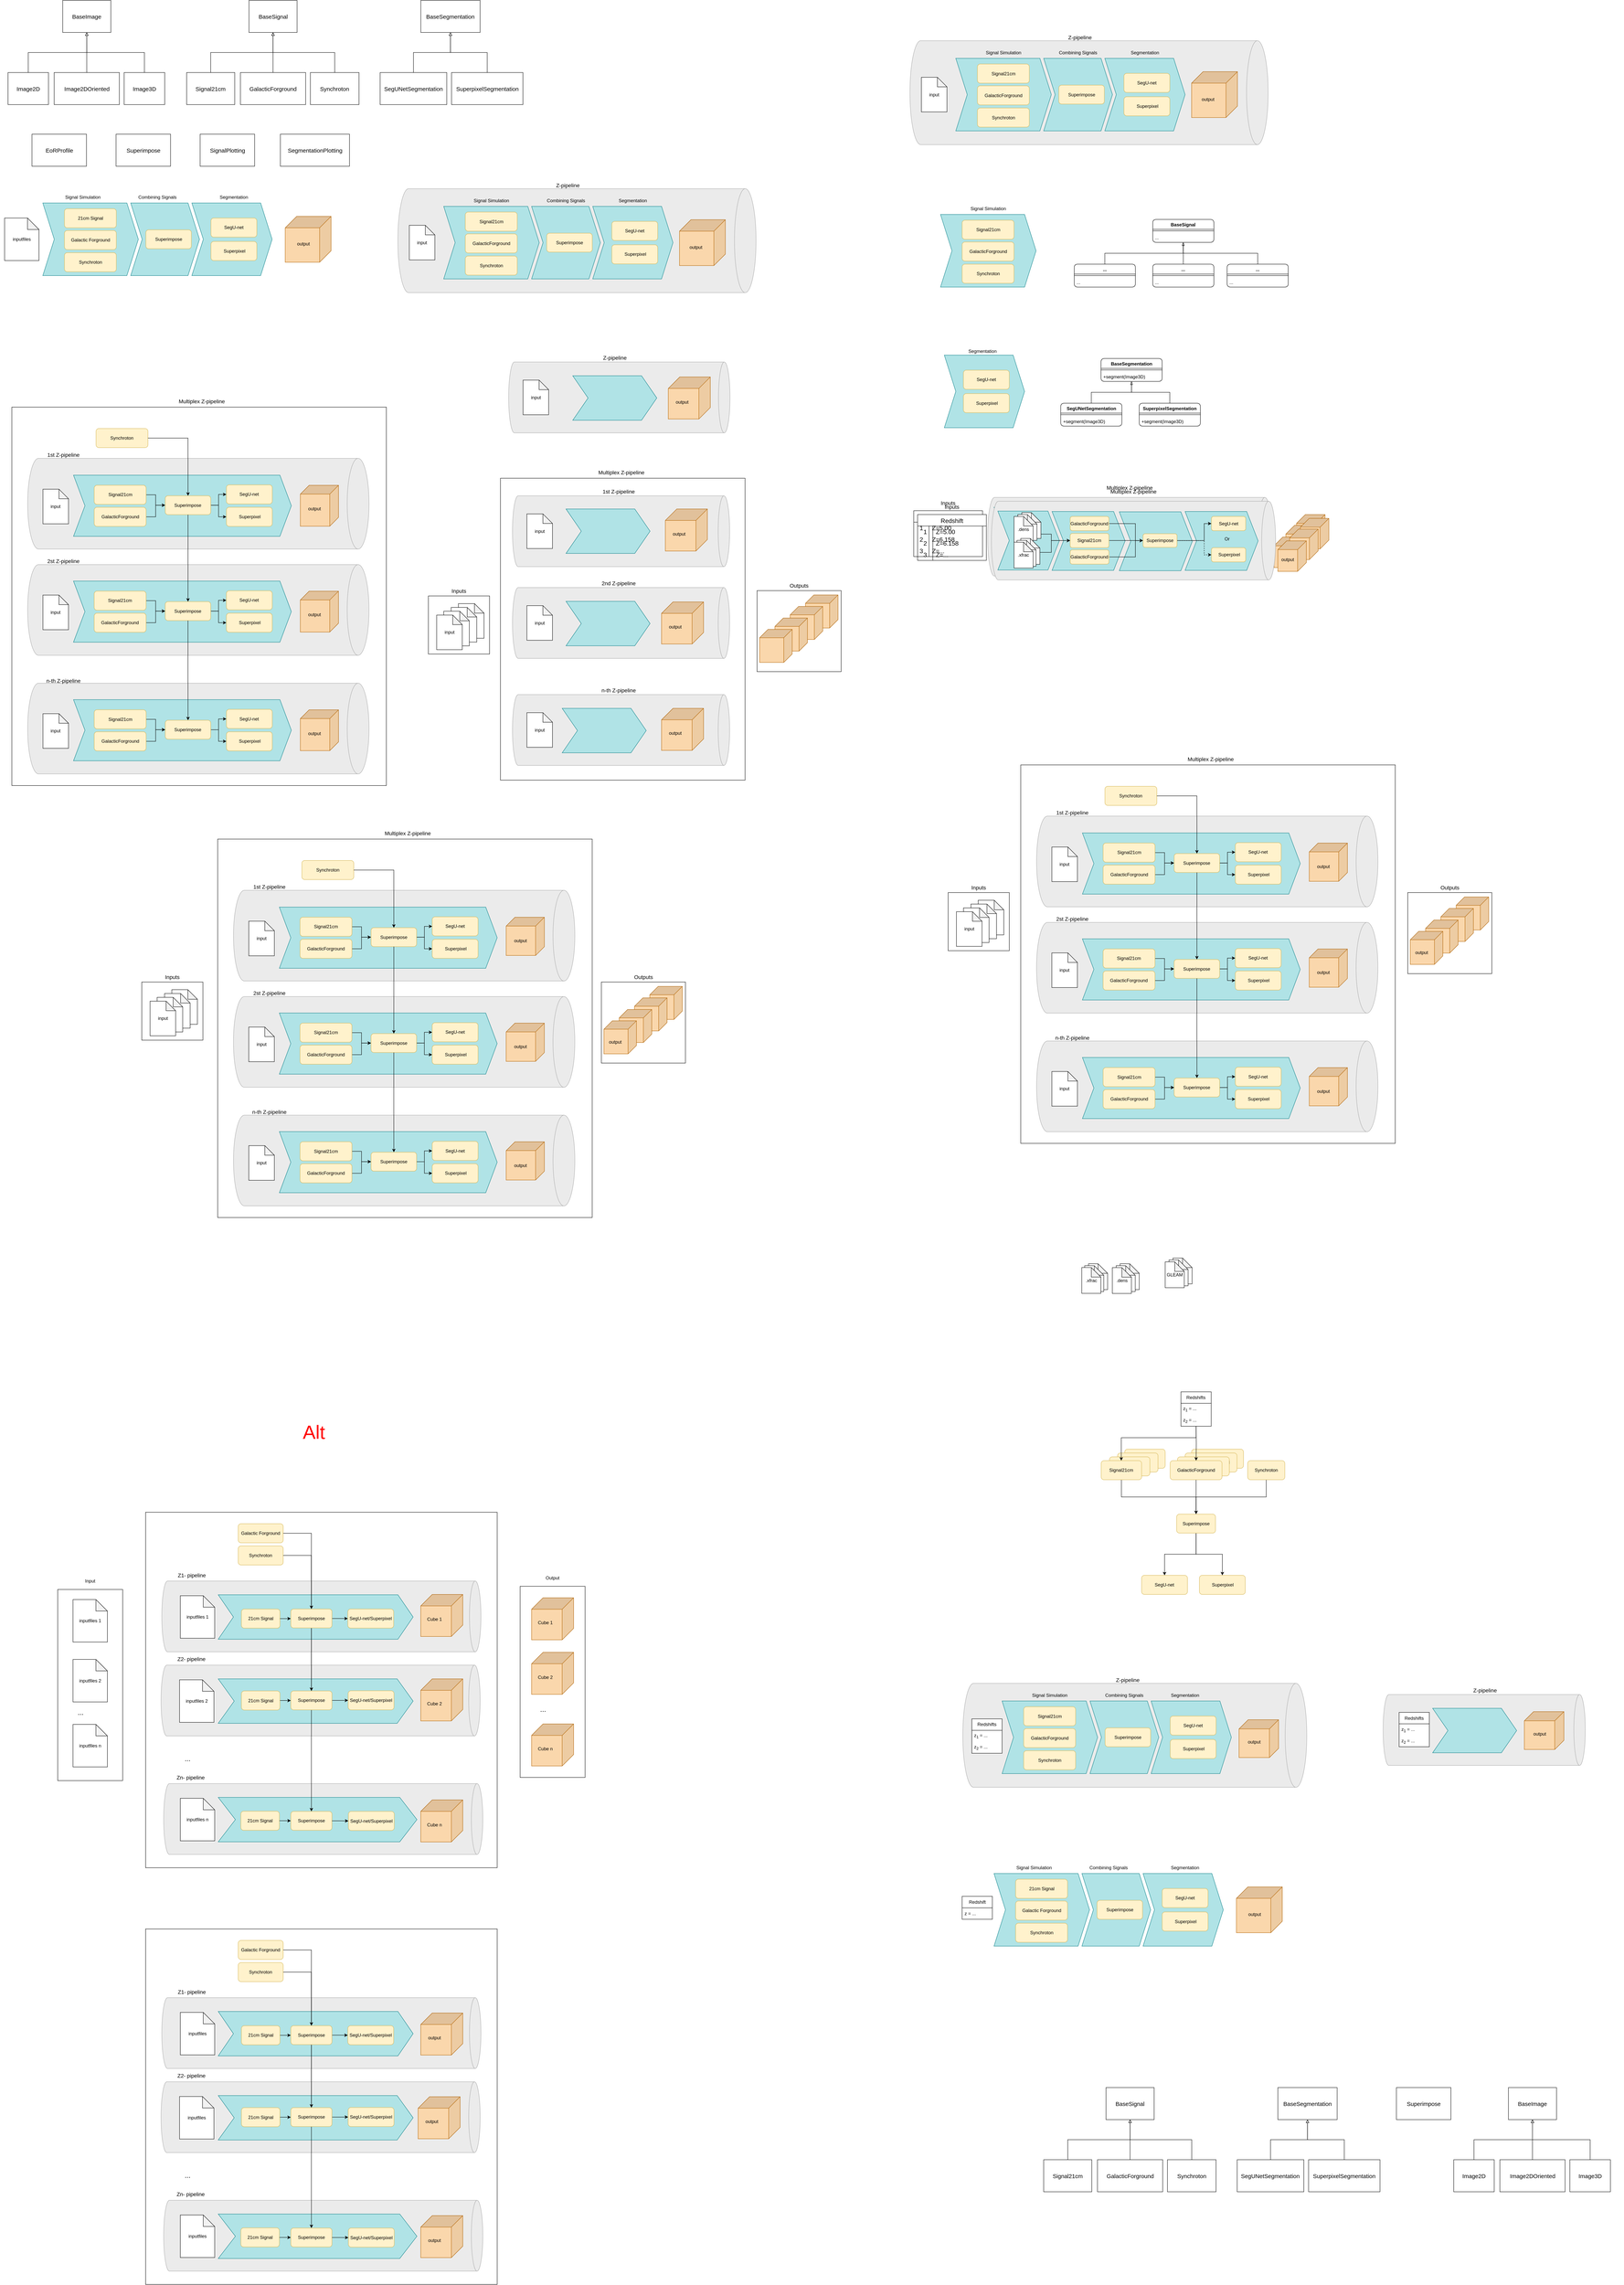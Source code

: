 <mxfile version="21.3.2" type="github">
  <diagram name="Seite-1" id="Pe8LotbgrqlGTcQiSN4U">
    <mxGraphModel dx="4495" dy="5008" grid="1" gridSize="10" guides="1" tooltips="1" connect="1" arrows="1" fold="1" page="1" pageScale="1" pageWidth="2339" pageHeight="3300" math="0" shadow="0">
      <root>
        <mxCell id="0" />
        <mxCell id="1" parent="0" />
        <mxCell id="oOLQOLVfznQIzmELPq4t-1" value="" style="shape=cylinder3;whiteSpace=wrap;html=1;boundedLbl=1;backgroundOutline=1;size=18.196;rotation=90;strokeColor=#aaaaaa;fillColor=#ebebeb;" parent="1" vertex="1">
          <mxGeometry x="622.11" y="-2238.73" width="205.78" height="743.64" as="geometry" />
        </mxCell>
        <mxCell id="1icM3aYEzo1oYTJIExKm-126" value="&lt;p style=&quot;line-height: 120%;&quot;&gt;&lt;br&gt;&lt;/p&gt;" style="shape=step;perimeter=stepPerimeter;whiteSpace=wrap;html=1;fixedSize=1;fillColor=#b0e3e6;strokeColor=#0e8088;align=center;size=30;" parent="1" vertex="1">
          <mxGeometry x="370" y="-1943.96" width="161.13" height="154.1" as="geometry" />
        </mxCell>
        <mxCell id="1icM3aYEzo1oYTJIExKm-124" value="" style="shape=cube;whiteSpace=wrap;html=1;boundedLbl=1;backgroundOutline=1;darkOpacity=0.05;darkOpacity2=0.1;size=23;rotation=90;fillColor=#fad7ac;strokeColor=#b46504;" parent="1" vertex="1">
          <mxGeometry x="1159.0" y="-1922.287" width="79.863" height="74.605" as="geometry" />
        </mxCell>
        <mxCell id="1icM3aYEzo1oYTJIExKm-122" value="" style="shape=cube;whiteSpace=wrap;html=1;boundedLbl=1;backgroundOutline=1;darkOpacity=0.05;darkOpacity2=0.1;size=23;rotation=90;fillColor=#fad7ac;strokeColor=#b46504;" parent="1" vertex="1">
          <mxGeometry x="1131.0" y="-1894.287" width="79.863" height="74.605" as="geometry" />
        </mxCell>
        <mxCell id="1icM3aYEzo1oYTJIExKm-121" value="&lt;p style=&quot;line-height: 120%;&quot;&gt;&lt;br&gt;&lt;/p&gt;" style="shape=step;perimeter=stepPerimeter;whiteSpace=wrap;html=1;fixedSize=1;fillColor=#b0e3e6;strokeColor=#0e8088;align=center;size=30;" parent="1" vertex="1">
          <mxGeometry x="860" y="-1943" width="191.13" height="154.1" as="geometry" />
        </mxCell>
        <mxCell id="1icM3aYEzo1oYTJIExKm-120" value="&lt;p style=&quot;line-height: 120%;&quot;&gt;&lt;br&gt;&lt;/p&gt;" style="shape=step;perimeter=stepPerimeter;whiteSpace=wrap;html=1;fixedSize=1;fillColor=#b0e3e6;strokeColor=#0e8088;align=center;size=30;" parent="1" vertex="1">
          <mxGeometry x="687.81" y="-1942.08" width="191.13" height="154.1" as="geometry" />
        </mxCell>
        <mxCell id="eN5yKq6zxW2HlqPyFg-0-2" value="&lt;p style=&quot;line-height: 120%;&quot;&gt;&lt;br&gt;&lt;/p&gt;" style="shape=step;perimeter=stepPerimeter;whiteSpace=wrap;html=1;fixedSize=1;fillColor=#b0e3e6;strokeColor=#0e8088;align=center;size=30;" parent="1" vertex="1">
          <mxGeometry x="-1888.99" y="-2740" width="180" height="190" as="geometry" />
        </mxCell>
        <mxCell id="eN5yKq6zxW2HlqPyFg-0-3" value="Signal Simulation" style="text;html=1;strokeColor=none;fillColor=none;align=center;verticalAlign=middle;whiteSpace=wrap;rounded=0;" parent="1" vertex="1">
          <mxGeometry x="-2078.99" y="-2770" width="130" height="30" as="geometry" />
        </mxCell>
        <mxCell id="eN5yKq6zxW2HlqPyFg-0-4" value="Segmentation" style="text;html=1;strokeColor=none;fillColor=none;align=center;verticalAlign=middle;whiteSpace=wrap;rounded=0;" parent="1" vertex="1">
          <mxGeometry x="-1648.99" y="-2770" width="60" height="30" as="geometry" />
        </mxCell>
        <mxCell id="eN5yKq6zxW2HlqPyFg-0-5" value="" style="group" parent="1" vertex="1" connectable="0">
          <mxGeometry x="-1728.99" y="-2740" width="210" height="190" as="geometry" />
        </mxCell>
        <mxCell id="eN5yKq6zxW2HlqPyFg-0-6" value="" style="shape=step;perimeter=stepPerimeter;whiteSpace=wrap;html=1;fixedSize=1;fillColor=#b0e3e6;strokeColor=#0e8088;size=30;" parent="eN5yKq6zxW2HlqPyFg-0-5" vertex="1">
          <mxGeometry width="210" height="190" as="geometry" />
        </mxCell>
        <mxCell id="eN5yKq6zxW2HlqPyFg-0-7" value="" style="group" parent="eN5yKq6zxW2HlqPyFg-0-5" vertex="1" connectable="0">
          <mxGeometry x="50" y="39.38" width="120" height="111.25" as="geometry" />
        </mxCell>
        <mxCell id="eN5yKq6zxW2HlqPyFg-0-8" value="SegU-net" style="rounded=1;whiteSpace=wrap;html=1;fillColor=#fff2cc;strokeColor=#d6b656;" parent="eN5yKq6zxW2HlqPyFg-0-7" vertex="1">
          <mxGeometry width="120" height="50" as="geometry" />
        </mxCell>
        <mxCell id="eN5yKq6zxW2HlqPyFg-0-9" value="&amp;nbsp;Superpixel" style="rounded=1;whiteSpace=wrap;html=1;fillColor=#fff2cc;strokeColor=#d6b656;" parent="eN5yKq6zxW2HlqPyFg-0-7" vertex="1">
          <mxGeometry y="61.25" width="120" height="50" as="geometry" />
        </mxCell>
        <mxCell id="eN5yKq6zxW2HlqPyFg-0-10" value="inputfiles" style="shape=note;whiteSpace=wrap;html=1;backgroundOutline=1;darkOpacity=0.05;" parent="1" vertex="1">
          <mxGeometry x="-2218.99" y="-2700.62" width="90" height="111.25" as="geometry" />
        </mxCell>
        <mxCell id="eN5yKq6zxW2HlqPyFg-0-11" value="" style="shape=cube;whiteSpace=wrap;html=1;boundedLbl=1;backgroundOutline=1;darkOpacity=0.05;darkOpacity2=0.1;size=30;rotation=90;fillColor=#fad7ac;strokeColor=#b46504;" parent="1" vertex="1">
          <mxGeometry x="-1484.68" y="-2705" width="120" height="120" as="geometry" />
        </mxCell>
        <mxCell id="eN5yKq6zxW2HlqPyFg-0-12" value="&lt;p style=&quot;line-height: 120%;&quot;&gt;&lt;br&gt;&lt;/p&gt;" style="shape=step;perimeter=stepPerimeter;whiteSpace=wrap;html=1;fixedSize=1;fillColor=#b0e3e6;strokeColor=#0e8088;align=center;size=30;" parent="1" vertex="1">
          <mxGeometry x="-2118.99" y="-2740" width="250" height="190" as="geometry" />
        </mxCell>
        <mxCell id="eN5yKq6zxW2HlqPyFg-0-13" value="Superimpose" style="rounded=1;whiteSpace=wrap;html=1;fillStyle=auto;fillColor=#fff2cc;strokeColor=#d6b656;glass=0;shadow=0;" parent="1" vertex="1">
          <mxGeometry x="-1849.35" y="-2669.74" width="119.08" height="49.5" as="geometry" />
        </mxCell>
        <mxCell id="eN5yKq6zxW2HlqPyFg-0-14" value="21cm Signal" style="rounded=1;whiteSpace=wrap;html=1;fillColor=#fff2cc;strokeColor=#d6b656;" parent="1" vertex="1">
          <mxGeometry x="-2062.411" y="-2725" width="135.789" height="50" as="geometry" />
        </mxCell>
        <mxCell id="eN5yKq6zxW2HlqPyFg-0-15" value="Galactic Forground" style="rounded=1;whiteSpace=wrap;html=1;fillColor=#fff2cc;strokeColor=#d6b656;" parent="1" vertex="1">
          <mxGeometry x="-2062.411" y="-2668" width="135.789" height="50" as="geometry" />
        </mxCell>
        <mxCell id="eN5yKq6zxW2HlqPyFg-0-16" value="Synchroton" style="rounded=1;whiteSpace=wrap;html=1;fillColor=#fff2cc;strokeColor=#d6b656;" parent="1" vertex="1">
          <mxGeometry x="-2062.411" y="-2610" width="135.789" height="50" as="geometry" />
        </mxCell>
        <mxCell id="eN5yKq6zxW2HlqPyFg-0-17" value="Combining Signals" style="text;html=1;strokeColor=none;fillColor=none;align=center;verticalAlign=middle;whiteSpace=wrap;rounded=0;" parent="1" vertex="1">
          <mxGeometry x="-1879.35" y="-2770" width="120.36" height="30" as="geometry" />
        </mxCell>
        <mxCell id="eN5yKq6zxW2HlqPyFg-0-18" value="output" style="text;html=1;strokeColor=none;fillColor=none;align=center;verticalAlign=middle;whiteSpace=wrap;rounded=0;" parent="1" vertex="1">
          <mxGeometry x="-1466.68" y="-2648" width="60" height="30" as="geometry" />
        </mxCell>
        <mxCell id="eN5yKq6zxW2HlqPyFg-0-180" value="" style="group" parent="1" vertex="1" connectable="0">
          <mxGeometry x="-2050" y="685" width="1350" height="930" as="geometry" />
        </mxCell>
        <mxCell id="eN5yKq6zxW2HlqPyFg-0-93" value="" style="rounded=0;whiteSpace=wrap;html=1;" parent="eN5yKq6zxW2HlqPyFg-0-180" vertex="1">
          <mxGeometry x="200" width="920" height="930" as="geometry" />
        </mxCell>
        <mxCell id="eN5yKq6zxW2HlqPyFg-0-94" value="" style="shape=cylinder3;whiteSpace=wrap;html=1;boundedLbl=1;backgroundOutline=1;size=15;rotation=90;strokeColor=#aaaaaa;fillColor=#ebebeb;" parent="eN5yKq6zxW2HlqPyFg-0-180" vertex="1">
          <mxGeometry x="567.28" y="-145" width="185.37" height="835" as="geometry" />
        </mxCell>
        <mxCell id="eN5yKq6zxW2HlqPyFg-0-95" value="Z1- pipeline" style="text;html=1;strokeColor=none;fillColor=none;align=center;verticalAlign=middle;whiteSpace=wrap;rounded=0;fontSize=14;" parent="eN5yKq6zxW2HlqPyFg-0-180" vertex="1">
          <mxGeometry x="255.69" y="150.0" width="130" height="30" as="geometry" />
        </mxCell>
        <mxCell id="eN5yKq6zxW2HlqPyFg-0-96" value="inputfiles 1" style="shape=note;whiteSpace=wrap;html=1;backgroundOutline=1;darkOpacity=0.05;" parent="eN5yKq6zxW2HlqPyFg-0-180" vertex="1">
          <mxGeometry x="290.85" y="218.42" width="90" height="111.25" as="geometry" />
        </mxCell>
        <mxCell id="eN5yKq6zxW2HlqPyFg-0-97" value="&lt;p style=&quot;line-height: 120%;&quot;&gt;&lt;br&gt;&lt;/p&gt;" style="shape=step;perimeter=stepPerimeter;whiteSpace=wrap;html=1;fixedSize=1;fillColor=#b0e3e6;strokeColor=#0e8088;align=center;size=39.84;" parent="eN5yKq6zxW2HlqPyFg-0-180" vertex="1">
          <mxGeometry x="390" y="215.87" width="510" height="116.36" as="geometry" />
        </mxCell>
        <mxCell id="eN5yKq6zxW2HlqPyFg-0-98" value="" style="shape=cylinder3;whiteSpace=wrap;html=1;boundedLbl=1;backgroundOutline=1;size=15;rotation=90;strokeColor=#aaaaaa;fillColor=#ebebeb;" parent="eN5yKq6zxW2HlqPyFg-0-180" vertex="1">
          <mxGeometry x="565.28" y="75" width="185.37" height="835" as="geometry" />
        </mxCell>
        <mxCell id="eN5yKq6zxW2HlqPyFg-0-99" value="Z2- pipeline" style="text;html=1;strokeColor=none;fillColor=none;align=center;verticalAlign=middle;whiteSpace=wrap;rounded=0;fontSize=14;" parent="eN5yKq6zxW2HlqPyFg-0-180" vertex="1">
          <mxGeometry x="255.03" y="368.74" width="130" height="30" as="geometry" />
        </mxCell>
        <mxCell id="eN5yKq6zxW2HlqPyFg-0-100" value="inputfiles 2" style="shape=note;whiteSpace=wrap;html=1;backgroundOutline=1;darkOpacity=0.05;" parent="eN5yKq6zxW2HlqPyFg-0-180" vertex="1">
          <mxGeometry x="288.85" y="438.42" width="90" height="111.25" as="geometry" />
        </mxCell>
        <mxCell id="eN5yKq6zxW2HlqPyFg-0-101" value="&lt;p style=&quot;line-height: 120%;&quot;&gt;&lt;br&gt;&lt;/p&gt;" style="shape=step;perimeter=stepPerimeter;whiteSpace=wrap;html=1;fixedSize=1;fillColor=#b0e3e6;strokeColor=#0e8088;align=center;size=41.84;" parent="eN5yKq6zxW2HlqPyFg-0-180" vertex="1">
          <mxGeometry x="390" y="435.87" width="510" height="116.36" as="geometry" />
        </mxCell>
        <mxCell id="eN5yKq6zxW2HlqPyFg-0-102" value="" style="shape=cylinder3;whiteSpace=wrap;html=1;boundedLbl=1;backgroundOutline=1;size=15;rotation=90;strokeColor=#aaaaaa;fillColor=#ebebeb;" parent="eN5yKq6zxW2HlqPyFg-0-180" vertex="1">
          <mxGeometry x="572.12" y="385" width="185.37" height="835" as="geometry" />
        </mxCell>
        <mxCell id="eN5yKq6zxW2HlqPyFg-0-103" value="Zn- pipeline" style="text;html=1;strokeColor=none;fillColor=none;align=center;verticalAlign=middle;whiteSpace=wrap;rounded=0;fontSize=14;" parent="eN5yKq6zxW2HlqPyFg-0-180" vertex="1">
          <mxGeometry x="252.87" y="678.74" width="130" height="30" as="geometry" />
        </mxCell>
        <mxCell id="eN5yKq6zxW2HlqPyFg-0-104" value="inputfiles n" style="shape=note;whiteSpace=wrap;html=1;backgroundOutline=1;darkOpacity=0.05;" parent="eN5yKq6zxW2HlqPyFg-0-180" vertex="1">
          <mxGeometry x="290.85" y="748.43" width="90" height="111.25" as="geometry" />
        </mxCell>
        <mxCell id="eN5yKq6zxW2HlqPyFg-0-105" value="&lt;p style=&quot;line-height: 120%;&quot;&gt;&lt;br&gt;&lt;/p&gt;" style="shape=step;perimeter=stepPerimeter;whiteSpace=wrap;html=1;fixedSize=1;fillColor=#b0e3e6;strokeColor=#0e8088;align=center;size=45;" parent="eN5yKq6zxW2HlqPyFg-0-180" vertex="1">
          <mxGeometry x="390" y="745.87" width="520" height="116.36" as="geometry" />
        </mxCell>
        <mxCell id="eN5yKq6zxW2HlqPyFg-0-106" value="..." style="text;html=1;strokeColor=none;fillColor=none;align=center;verticalAlign=middle;whiteSpace=wrap;rounded=0;fontSize=18;" parent="eN5yKq6zxW2HlqPyFg-0-180" vertex="1">
          <mxGeometry x="280" y="630" width="60" height="30" as="geometry" />
        </mxCell>
        <mxCell id="eN5yKq6zxW2HlqPyFg-0-108" value="21cm Signal" style="rounded=1;whiteSpace=wrap;html=1;fillColor=#fff2cc;strokeColor=#d6b656;" parent="eN5yKq6zxW2HlqPyFg-0-180" vertex="1">
          <mxGeometry x="450.77" y="253.23" width="100.82" height="50" as="geometry" />
        </mxCell>
        <mxCell id="eN5yKq6zxW2HlqPyFg-0-110" value="21cm Signal" style="rounded=1;whiteSpace=wrap;html=1;fillColor=#fff2cc;strokeColor=#d6b656;" parent="eN5yKq6zxW2HlqPyFg-0-180" vertex="1">
          <mxGeometry x="450.77" y="467.5" width="100.82" height="50" as="geometry" />
        </mxCell>
        <mxCell id="eN5yKq6zxW2HlqPyFg-0-112" value="21cm Signal" style="rounded=1;whiteSpace=wrap;html=1;fillColor=#fff2cc;strokeColor=#d6b656;" parent="eN5yKq6zxW2HlqPyFg-0-180" vertex="1">
          <mxGeometry x="449.18" y="782.0" width="100.82" height="50" as="geometry" />
        </mxCell>
        <mxCell id="eN5yKq6zxW2HlqPyFg-0-114" value="Superimpose" style="rounded=1;whiteSpace=wrap;html=1;fillStyle=auto;fillColor=#fff2cc;strokeColor=#d6b656;glass=0;shadow=0;" parent="eN5yKq6zxW2HlqPyFg-0-180" vertex="1">
          <mxGeometry x="580" y="782.5" width="107.63" height="49.5" as="geometry" />
        </mxCell>
        <mxCell id="eN5yKq6zxW2HlqPyFg-0-111" style="edgeStyle=orthogonalEdgeStyle;rounded=0;orthogonalLoop=1;jettySize=auto;html=1;entryX=0;entryY=0.5;entryDx=0;entryDy=0;" parent="eN5yKq6zxW2HlqPyFg-0-180" source="eN5yKq6zxW2HlqPyFg-0-112" target="eN5yKq6zxW2HlqPyFg-0-114" edge="1">
          <mxGeometry relative="1" as="geometry" />
        </mxCell>
        <mxCell id="eN5yKq6zxW2HlqPyFg-0-115" value="SegU-net/Superpixel" style="rounded=1;whiteSpace=wrap;html=1;fillColor=#fff2cc;strokeColor=#d6b656;" parent="eN5yKq6zxW2HlqPyFg-0-180" vertex="1">
          <mxGeometry x="729.12" y="253.11" width="120" height="50" as="geometry" />
        </mxCell>
        <mxCell id="eN5yKq6zxW2HlqPyFg-0-116" value="SegU-net/Superpixel" style="rounded=1;whiteSpace=wrap;html=1;fillColor=#fff2cc;strokeColor=#d6b656;" parent="eN5yKq6zxW2HlqPyFg-0-180" vertex="1">
          <mxGeometry x="730" y="467" width="120" height="50" as="geometry" />
        </mxCell>
        <mxCell id="eN5yKq6zxW2HlqPyFg-0-117" value="SegU-net/Superpixel" style="rounded=1;whiteSpace=wrap;html=1;fillColor=#fff2cc;strokeColor=#d6b656;" parent="eN5yKq6zxW2HlqPyFg-0-180" vertex="1">
          <mxGeometry x="730.69" y="782.5" width="120" height="50" as="geometry" />
        </mxCell>
        <mxCell id="eN5yKq6zxW2HlqPyFg-0-113" style="edgeStyle=orthogonalEdgeStyle;rounded=0;orthogonalLoop=1;jettySize=auto;html=1;exitX=1;exitY=0.5;exitDx=0;exitDy=0;entryX=0;entryY=0.5;entryDx=0;entryDy=0;" parent="eN5yKq6zxW2HlqPyFg-0-180" source="eN5yKq6zxW2HlqPyFg-0-114" target="eN5yKq6zxW2HlqPyFg-0-117" edge="1">
          <mxGeometry relative="1" as="geometry" />
        </mxCell>
        <mxCell id="eN5yKq6zxW2HlqPyFg-0-119" value="Galactic Forground" style="rounded=1;whiteSpace=wrap;html=1;fillColor=#fff2cc;strokeColor=#d6b656;" parent="eN5yKq6zxW2HlqPyFg-0-180" vertex="1">
          <mxGeometry x="442.37" y="30" width="117.63" height="50" as="geometry" />
        </mxCell>
        <mxCell id="eN5yKq6zxW2HlqPyFg-0-121" value="Synchroton" style="rounded=1;whiteSpace=wrap;html=1;fillColor=#fff2cc;strokeColor=#d6b656;" parent="eN5yKq6zxW2HlqPyFg-0-180" vertex="1">
          <mxGeometry x="442.37" y="88" width="117.63" height="50" as="geometry" />
        </mxCell>
        <mxCell id="eN5yKq6zxW2HlqPyFg-0-122" style="edgeStyle=orthogonalEdgeStyle;rounded=0;orthogonalLoop=1;jettySize=auto;html=1;entryX=0.5;entryY=0;entryDx=0;entryDy=0;exitX=1;exitY=0.5;exitDx=0;exitDy=0;" parent="eN5yKq6zxW2HlqPyFg-0-180" source="eN5yKq6zxW2HlqPyFg-0-121" target="eN5yKq6zxW2HlqPyFg-0-114" edge="1">
          <mxGeometry relative="1" as="geometry">
            <mxPoint x="570" y="123" as="sourcePoint" />
            <mxPoint x="631" y="503" as="targetPoint" />
            <Array as="points">
              <mxPoint x="634" y="113" />
            </Array>
          </mxGeometry>
        </mxCell>
        <mxCell id="eN5yKq6zxW2HlqPyFg-0-132" style="edgeStyle=orthogonalEdgeStyle;rounded=0;orthogonalLoop=1;jettySize=auto;html=1;entryX=0;entryY=0.5;entryDx=0;entryDy=0;" parent="eN5yKq6zxW2HlqPyFg-0-180" source="eN5yKq6zxW2HlqPyFg-0-133" target="eN5yKq6zxW2HlqPyFg-0-115" edge="1">
          <mxGeometry relative="1" as="geometry" />
        </mxCell>
        <mxCell id="eN5yKq6zxW2HlqPyFg-0-107" style="edgeStyle=orthogonalEdgeStyle;rounded=0;orthogonalLoop=1;jettySize=auto;html=1;exitX=1;exitY=0.5;exitDx=0;exitDy=0;entryX=0;entryY=0.5;entryDx=0;entryDy=0;" parent="eN5yKq6zxW2HlqPyFg-0-180" source="eN5yKq6zxW2HlqPyFg-0-108" target="eN5yKq6zxW2HlqPyFg-0-133" edge="1">
          <mxGeometry relative="1" as="geometry">
            <mxPoint x="620" y="276.818" as="targetPoint" />
          </mxGeometry>
        </mxCell>
        <mxCell id="eN5yKq6zxW2HlqPyFg-0-118" style="edgeStyle=orthogonalEdgeStyle;rounded=0;orthogonalLoop=1;jettySize=auto;html=1;exitX=1;exitY=0.5;exitDx=0;exitDy=0;entryX=0.5;entryY=0;entryDx=0;entryDy=0;" parent="eN5yKq6zxW2HlqPyFg-0-180" source="eN5yKq6zxW2HlqPyFg-0-119" target="eN5yKq6zxW2HlqPyFg-0-133" edge="1">
          <mxGeometry relative="1" as="geometry" />
        </mxCell>
        <mxCell id="eN5yKq6zxW2HlqPyFg-0-134" style="edgeStyle=orthogonalEdgeStyle;rounded=0;orthogonalLoop=1;jettySize=auto;html=1;exitX=1;exitY=0.5;exitDx=0;exitDy=0;entryX=0;entryY=0.5;entryDx=0;entryDy=0;" parent="eN5yKq6zxW2HlqPyFg-0-180" source="eN5yKq6zxW2HlqPyFg-0-135" target="eN5yKq6zxW2HlqPyFg-0-116" edge="1">
          <mxGeometry relative="1" as="geometry" />
        </mxCell>
        <mxCell id="eN5yKq6zxW2HlqPyFg-0-135" value="Superimpose" style="rounded=1;whiteSpace=wrap;html=1;fillStyle=auto;fillColor=#fff2cc;strokeColor=#d6b656;glass=0;shadow=0;" parent="eN5yKq6zxW2HlqPyFg-0-180" vertex="1">
          <mxGeometry x="580" y="467.5" width="107.63" height="49.5" as="geometry" />
        </mxCell>
        <mxCell id="eN5yKq6zxW2HlqPyFg-0-109" style="edgeStyle=orthogonalEdgeStyle;rounded=0;orthogonalLoop=1;jettySize=auto;html=1;exitX=1;exitY=0.5;exitDx=0;exitDy=0;entryX=0;entryY=0.5;entryDx=0;entryDy=0;" parent="eN5yKq6zxW2HlqPyFg-0-180" source="eN5yKq6zxW2HlqPyFg-0-110" target="eN5yKq6zxW2HlqPyFg-0-135" edge="1">
          <mxGeometry relative="1" as="geometry" />
        </mxCell>
        <mxCell id="eN5yKq6zxW2HlqPyFg-0-152" value="" style="group" parent="eN5yKq6zxW2HlqPyFg-0-180" vertex="1" connectable="0">
          <mxGeometry x="920" y="752.5" width="110" height="110" as="geometry" />
        </mxCell>
        <mxCell id="eN5yKq6zxW2HlqPyFg-0-153" value="" style="shape=cube;whiteSpace=wrap;html=1;boundedLbl=1;backgroundOutline=1;darkOpacity=0.05;darkOpacity2=0.1;size=30;rotation=90;fillColor=#fad7ac;strokeColor=#b46504;" parent="eN5yKq6zxW2HlqPyFg-0-152" vertex="1">
          <mxGeometry width="110" height="110" as="geometry" />
        </mxCell>
        <mxCell id="eN5yKq6zxW2HlqPyFg-0-154" value="Cube n" style="text;html=1;strokeColor=none;fillColor=none;align=center;verticalAlign=middle;whiteSpace=wrap;rounded=0;" parent="eN5yKq6zxW2HlqPyFg-0-152" vertex="1">
          <mxGeometry x="6" y="50.38" width="60" height="30" as="geometry" />
        </mxCell>
        <mxCell id="eN5yKq6zxW2HlqPyFg-0-155" value="" style="group" parent="eN5yKq6zxW2HlqPyFg-0-180" vertex="1" connectable="0">
          <mxGeometry x="920" y="435.87" width="110" height="110" as="geometry" />
        </mxCell>
        <mxCell id="eN5yKq6zxW2HlqPyFg-0-156" value="" style="shape=cube;whiteSpace=wrap;html=1;boundedLbl=1;backgroundOutline=1;darkOpacity=0.05;darkOpacity2=0.1;size=30;rotation=90;fillColor=#fad7ac;strokeColor=#b46504;" parent="eN5yKq6zxW2HlqPyFg-0-155" vertex="1">
          <mxGeometry width="110" height="110" as="geometry" />
        </mxCell>
        <mxCell id="eN5yKq6zxW2HlqPyFg-0-157" value="Cube 2" style="text;html=1;strokeColor=none;fillColor=none;align=center;verticalAlign=middle;whiteSpace=wrap;rounded=0;" parent="eN5yKq6zxW2HlqPyFg-0-155" vertex="1">
          <mxGeometry x="6" y="50.38" width="60" height="30" as="geometry" />
        </mxCell>
        <mxCell id="eN5yKq6zxW2HlqPyFg-0-159" value="" style="group" parent="eN5yKq6zxW2HlqPyFg-0-180" vertex="1" connectable="0">
          <mxGeometry x="920" y="215.0" width="110" height="110" as="geometry" />
        </mxCell>
        <mxCell id="eN5yKq6zxW2HlqPyFg-0-160" value="" style="shape=cube;whiteSpace=wrap;html=1;boundedLbl=1;backgroundOutline=1;darkOpacity=0.05;darkOpacity2=0.1;size=30;rotation=90;fillColor=#fad7ac;strokeColor=#b46504;" parent="eN5yKq6zxW2HlqPyFg-0-159" vertex="1">
          <mxGeometry width="110" height="110" as="geometry" />
        </mxCell>
        <mxCell id="eN5yKq6zxW2HlqPyFg-0-161" value="Cube 1" style="text;html=1;strokeColor=none;fillColor=none;align=center;verticalAlign=middle;whiteSpace=wrap;rounded=0;" parent="eN5yKq6zxW2HlqPyFg-0-159" vertex="1">
          <mxGeometry x="6" y="50.38" width="60" height="30" as="geometry" />
        </mxCell>
        <mxCell id="eN5yKq6zxW2HlqPyFg-0-162" value="" style="group" parent="eN5yKq6zxW2HlqPyFg-0-180" vertex="1" connectable="0">
          <mxGeometry x="1210" y="156.74" width="140" height="537.0" as="geometry" />
        </mxCell>
        <mxCell id="eN5yKq6zxW2HlqPyFg-0-136" value="" style="group" parent="eN5yKq6zxW2HlqPyFg-0-162" vertex="1" connectable="0">
          <mxGeometry y="67.0" width="140" height="470" as="geometry" />
        </mxCell>
        <mxCell id="eN5yKq6zxW2HlqPyFg-0-148" value="" style="rounded=0;whiteSpace=wrap;html=1;" parent="eN5yKq6zxW2HlqPyFg-0-136" vertex="1">
          <mxGeometry x="-30" y="-30" width="170" height="500" as="geometry" />
        </mxCell>
        <mxCell id="eN5yKq6zxW2HlqPyFg-0-137" value="" style="shape=cube;whiteSpace=wrap;html=1;boundedLbl=1;backgroundOutline=1;darkOpacity=0.05;darkOpacity2=0.1;size=30;rotation=90;fillColor=#fad7ac;strokeColor=#b46504;" parent="eN5yKq6zxW2HlqPyFg-0-136" vertex="1">
          <mxGeometry width="110" height="110" as="geometry" />
        </mxCell>
        <mxCell id="eN5yKq6zxW2HlqPyFg-0-138" value="Cube 1" style="text;html=1;strokeColor=none;fillColor=none;align=center;verticalAlign=middle;whiteSpace=wrap;rounded=0;" parent="eN5yKq6zxW2HlqPyFg-0-136" vertex="1">
          <mxGeometry x="6" y="50.38" width="60" height="30" as="geometry" />
        </mxCell>
        <mxCell id="eN5yKq6zxW2HlqPyFg-0-139" value="" style="group" parent="eN5yKq6zxW2HlqPyFg-0-162" vertex="1" connectable="0">
          <mxGeometry y="209.61" width="110" height="110" as="geometry" />
        </mxCell>
        <mxCell id="eN5yKq6zxW2HlqPyFg-0-140" value="" style="shape=cube;whiteSpace=wrap;html=1;boundedLbl=1;backgroundOutline=1;darkOpacity=0.05;darkOpacity2=0.1;size=30;rotation=90;fillColor=#fad7ac;strokeColor=#b46504;" parent="eN5yKq6zxW2HlqPyFg-0-139" vertex="1">
          <mxGeometry width="110" height="110" as="geometry" />
        </mxCell>
        <mxCell id="eN5yKq6zxW2HlqPyFg-0-141" value="Cube 2" style="text;html=1;strokeColor=none;fillColor=none;align=center;verticalAlign=middle;whiteSpace=wrap;rounded=0;" parent="eN5yKq6zxW2HlqPyFg-0-139" vertex="1">
          <mxGeometry x="6" y="50.38" width="60" height="30" as="geometry" />
        </mxCell>
        <mxCell id="eN5yKq6zxW2HlqPyFg-0-143" value="" style="group" parent="eN5yKq6zxW2HlqPyFg-0-162" vertex="1" connectable="0">
          <mxGeometry y="397.0" width="110" height="110" as="geometry" />
        </mxCell>
        <mxCell id="eN5yKq6zxW2HlqPyFg-0-151" value="" style="group" parent="eN5yKq6zxW2HlqPyFg-0-143" vertex="1" connectable="0">
          <mxGeometry width="110" height="110" as="geometry" />
        </mxCell>
        <mxCell id="eN5yKq6zxW2HlqPyFg-0-144" value="" style="shape=cube;whiteSpace=wrap;html=1;boundedLbl=1;backgroundOutline=1;darkOpacity=0.05;darkOpacity2=0.1;size=30;rotation=90;fillColor=#fad7ac;strokeColor=#b46504;" parent="eN5yKq6zxW2HlqPyFg-0-151" vertex="1">
          <mxGeometry width="110" height="110" as="geometry" />
        </mxCell>
        <mxCell id="eN5yKq6zxW2HlqPyFg-0-145" value="Cube n" style="text;html=1;strokeColor=none;fillColor=none;align=center;verticalAlign=middle;whiteSpace=wrap;rounded=0;" parent="eN5yKq6zxW2HlqPyFg-0-151" vertex="1">
          <mxGeometry x="6" y="50.38" width="60" height="30" as="geometry" />
        </mxCell>
        <mxCell id="eN5yKq6zxW2HlqPyFg-0-147" value="..." style="text;html=1;strokeColor=none;fillColor=none;align=center;verticalAlign=middle;whiteSpace=wrap;rounded=0;fontSize=18;" parent="eN5yKq6zxW2HlqPyFg-0-162" vertex="1">
          <mxGeometry y="344" width="60" height="30" as="geometry" />
        </mxCell>
        <mxCell id="eN5yKq6zxW2HlqPyFg-0-149" value="Output" style="text;html=1;strokeColor=none;fillColor=none;align=center;verticalAlign=middle;whiteSpace=wrap;rounded=0;" parent="eN5yKq6zxW2HlqPyFg-0-162" vertex="1">
          <mxGeometry x="25" width="60" height="30" as="geometry" />
        </mxCell>
        <mxCell id="eN5yKq6zxW2HlqPyFg-0-163" value="" style="group" parent="eN5yKq6zxW2HlqPyFg-0-180" vertex="1" connectable="0">
          <mxGeometry y="165" width="140" height="537.0" as="geometry" />
        </mxCell>
        <mxCell id="eN5yKq6zxW2HlqPyFg-0-164" value="" style="group" parent="eN5yKq6zxW2HlqPyFg-0-163" vertex="1" connectable="0">
          <mxGeometry y="67.0" width="140" height="470" as="geometry" />
        </mxCell>
        <mxCell id="eN5yKq6zxW2HlqPyFg-0-165" value="" style="rounded=0;whiteSpace=wrap;html=1;" parent="eN5yKq6zxW2HlqPyFg-0-164" vertex="1">
          <mxGeometry x="-30" y="-30" width="170" height="500" as="geometry" />
        </mxCell>
        <mxCell id="eN5yKq6zxW2HlqPyFg-0-177" value="inputfiles 1" style="shape=note;whiteSpace=wrap;html=1;backgroundOutline=1;darkOpacity=0.05;" parent="eN5yKq6zxW2HlqPyFg-0-164" vertex="1">
          <mxGeometry x="10" y="-3.64" width="90" height="111.25" as="geometry" />
        </mxCell>
        <mxCell id="eN5yKq6zxW2HlqPyFg-0-178" value="inputfiles n" style="shape=note;whiteSpace=wrap;html=1;backgroundOutline=1;darkOpacity=0.05;" parent="eN5yKq6zxW2HlqPyFg-0-164" vertex="1">
          <mxGeometry x="10" y="323.0" width="90" height="111.25" as="geometry" />
        </mxCell>
        <mxCell id="eN5yKq6zxW2HlqPyFg-0-179" value="inputfiles 2" style="shape=note;whiteSpace=wrap;html=1;backgroundOutline=1;darkOpacity=0.05;" parent="eN5yKq6zxW2HlqPyFg-0-164" vertex="1">
          <mxGeometry x="10" y="153.0" width="90" height="111.25" as="geometry" />
        </mxCell>
        <mxCell id="eN5yKq6zxW2HlqPyFg-0-175" value="..." style="text;html=1;strokeColor=none;fillColor=none;align=center;verticalAlign=middle;whiteSpace=wrap;rounded=0;fontSize=18;" parent="eN5yKq6zxW2HlqPyFg-0-163" vertex="1">
          <mxGeometry y="344" width="60" height="30" as="geometry" />
        </mxCell>
        <mxCell id="eN5yKq6zxW2HlqPyFg-0-176" value="Input" style="text;html=1;strokeColor=none;fillColor=none;align=center;verticalAlign=middle;whiteSpace=wrap;rounded=0;" parent="eN5yKq6zxW2HlqPyFg-0-163" vertex="1">
          <mxGeometry x="25" width="60" height="30" as="geometry" />
        </mxCell>
        <mxCell id="eN5yKq6zxW2HlqPyFg-0-120" style="edgeStyle=orthogonalEdgeStyle;rounded=0;orthogonalLoop=1;jettySize=auto;html=1;entryX=0.5;entryY=0;entryDx=0;entryDy=0;" parent="eN5yKq6zxW2HlqPyFg-0-180" source="eN5yKq6zxW2HlqPyFg-0-121" target="eN5yKq6zxW2HlqPyFg-0-135" edge="1">
          <mxGeometry relative="1" as="geometry">
            <mxPoint x="675" y="470" as="targetPoint" />
          </mxGeometry>
        </mxCell>
        <mxCell id="eN5yKq6zxW2HlqPyFg-0-133" value="Superimpose" style="rounded=1;whiteSpace=wrap;html=1;fillStyle=auto;fillColor=#fff2cc;strokeColor=#d6b656;glass=0;shadow=0;" parent="eN5yKq6zxW2HlqPyFg-0-180" vertex="1">
          <mxGeometry x="580" y="253.11" width="107.63" height="49.5" as="geometry" />
        </mxCell>
        <mxCell id="eN5yKq6zxW2HlqPyFg-0-181" value="" style="group" parent="1" vertex="1" connectable="0">
          <mxGeometry x="-1850" y="1775" width="920" height="930" as="geometry" />
        </mxCell>
        <mxCell id="eN5yKq6zxW2HlqPyFg-0-58" value="" style="rounded=0;whiteSpace=wrap;html=1;" parent="eN5yKq6zxW2HlqPyFg-0-181" vertex="1">
          <mxGeometry width="920" height="930" as="geometry" />
        </mxCell>
        <mxCell id="eN5yKq6zxW2HlqPyFg-0-39" value="" style="shape=cylinder3;whiteSpace=wrap;html=1;boundedLbl=1;backgroundOutline=1;size=15;rotation=90;strokeColor=#aaaaaa;fillColor=#ebebeb;" parent="eN5yKq6zxW2HlqPyFg-0-181" vertex="1">
          <mxGeometry x="367.28" y="-145" width="185.37" height="835" as="geometry" />
        </mxCell>
        <mxCell id="eN5yKq6zxW2HlqPyFg-0-40" value="Z1- pipeline" style="text;html=1;strokeColor=none;fillColor=none;align=center;verticalAlign=middle;whiteSpace=wrap;rounded=0;fontSize=14;" parent="eN5yKq6zxW2HlqPyFg-0-181" vertex="1">
          <mxGeometry x="55.69" y="150.0" width="130" height="30" as="geometry" />
        </mxCell>
        <mxCell id="eN5yKq6zxW2HlqPyFg-0-41" value="inputfiles" style="shape=note;whiteSpace=wrap;html=1;backgroundOutline=1;darkOpacity=0.05;" parent="eN5yKq6zxW2HlqPyFg-0-181" vertex="1">
          <mxGeometry x="90.85" y="218.42" width="90" height="111.25" as="geometry" />
        </mxCell>
        <mxCell id="eN5yKq6zxW2HlqPyFg-0-43" value="&lt;p style=&quot;line-height: 120%;&quot;&gt;&lt;br&gt;&lt;/p&gt;" style="shape=step;perimeter=stepPerimeter;whiteSpace=wrap;html=1;fixedSize=1;fillColor=#b0e3e6;strokeColor=#0e8088;align=center;size=39.84;" parent="eN5yKq6zxW2HlqPyFg-0-181" vertex="1">
          <mxGeometry x="190" y="215.87" width="510" height="116.36" as="geometry" />
        </mxCell>
        <mxCell id="eN5yKq6zxW2HlqPyFg-0-45" value="" style="shape=cylinder3;whiteSpace=wrap;html=1;boundedLbl=1;backgroundOutline=1;size=15;rotation=90;strokeColor=#aaaaaa;fillColor=#ebebeb;" parent="eN5yKq6zxW2HlqPyFg-0-181" vertex="1">
          <mxGeometry x="365.28" y="75" width="185.37" height="835" as="geometry" />
        </mxCell>
        <mxCell id="eN5yKq6zxW2HlqPyFg-0-46" value="Z2- pipeline" style="text;html=1;strokeColor=none;fillColor=none;align=center;verticalAlign=middle;whiteSpace=wrap;rounded=0;fontSize=14;" parent="eN5yKq6zxW2HlqPyFg-0-181" vertex="1">
          <mxGeometry x="55.03" y="368.74" width="130" height="30" as="geometry" />
        </mxCell>
        <mxCell id="eN5yKq6zxW2HlqPyFg-0-47" value="inputfiles" style="shape=note;whiteSpace=wrap;html=1;backgroundOutline=1;darkOpacity=0.05;" parent="eN5yKq6zxW2HlqPyFg-0-181" vertex="1">
          <mxGeometry x="88.85" y="438.42" width="90" height="111.25" as="geometry" />
        </mxCell>
        <mxCell id="eN5yKq6zxW2HlqPyFg-0-49" value="&lt;p style=&quot;line-height: 120%;&quot;&gt;&lt;br&gt;&lt;/p&gt;" style="shape=step;perimeter=stepPerimeter;whiteSpace=wrap;html=1;fixedSize=1;fillColor=#b0e3e6;strokeColor=#0e8088;align=center;size=41.84;" parent="eN5yKq6zxW2HlqPyFg-0-181" vertex="1">
          <mxGeometry x="190" y="435.87" width="510" height="116.36" as="geometry" />
        </mxCell>
        <mxCell id="eN5yKq6zxW2HlqPyFg-0-51" value="" style="shape=cylinder3;whiteSpace=wrap;html=1;boundedLbl=1;backgroundOutline=1;size=15;rotation=90;strokeColor=#aaaaaa;fillColor=#ebebeb;" parent="eN5yKq6zxW2HlqPyFg-0-181" vertex="1">
          <mxGeometry x="372.12" y="385" width="185.37" height="835" as="geometry" />
        </mxCell>
        <mxCell id="eN5yKq6zxW2HlqPyFg-0-52" value="Zn- pipeline" style="text;html=1;strokeColor=none;fillColor=none;align=center;verticalAlign=middle;whiteSpace=wrap;rounded=0;fontSize=14;" parent="eN5yKq6zxW2HlqPyFg-0-181" vertex="1">
          <mxGeometry x="52.87" y="678.74" width="130" height="30" as="geometry" />
        </mxCell>
        <mxCell id="eN5yKq6zxW2HlqPyFg-0-53" value="inputfiles" style="shape=note;whiteSpace=wrap;html=1;backgroundOutline=1;darkOpacity=0.05;" parent="eN5yKq6zxW2HlqPyFg-0-181" vertex="1">
          <mxGeometry x="90.85" y="748.43" width="90" height="111.25" as="geometry" />
        </mxCell>
        <mxCell id="eN5yKq6zxW2HlqPyFg-0-55" value="&lt;p style=&quot;line-height: 120%;&quot;&gt;&lt;br&gt;&lt;/p&gt;" style="shape=step;perimeter=stepPerimeter;whiteSpace=wrap;html=1;fixedSize=1;fillColor=#b0e3e6;strokeColor=#0e8088;align=center;size=45;" parent="eN5yKq6zxW2HlqPyFg-0-181" vertex="1">
          <mxGeometry x="190" y="745.87" width="520" height="116.36" as="geometry" />
        </mxCell>
        <mxCell id="eN5yKq6zxW2HlqPyFg-0-57" value="..." style="text;html=1;strokeColor=none;fillColor=none;align=center;verticalAlign=middle;whiteSpace=wrap;rounded=0;fontSize=18;" parent="eN5yKq6zxW2HlqPyFg-0-181" vertex="1">
          <mxGeometry x="80" y="630" width="60" height="30" as="geometry" />
        </mxCell>
        <mxCell id="eN5yKq6zxW2HlqPyFg-0-59" value="21cm Signal" style="rounded=1;whiteSpace=wrap;html=1;fillColor=#fff2cc;strokeColor=#d6b656;" parent="eN5yKq6zxW2HlqPyFg-0-181" vertex="1">
          <mxGeometry x="250.77" y="253.23" width="100.82" height="50" as="geometry" />
        </mxCell>
        <mxCell id="eN5yKq6zxW2HlqPyFg-0-60" value="21cm Signal" style="rounded=1;whiteSpace=wrap;html=1;fillColor=#fff2cc;strokeColor=#d6b656;" parent="eN5yKq6zxW2HlqPyFg-0-181" vertex="1">
          <mxGeometry x="250.77" y="467.5" width="100.82" height="50" as="geometry" />
        </mxCell>
        <mxCell id="eN5yKq6zxW2HlqPyFg-0-61" value="21cm Signal" style="rounded=1;whiteSpace=wrap;html=1;fillColor=#fff2cc;strokeColor=#d6b656;" parent="eN5yKq6zxW2HlqPyFg-0-181" vertex="1">
          <mxGeometry x="249.18" y="782.0" width="100.82" height="50" as="geometry" />
        </mxCell>
        <mxCell id="eN5yKq6zxW2HlqPyFg-0-65" value="Superimpose" style="rounded=1;whiteSpace=wrap;html=1;fillStyle=auto;fillColor=#fff2cc;strokeColor=#d6b656;glass=0;shadow=0;" parent="eN5yKq6zxW2HlqPyFg-0-181" vertex="1">
          <mxGeometry x="380" y="782.5" width="107.63" height="49.5" as="geometry" />
        </mxCell>
        <mxCell id="eN5yKq6zxW2HlqPyFg-0-82" style="edgeStyle=orthogonalEdgeStyle;rounded=0;orthogonalLoop=1;jettySize=auto;html=1;entryX=0;entryY=0.5;entryDx=0;entryDy=0;" parent="eN5yKq6zxW2HlqPyFg-0-181" source="eN5yKq6zxW2HlqPyFg-0-61" target="eN5yKq6zxW2HlqPyFg-0-65" edge="1">
          <mxGeometry relative="1" as="geometry" />
        </mxCell>
        <mxCell id="eN5yKq6zxW2HlqPyFg-0-71" value="SegU-net/Superpixel" style="rounded=1;whiteSpace=wrap;html=1;fillColor=#fff2cc;strokeColor=#d6b656;" parent="eN5yKq6zxW2HlqPyFg-0-181" vertex="1">
          <mxGeometry x="529.12" y="253.11" width="120" height="50" as="geometry" />
        </mxCell>
        <mxCell id="eN5yKq6zxW2HlqPyFg-0-72" value="SegU-net/Superpixel" style="rounded=1;whiteSpace=wrap;html=1;fillColor=#fff2cc;strokeColor=#d6b656;" parent="eN5yKq6zxW2HlqPyFg-0-181" vertex="1">
          <mxGeometry x="530" y="467" width="120" height="50" as="geometry" />
        </mxCell>
        <mxCell id="eN5yKq6zxW2HlqPyFg-0-73" value="SegU-net/Superpixel" style="rounded=1;whiteSpace=wrap;html=1;fillColor=#fff2cc;strokeColor=#d6b656;" parent="eN5yKq6zxW2HlqPyFg-0-181" vertex="1">
          <mxGeometry x="530.69" y="782.5" width="120" height="50" as="geometry" />
        </mxCell>
        <mxCell id="eN5yKq6zxW2HlqPyFg-0-92" style="edgeStyle=orthogonalEdgeStyle;rounded=0;orthogonalLoop=1;jettySize=auto;html=1;exitX=1;exitY=0.5;exitDx=0;exitDy=0;entryX=0;entryY=0.5;entryDx=0;entryDy=0;" parent="eN5yKq6zxW2HlqPyFg-0-181" source="eN5yKq6zxW2HlqPyFg-0-65" target="eN5yKq6zxW2HlqPyFg-0-73" edge="1">
          <mxGeometry relative="1" as="geometry" />
        </mxCell>
        <mxCell id="eN5yKq6zxW2HlqPyFg-0-74" value="Galactic Forground" style="rounded=1;whiteSpace=wrap;html=1;fillColor=#fff2cc;strokeColor=#d6b656;" parent="eN5yKq6zxW2HlqPyFg-0-181" vertex="1">
          <mxGeometry x="242.37" y="30" width="117.63" height="50" as="geometry" />
        </mxCell>
        <mxCell id="eN5yKq6zxW2HlqPyFg-0-75" value="Synchroton" style="rounded=1;whiteSpace=wrap;html=1;fillColor=#fff2cc;strokeColor=#d6b656;" parent="eN5yKq6zxW2HlqPyFg-0-181" vertex="1">
          <mxGeometry x="242.37" y="88" width="117.63" height="50" as="geometry" />
        </mxCell>
        <mxCell id="eN5yKq6zxW2HlqPyFg-0-79" style="edgeStyle=orthogonalEdgeStyle;rounded=0;orthogonalLoop=1;jettySize=auto;html=1;entryX=0.5;entryY=0;entryDx=0;entryDy=0;exitX=1;exitY=0.5;exitDx=0;exitDy=0;" parent="eN5yKq6zxW2HlqPyFg-0-181" source="eN5yKq6zxW2HlqPyFg-0-75" target="eN5yKq6zxW2HlqPyFg-0-65" edge="1">
          <mxGeometry relative="1" as="geometry">
            <mxPoint x="370" y="123" as="sourcePoint" />
            <mxPoint x="431" y="503" as="targetPoint" />
            <Array as="points">
              <mxPoint x="434" y="113" />
            </Array>
          </mxGeometry>
        </mxCell>
        <mxCell id="eN5yKq6zxW2HlqPyFg-0-83" value="" style="group" parent="eN5yKq6zxW2HlqPyFg-0-181" vertex="1" connectable="0">
          <mxGeometry x="713" y="439.04" width="110" height="110" as="geometry" />
        </mxCell>
        <mxCell id="eN5yKq6zxW2HlqPyFg-0-48" value="" style="shape=cube;whiteSpace=wrap;html=1;boundedLbl=1;backgroundOutline=1;darkOpacity=0.05;darkOpacity2=0.1;size=30;rotation=90;fillColor=#fad7ac;strokeColor=#b46504;" parent="eN5yKq6zxW2HlqPyFg-0-83" vertex="1">
          <mxGeometry width="110" height="110" as="geometry" />
        </mxCell>
        <mxCell id="eN5yKq6zxW2HlqPyFg-0-50" value="output" style="text;html=1;strokeColor=none;fillColor=none;align=center;verticalAlign=middle;whiteSpace=wrap;rounded=0;" parent="eN5yKq6zxW2HlqPyFg-0-83" vertex="1">
          <mxGeometry x="6" y="50.38" width="60" height="30" as="geometry" />
        </mxCell>
        <mxCell id="eN5yKq6zxW2HlqPyFg-0-84" value="" style="group" parent="eN5yKq6zxW2HlqPyFg-0-181" vertex="1" connectable="0">
          <mxGeometry x="720" y="220.0" width="110" height="110" as="geometry" />
        </mxCell>
        <mxCell id="eN5yKq6zxW2HlqPyFg-0-85" value="" style="shape=cube;whiteSpace=wrap;html=1;boundedLbl=1;backgroundOutline=1;darkOpacity=0.05;darkOpacity2=0.1;size=30;rotation=90;fillColor=#fad7ac;strokeColor=#b46504;" parent="eN5yKq6zxW2HlqPyFg-0-84" vertex="1">
          <mxGeometry width="110" height="110" as="geometry" />
        </mxCell>
        <mxCell id="eN5yKq6zxW2HlqPyFg-0-86" value="output" style="text;html=1;strokeColor=none;fillColor=none;align=center;verticalAlign=middle;whiteSpace=wrap;rounded=0;" parent="eN5yKq6zxW2HlqPyFg-0-84" vertex="1">
          <mxGeometry x="6" y="50.38" width="60" height="30" as="geometry" />
        </mxCell>
        <mxCell id="eN5yKq6zxW2HlqPyFg-0-87" value="" style="group" parent="eN5yKq6zxW2HlqPyFg-0-181" vertex="1" connectable="0">
          <mxGeometry x="720" y="750.0" width="110" height="110" as="geometry" />
        </mxCell>
        <mxCell id="eN5yKq6zxW2HlqPyFg-0-88" value="" style="shape=cube;whiteSpace=wrap;html=1;boundedLbl=1;backgroundOutline=1;darkOpacity=0.05;darkOpacity2=0.1;size=30;rotation=90;fillColor=#fad7ac;strokeColor=#b46504;" parent="eN5yKq6zxW2HlqPyFg-0-87" vertex="1">
          <mxGeometry width="110" height="110" as="geometry" />
        </mxCell>
        <mxCell id="eN5yKq6zxW2HlqPyFg-0-89" value="output" style="text;html=1;strokeColor=none;fillColor=none;align=center;verticalAlign=middle;whiteSpace=wrap;rounded=0;" parent="eN5yKq6zxW2HlqPyFg-0-87" vertex="1">
          <mxGeometry x="6" y="50.38" width="60" height="30" as="geometry" />
        </mxCell>
        <mxCell id="eN5yKq6zxW2HlqPyFg-0-90" style="edgeStyle=orthogonalEdgeStyle;rounded=0;orthogonalLoop=1;jettySize=auto;html=1;entryX=0;entryY=0.5;entryDx=0;entryDy=0;" parent="eN5yKq6zxW2HlqPyFg-0-181" source="eN5yKq6zxW2HlqPyFg-0-62" target="eN5yKq6zxW2HlqPyFg-0-71" edge="1">
          <mxGeometry relative="1" as="geometry" />
        </mxCell>
        <mxCell id="eN5yKq6zxW2HlqPyFg-0-80" style="edgeStyle=orthogonalEdgeStyle;rounded=0;orthogonalLoop=1;jettySize=auto;html=1;exitX=1;exitY=0.5;exitDx=0;exitDy=0;entryX=0;entryY=0.5;entryDx=0;entryDy=0;" parent="eN5yKq6zxW2HlqPyFg-0-181" source="eN5yKq6zxW2HlqPyFg-0-59" target="eN5yKq6zxW2HlqPyFg-0-62" edge="1">
          <mxGeometry relative="1" as="geometry">
            <mxPoint x="420" y="276.818" as="targetPoint" />
          </mxGeometry>
        </mxCell>
        <mxCell id="eN5yKq6zxW2HlqPyFg-0-76" style="edgeStyle=orthogonalEdgeStyle;rounded=0;orthogonalLoop=1;jettySize=auto;html=1;exitX=1;exitY=0.5;exitDx=0;exitDy=0;entryX=0.5;entryY=0;entryDx=0;entryDy=0;" parent="eN5yKq6zxW2HlqPyFg-0-181" source="eN5yKq6zxW2HlqPyFg-0-74" target="eN5yKq6zxW2HlqPyFg-0-62" edge="1">
          <mxGeometry relative="1" as="geometry" />
        </mxCell>
        <mxCell id="eN5yKq6zxW2HlqPyFg-0-91" style="edgeStyle=orthogonalEdgeStyle;rounded=0;orthogonalLoop=1;jettySize=auto;html=1;exitX=1;exitY=0.5;exitDx=0;exitDy=0;entryX=0;entryY=0.5;entryDx=0;entryDy=0;" parent="eN5yKq6zxW2HlqPyFg-0-181" source="eN5yKq6zxW2HlqPyFg-0-63" target="eN5yKq6zxW2HlqPyFg-0-72" edge="1">
          <mxGeometry relative="1" as="geometry" />
        </mxCell>
        <mxCell id="eN5yKq6zxW2HlqPyFg-0-63" value="Superimpose" style="rounded=1;whiteSpace=wrap;html=1;fillStyle=auto;fillColor=#fff2cc;strokeColor=#d6b656;glass=0;shadow=0;" parent="eN5yKq6zxW2HlqPyFg-0-181" vertex="1">
          <mxGeometry x="380" y="467.5" width="107.63" height="49.5" as="geometry" />
        </mxCell>
        <mxCell id="eN5yKq6zxW2HlqPyFg-0-81" style="edgeStyle=orthogonalEdgeStyle;rounded=0;orthogonalLoop=1;jettySize=auto;html=1;exitX=1;exitY=0.5;exitDx=0;exitDy=0;entryX=0;entryY=0.5;entryDx=0;entryDy=0;" parent="eN5yKq6zxW2HlqPyFg-0-181" source="eN5yKq6zxW2HlqPyFg-0-60" target="eN5yKq6zxW2HlqPyFg-0-63" edge="1">
          <mxGeometry relative="1" as="geometry" />
        </mxCell>
        <mxCell id="eN5yKq6zxW2HlqPyFg-0-78" style="edgeStyle=orthogonalEdgeStyle;rounded=0;orthogonalLoop=1;jettySize=auto;html=1;entryX=0.5;entryY=0;entryDx=0;entryDy=0;" parent="eN5yKq6zxW2HlqPyFg-0-181" source="eN5yKq6zxW2HlqPyFg-0-75" target="eN5yKq6zxW2HlqPyFg-0-63" edge="1">
          <mxGeometry relative="1" as="geometry">
            <mxPoint x="475" y="470" as="targetPoint" />
          </mxGeometry>
        </mxCell>
        <mxCell id="eN5yKq6zxW2HlqPyFg-0-62" value="Superimpose" style="rounded=1;whiteSpace=wrap;html=1;fillStyle=auto;fillColor=#fff2cc;strokeColor=#d6b656;glass=0;shadow=0;" parent="eN5yKq6zxW2HlqPyFg-0-181" vertex="1">
          <mxGeometry x="380" y="253.11" width="107.63" height="49.5" as="geometry" />
        </mxCell>
        <mxCell id="eN5yKq6zxW2HlqPyFg-0-230" value="" style="group" parent="1" vertex="1" connectable="0">
          <mxGeometry x="-2230.003" y="-3270" width="1367.362" height="433.9" as="geometry" />
        </mxCell>
        <mxCell id="eN5yKq6zxW2HlqPyFg-0-190" value="&lt;font style=&quot;font-size: 15px;&quot;&gt;EoRProfile&lt;/font&gt;" style="rounded=0;whiteSpace=wrap;html=1;" parent="eN5yKq6zxW2HlqPyFg-0-230" vertex="1">
          <mxGeometry x="82.664" y="350.003" width="142.632" height="83.897" as="geometry" />
        </mxCell>
        <mxCell id="eN5yKq6zxW2HlqPyFg-0-193" value="&lt;font style=&quot;font-size: 15px;&quot;&gt;Superimpose&lt;/font&gt;" style="rounded=0;whiteSpace=wrap;html=1;" parent="eN5yKq6zxW2HlqPyFg-0-230" vertex="1">
          <mxGeometry x="302.664" y="350.001" width="142.632" height="83.897" as="geometry" />
        </mxCell>
        <mxCell id="eN5yKq6zxW2HlqPyFg-0-215" value="&lt;font style=&quot;font-size: 15px;&quot;&gt;SignalPlotting&lt;/font&gt;" style="rounded=0;whiteSpace=wrap;html=1;" parent="eN5yKq6zxW2HlqPyFg-0-230" vertex="1">
          <mxGeometry x="522.667" y="349.997" width="142.632" height="83.897" as="geometry" />
        </mxCell>
        <mxCell id="eN5yKq6zxW2HlqPyFg-0-191" value="&lt;font style=&quot;font-size: 15px;&quot;&gt;SegmentationPlotting&lt;/font&gt;" style="rounded=0;whiteSpace=wrap;html=1;" parent="eN5yKq6zxW2HlqPyFg-0-230" vertex="1">
          <mxGeometry x="732.661" y="350" width="180.834" height="83.897" as="geometry" />
        </mxCell>
        <mxCell id="eN5yKq6zxW2HlqPyFg-0-220" value="" style="group" parent="eN5yKq6zxW2HlqPyFg-0-230" vertex="1" connectable="0">
          <mxGeometry width="451.038" height="272.653" as="geometry" />
        </mxCell>
        <mxCell id="eN5yKq6zxW2HlqPyFg-0-221" value="&lt;font style=&quot;font-size: 15px;&quot;&gt;BaseImage&lt;/font&gt;" style="rounded=0;whiteSpace=wrap;html=1;" parent="eN5yKq6zxW2HlqPyFg-0-220" vertex="1">
          <mxGeometry x="163.134" width="125.866" height="83.892" as="geometry" />
        </mxCell>
        <mxCell id="eN5yKq6zxW2HlqPyFg-0-222" value="&lt;font style=&quot;font-size: 15px;&quot;&gt;Image3D&lt;/font&gt;" style="rounded=0;whiteSpace=wrap;html=1;" parent="eN5yKq6zxW2HlqPyFg-0-220" vertex="1">
          <mxGeometry x="323.85" y="188.76" width="106.15" height="83.89" as="geometry" />
        </mxCell>
        <mxCell id="eN5yKq6zxW2HlqPyFg-0-223" value="&lt;font style=&quot;font-size: 15px;&quot;&gt;Image2DOriented&lt;/font&gt;" style="rounded=0;whiteSpace=wrap;html=1;" parent="eN5yKq6zxW2HlqPyFg-0-220" vertex="1">
          <mxGeometry x="140.738" y="188.762" width="170.657" height="83.892" as="geometry" />
        </mxCell>
        <mxCell id="eN5yKq6zxW2HlqPyFg-0-224" value="&lt;font style=&quot;font-size: 15px;&quot;&gt;Image2D&lt;/font&gt;" style="rounded=0;whiteSpace=wrap;html=1;" parent="eN5yKq6zxW2HlqPyFg-0-220" vertex="1">
          <mxGeometry x="20" y="188.75" width="105.89" height="83.89" as="geometry" />
        </mxCell>
        <mxCell id="eN5yKq6zxW2HlqPyFg-0-225" style="edgeStyle=orthogonalEdgeStyle;rounded=0;orthogonalLoop=1;jettySize=auto;html=1;exitX=0.5;exitY=0;exitDx=0;exitDy=0;entryX=0.5;entryY=1;entryDx=0;entryDy=0;endArrow=block;endFill=0;" parent="eN5yKq6zxW2HlqPyFg-0-220" source="eN5yKq6zxW2HlqPyFg-0-222" target="eN5yKq6zxW2HlqPyFg-0-221" edge="1">
          <mxGeometry relative="1" as="geometry">
            <mxPoint x="267.158" y="90.884" as="targetPoint" />
          </mxGeometry>
        </mxCell>
        <mxCell id="eN5yKq6zxW2HlqPyFg-0-226" style="edgeStyle=orthogonalEdgeStyle;rounded=0;orthogonalLoop=1;jettySize=auto;html=1;exitX=0.5;exitY=0;exitDx=0;exitDy=0;entryX=0.5;entryY=1;entryDx=0;entryDy=0;endArrow=block;endFill=0;" parent="eN5yKq6zxW2HlqPyFg-0-220" source="eN5yKq6zxW2HlqPyFg-0-223" target="eN5yKq6zxW2HlqPyFg-0-221" edge="1">
          <mxGeometry relative="1" as="geometry">
            <mxPoint x="267.363" y="90.884" as="targetPoint" />
          </mxGeometry>
        </mxCell>
        <mxCell id="eN5yKq6zxW2HlqPyFg-0-227" style="edgeStyle=orthogonalEdgeStyle;orthogonalLoop=1;jettySize=auto;html=1;exitX=0.5;exitY=0;exitDx=0;exitDy=0;entryX=0.5;entryY=1;entryDx=0;entryDy=0;rounded=0;endArrow=block;endFill=0;" parent="eN5yKq6zxW2HlqPyFg-0-220" source="eN5yKq6zxW2HlqPyFg-0-224" target="eN5yKq6zxW2HlqPyFg-0-221" edge="1">
          <mxGeometry relative="1" as="geometry" />
        </mxCell>
        <mxCell id="eN5yKq6zxW2HlqPyFg-0-216" value="" style="group" parent="eN5yKq6zxW2HlqPyFg-0-230" vertex="1" connectable="0">
          <mxGeometry x="993.687" width="373.675" height="272.642" as="geometry" />
        </mxCell>
        <mxCell id="eN5yKq6zxW2HlqPyFg-0-192" value="&lt;font style=&quot;font-size: 15px;&quot;&gt;BaseSegmentation&lt;/font&gt;" style="rounded=0;whiteSpace=wrap;html=1;" parent="eN5yKq6zxW2HlqPyFg-0-216" vertex="1">
          <mxGeometry x="106.485" width="155.088" height="83.892" as="geometry" />
        </mxCell>
        <mxCell id="eN5yKq6zxW2HlqPyFg-0-194" value="&lt;font style=&quot;font-size: 15px;&quot;&gt;SegUNetSegmentation&lt;/font&gt;" style="rounded=0;whiteSpace=wrap;html=1;" parent="eN5yKq6zxW2HlqPyFg-0-216" vertex="1">
          <mxGeometry y="188.751" width="174.382" height="83.892" as="geometry" />
        </mxCell>
        <mxCell id="eN5yKq6zxW2HlqPyFg-0-195" value="&lt;font style=&quot;font-size: 15px;&quot;&gt;SuperpixelSegmentation&lt;/font&gt;" style="rounded=0;whiteSpace=wrap;html=1;" parent="eN5yKq6zxW2HlqPyFg-0-216" vertex="1">
          <mxGeometry x="186.837" y="188.751" width="186.837" height="83.892" as="geometry" />
        </mxCell>
        <mxCell id="eN5yKq6zxW2HlqPyFg-0-196" style="edgeStyle=orthogonalEdgeStyle;rounded=0;orthogonalLoop=1;jettySize=auto;html=1;endArrow=block;endFill=0;" parent="eN5yKq6zxW2HlqPyFg-0-216" source="eN5yKq6zxW2HlqPyFg-0-194" target="eN5yKq6zxW2HlqPyFg-0-192" edge="1">
          <mxGeometry relative="1" as="geometry" />
        </mxCell>
        <mxCell id="eN5yKq6zxW2HlqPyFg-0-198" style="edgeStyle=orthogonalEdgeStyle;rounded=0;orthogonalLoop=1;jettySize=auto;html=1;entryX=0.5;entryY=1;entryDx=0;entryDy=0;endArrow=block;endFill=0;" parent="eN5yKq6zxW2HlqPyFg-0-216" source="eN5yKq6zxW2HlqPyFg-0-195" target="eN5yKq6zxW2HlqPyFg-0-192" edge="1">
          <mxGeometry relative="1" as="geometry" />
        </mxCell>
        <mxCell id="eN5yKq6zxW2HlqPyFg-0-217" value="" style="group" parent="eN5yKq6zxW2HlqPyFg-0-230" vertex="1" connectable="0">
          <mxGeometry x="487.37" width="451.038" height="272.653" as="geometry" />
        </mxCell>
        <mxCell id="eN5yKq6zxW2HlqPyFg-0-183" value="&lt;font style=&quot;font-size: 15px;&quot;&gt;BaseSignal&lt;/font&gt;" style="rounded=0;whiteSpace=wrap;html=1;" parent="eN5yKq6zxW2HlqPyFg-0-217" vertex="1">
          <mxGeometry x="163.134" width="125.866" height="83.892" as="geometry" />
        </mxCell>
        <mxCell id="eN5yKq6zxW2HlqPyFg-0-185" value="&lt;font style=&quot;font-size: 15px;&quot;&gt;Synchroton&lt;/font&gt;" style="rounded=0;whiteSpace=wrap;html=1;" parent="eN5yKq6zxW2HlqPyFg-0-217" vertex="1">
          <mxGeometry x="323.852" y="188.762" width="127.186" height="83.892" as="geometry" />
        </mxCell>
        <mxCell id="eN5yKq6zxW2HlqPyFg-0-187" value="&lt;font style=&quot;font-size: 15px;&quot;&gt;GalacticForground&lt;/font&gt;" style="rounded=0;whiteSpace=wrap;html=1;" parent="eN5yKq6zxW2HlqPyFg-0-217" vertex="1">
          <mxGeometry x="140.738" y="188.762" width="170.657" height="83.892" as="geometry" />
        </mxCell>
        <mxCell id="eN5yKq6zxW2HlqPyFg-0-189" value="&lt;font style=&quot;font-size: 15px;&quot;&gt;Signal21cm&lt;/font&gt;" style="rounded=0;whiteSpace=wrap;html=1;" parent="eN5yKq6zxW2HlqPyFg-0-217" vertex="1">
          <mxGeometry y="188.751" width="125.891" height="83.892" as="geometry" />
        </mxCell>
        <mxCell id="eN5yKq6zxW2HlqPyFg-0-184" style="edgeStyle=orthogonalEdgeStyle;rounded=0;orthogonalLoop=1;jettySize=auto;html=1;exitX=0.5;exitY=0;exitDx=0;exitDy=0;entryX=0.5;entryY=1;entryDx=0;entryDy=0;endArrow=block;endFill=0;" parent="eN5yKq6zxW2HlqPyFg-0-217" source="eN5yKq6zxW2HlqPyFg-0-185" target="eN5yKq6zxW2HlqPyFg-0-183" edge="1">
          <mxGeometry relative="1" as="geometry">
            <mxPoint x="267.158" y="90.884" as="targetPoint" />
          </mxGeometry>
        </mxCell>
        <mxCell id="eN5yKq6zxW2HlqPyFg-0-186" style="edgeStyle=orthogonalEdgeStyle;rounded=0;orthogonalLoop=1;jettySize=auto;html=1;exitX=0.5;exitY=0;exitDx=0;exitDy=0;entryX=0.5;entryY=1;entryDx=0;entryDy=0;endArrow=block;endFill=0;" parent="eN5yKq6zxW2HlqPyFg-0-217" source="eN5yKq6zxW2HlqPyFg-0-187" target="eN5yKq6zxW2HlqPyFg-0-183" edge="1">
          <mxGeometry relative="1" as="geometry">
            <mxPoint x="267.363" y="90.884" as="targetPoint" />
          </mxGeometry>
        </mxCell>
        <mxCell id="eN5yKq6zxW2HlqPyFg-0-188" style="edgeStyle=orthogonalEdgeStyle;orthogonalLoop=1;jettySize=auto;html=1;exitX=0.5;exitY=0;exitDx=0;exitDy=0;entryX=0.5;entryY=1;entryDx=0;entryDy=0;rounded=0;endArrow=block;endFill=0;" parent="eN5yKq6zxW2HlqPyFg-0-217" source="eN5yKq6zxW2HlqPyFg-0-189" target="eN5yKq6zxW2HlqPyFg-0-183" edge="1">
          <mxGeometry relative="1" as="geometry" />
        </mxCell>
        <mxCell id="eN5yKq6zxW2HlqPyFg-0-259" value="" style="group" parent="1" vertex="1" connectable="0">
          <mxGeometry x="-900.0" y="-2350" width="579.13" height="211.32" as="geometry" />
        </mxCell>
        <mxCell id="eN5yKq6zxW2HlqPyFg-0-20" value="" style="shape=cylinder3;whiteSpace=wrap;html=1;boundedLbl=1;backgroundOutline=1;size=15;rotation=90;strokeColor=#aaaaaa;fillColor=#ebebeb;" parent="eN5yKq6zxW2HlqPyFg-0-259" vertex="1">
          <mxGeometry x="196.88" y="-170.93" width="185.37" height="579.13" as="geometry" />
        </mxCell>
        <mxCell id="eN5yKq6zxW2HlqPyFg-0-24" value="Z-pipeline" style="text;html=1;strokeColor=none;fillColor=none;align=center;verticalAlign=middle;whiteSpace=wrap;rounded=0;fontSize=14;" parent="eN5yKq6zxW2HlqPyFg-0-259" vertex="1">
          <mxGeometry x="212.7" width="130" height="30" as="geometry" />
        </mxCell>
        <mxCell id="eN5yKq6zxW2HlqPyFg-0-31" value="" style="shape=cube;whiteSpace=wrap;html=1;boundedLbl=1;backgroundOutline=1;darkOpacity=0.05;darkOpacity2=0.1;size=30;rotation=90;fillColor=#fad7ac;strokeColor=#b46504;" parent="eN5yKq6zxW2HlqPyFg-0-259" vertex="1">
          <mxGeometry x="417.7" y="65.18" width="110" height="110" as="geometry" />
        </mxCell>
        <mxCell id="eN5yKq6zxW2HlqPyFg-0-32" value="&lt;p style=&quot;line-height: 120%;&quot;&gt;&lt;br&gt;&lt;/p&gt;" style="shape=step;perimeter=stepPerimeter;whiteSpace=wrap;html=1;fixedSize=1;fillColor=#b0e3e6;strokeColor=#0e8088;align=center;size=40;" parent="eN5yKq6zxW2HlqPyFg-0-259" vertex="1">
          <mxGeometry x="167.7" y="62" width="220" height="116.36" as="geometry" />
        </mxCell>
        <mxCell id="eN5yKq6zxW2HlqPyFg-0-38" value="output" style="text;html=1;strokeColor=none;fillColor=none;align=center;verticalAlign=middle;whiteSpace=wrap;rounded=0;" parent="eN5yKq6zxW2HlqPyFg-0-259" vertex="1">
          <mxGeometry x="423.7" y="115.56" width="60" height="30" as="geometry" />
        </mxCell>
        <mxCell id="eN5yKq6zxW2HlqPyFg-0-260" value="input" style="shape=note;whiteSpace=wrap;html=1;backgroundOutline=1;darkOpacity=0.05;size=25;" parent="eN5yKq6zxW2HlqPyFg-0-259" vertex="1">
          <mxGeometry x="37.705" y="73.32" width="66.93" height="90.62" as="geometry" />
        </mxCell>
        <mxCell id="eN5yKq6zxW2HlqPyFg-0-261" value="&lt;font color=&quot;#ff0000&quot; style=&quot;font-size: 50px;&quot;&gt;Alt&lt;/font&gt;" style="text;html=1;align=center;verticalAlign=middle;resizable=0;points=[];autosize=1;strokeColor=none;fillColor=none;" parent="1" vertex="1">
          <mxGeometry x="-1450" y="440" width="80" height="70" as="geometry" />
        </mxCell>
        <mxCell id="eN5yKq6zxW2HlqPyFg-0-324" value="" style="rounded=0;whiteSpace=wrap;html=1;" parent="1" vertex="1">
          <mxGeometry x="-2199.995" y="-2205.99" width="980" height="990" as="geometry" />
        </mxCell>
        <mxCell id="eN5yKq6zxW2HlqPyFg-0-325" value="Multiplex&amp;nbsp;Z-pipeline" style="text;html=1;strokeColor=none;fillColor=none;align=center;verticalAlign=middle;whiteSpace=wrap;rounded=0;fontSize=14;" parent="1" vertex="1">
          <mxGeometry x="-1768.06" y="-2235.99" width="130" height="30" as="geometry" />
        </mxCell>
        <mxCell id="eN5yKq6zxW2HlqPyFg-0-278" value="Synchroton" style="rounded=1;whiteSpace=wrap;html=1;fillColor=#fff2cc;strokeColor=#d6b656;" parent="1" vertex="1">
          <mxGeometry x="-1979.681" y="-2149.99" width="135.789" height="50" as="geometry" />
        </mxCell>
        <mxCell id="eN5yKq6zxW2HlqPyFg-0-319" value="" style="group" parent="1" vertex="1" connectable="0">
          <mxGeometry x="-2158.61" y="-2095.99" width="937.24" height="611.22" as="geometry" />
        </mxCell>
        <mxCell id="eN5yKq6zxW2HlqPyFg-0-262" value="" style="shape=cylinder3;whiteSpace=wrap;html=1;boundedLbl=1;backgroundOutline=1;size=28.553;rotation=90;strokeColor=#aaaaaa;fillColor=#ebebeb;" parent="eN5yKq6zxW2HlqPyFg-0-319" vertex="1">
          <mxGeometry x="327.94" y="-304.01" width="237.32" height="893.21" as="geometry" />
        </mxCell>
        <mxCell id="eN5yKq6zxW2HlqPyFg-0-274" value="&lt;p style=&quot;line-height: 120%;&quot;&gt;&lt;br&gt;&lt;/p&gt;" style="shape=step;perimeter=stepPerimeter;whiteSpace=wrap;html=1;fixedSize=1;fillColor=#b0e3e6;strokeColor=#0e8088;align=center;size=30;" parent="eN5yKq6zxW2HlqPyFg-0-319" vertex="1">
          <mxGeometry x="119.93" y="68" width="570.07" height="160" as="geometry" />
        </mxCell>
        <mxCell id="eN5yKq6zxW2HlqPyFg-0-272" value="input" style="shape=note;whiteSpace=wrap;html=1;backgroundOutline=1;darkOpacity=0.05;size=25;" parent="eN5yKq6zxW2HlqPyFg-0-319" vertex="1">
          <mxGeometry x="40.005" y="104.69" width="66.93" height="90.62" as="geometry" />
        </mxCell>
        <mxCell id="eN5yKq6zxW2HlqPyFg-0-273" value="" style="shape=cube;whiteSpace=wrap;html=1;boundedLbl=1;backgroundOutline=1;darkOpacity=0.05;darkOpacity2=0.1;size=23;rotation=90;fillColor=#fad7ac;strokeColor=#b46504;" parent="eN5yKq6zxW2HlqPyFg-0-319" vertex="1">
          <mxGeometry x="710" y="98.0" width="106.93" height="100" as="geometry" />
        </mxCell>
        <mxCell id="eN5yKq6zxW2HlqPyFg-0-416" style="edgeStyle=orthogonalEdgeStyle;rounded=0;orthogonalLoop=1;jettySize=auto;html=1;entryX=0;entryY=0.5;entryDx=0;entryDy=0;" parent="eN5yKq6zxW2HlqPyFg-0-319" source="eN5yKq6zxW2HlqPyFg-0-275" target="eN5yKq6zxW2HlqPyFg-0-270" edge="1">
          <mxGeometry relative="1" as="geometry" />
        </mxCell>
        <mxCell id="eN5yKq6zxW2HlqPyFg-0-417" style="edgeStyle=orthogonalEdgeStyle;rounded=0;orthogonalLoop=1;jettySize=auto;html=1;entryX=0;entryY=0.5;entryDx=0;entryDy=0;" parent="eN5yKq6zxW2HlqPyFg-0-319" source="eN5yKq6zxW2HlqPyFg-0-275" target="eN5yKq6zxW2HlqPyFg-0-271" edge="1">
          <mxGeometry relative="1" as="geometry" />
        </mxCell>
        <mxCell id="eN5yKq6zxW2HlqPyFg-0-275" value="Superimpose" style="rounded=1;whiteSpace=wrap;html=1;fillStyle=auto;fillColor=#fff2cc;strokeColor=#d6b656;glass=0;shadow=0;" parent="eN5yKq6zxW2HlqPyFg-0-319" vertex="1">
          <mxGeometry x="360" y="121.85" width="119.08" height="49.5" as="geometry" />
        </mxCell>
        <mxCell id="eN5yKq6zxW2HlqPyFg-0-382" style="edgeStyle=orthogonalEdgeStyle;rounded=0;orthogonalLoop=1;jettySize=auto;html=1;entryX=0;entryY=0.5;entryDx=0;entryDy=0;" parent="eN5yKq6zxW2HlqPyFg-0-319" source="eN5yKq6zxW2HlqPyFg-0-276" target="eN5yKq6zxW2HlqPyFg-0-275" edge="1">
          <mxGeometry relative="1" as="geometry" />
        </mxCell>
        <mxCell id="eN5yKq6zxW2HlqPyFg-0-276" value="Signal21cm" style="rounded=1;whiteSpace=wrap;html=1;fillColor=#fff2cc;strokeColor=#d6b656;" parent="eN5yKq6zxW2HlqPyFg-0-319" vertex="1">
          <mxGeometry x="174.139" y="94.41" width="135.789" height="50" as="geometry" />
        </mxCell>
        <mxCell id="eN5yKq6zxW2HlqPyFg-0-383" style="edgeStyle=orthogonalEdgeStyle;rounded=0;orthogonalLoop=1;jettySize=auto;html=1;entryX=0;entryY=0.5;entryDx=0;entryDy=0;" parent="eN5yKq6zxW2HlqPyFg-0-319" source="eN5yKq6zxW2HlqPyFg-0-277" target="eN5yKq6zxW2HlqPyFg-0-275" edge="1">
          <mxGeometry relative="1" as="geometry" />
        </mxCell>
        <mxCell id="eN5yKq6zxW2HlqPyFg-0-277" value="GalacticForground" style="rounded=1;whiteSpace=wrap;html=1;fillColor=#fff2cc;strokeColor=#d6b656;" parent="eN5yKq6zxW2HlqPyFg-0-319" vertex="1">
          <mxGeometry x="174.139" y="152" width="135.789" height="50" as="geometry" />
        </mxCell>
        <mxCell id="eN5yKq6zxW2HlqPyFg-0-280" value="output" style="text;html=1;strokeColor=none;fillColor=none;align=center;verticalAlign=middle;whiteSpace=wrap;rounded=0;" parent="eN5yKq6zxW2HlqPyFg-0-319" vertex="1">
          <mxGeometry x="721.0" y="141.35" width="60" height="30" as="geometry" />
        </mxCell>
        <mxCell id="eN5yKq6zxW2HlqPyFg-0-270" value="SegU-net" style="rounded=1;whiteSpace=wrap;html=1;fillColor=#fff2cc;strokeColor=#d6b656;" parent="eN5yKq6zxW2HlqPyFg-0-319" vertex="1">
          <mxGeometry x="520" y="93.37" width="120" height="50" as="geometry" />
        </mxCell>
        <mxCell id="eN5yKq6zxW2HlqPyFg-0-271" value="&amp;nbsp;Superpixel" style="rounded=1;whiteSpace=wrap;html=1;fillColor=#fff2cc;strokeColor=#d6b656;" parent="eN5yKq6zxW2HlqPyFg-0-319" vertex="1">
          <mxGeometry x="520" y="152" width="120" height="50" as="geometry" />
        </mxCell>
        <mxCell id="eN5yKq6zxW2HlqPyFg-0-266" value="1st Z-pipeline" style="text;html=1;strokeColor=none;fillColor=none;align=center;verticalAlign=middle;whiteSpace=wrap;rounded=0;fontSize=14;" parent="1" vertex="1">
          <mxGeometry x="-2129.68" y="-2095.99" width="130" height="30" as="geometry" />
        </mxCell>
        <mxCell id="eN5yKq6zxW2HlqPyFg-0-397" value="2st Z-pipeline" style="text;html=1;strokeColor=none;fillColor=none;align=center;verticalAlign=middle;whiteSpace=wrap;rounded=0;fontSize=14;" parent="1" vertex="1">
          <mxGeometry x="-2129.68" y="-1817.98" width="130" height="30" as="geometry" />
        </mxCell>
        <mxCell id="eN5yKq6zxW2HlqPyFg-0-398" value="" style="group" parent="1" vertex="1" connectable="0">
          <mxGeometry x="-2158.685" y="-1795.045" width="893.21" height="237.32" as="geometry" />
        </mxCell>
        <mxCell id="eN5yKq6zxW2HlqPyFg-0-385" value="" style="shape=cylinder3;whiteSpace=wrap;html=1;boundedLbl=1;backgroundOutline=1;size=28.553;rotation=90;strokeColor=#aaaaaa;fillColor=#ebebeb;" parent="eN5yKq6zxW2HlqPyFg-0-398" vertex="1">
          <mxGeometry x="327.945" y="-326.945" width="237.32" height="893.21" as="geometry" />
        </mxCell>
        <mxCell id="eN5yKq6zxW2HlqPyFg-0-386" value="&lt;p style=&quot;line-height: 120%;&quot;&gt;&lt;br&gt;&lt;/p&gt;" style="shape=step;perimeter=stepPerimeter;whiteSpace=wrap;html=1;fixedSize=1;fillColor=#b0e3e6;strokeColor=#0e8088;align=center;size=30;" parent="eN5yKq6zxW2HlqPyFg-0-398" vertex="1">
          <mxGeometry x="119.935" y="44.065" width="570.07" height="160" as="geometry" />
        </mxCell>
        <mxCell id="eN5yKq6zxW2HlqPyFg-0-387" value="input" style="shape=note;whiteSpace=wrap;html=1;backgroundOutline=1;darkOpacity=0.05;size=25;" parent="eN5yKq6zxW2HlqPyFg-0-398" vertex="1">
          <mxGeometry x="40.01" y="80.755" width="66.93" height="90.62" as="geometry" />
        </mxCell>
        <mxCell id="eN5yKq6zxW2HlqPyFg-0-388" value="" style="shape=cube;whiteSpace=wrap;html=1;boundedLbl=1;backgroundOutline=1;darkOpacity=0.05;darkOpacity2=0.1;size=23;rotation=90;fillColor=#fad7ac;strokeColor=#b46504;" parent="eN5yKq6zxW2HlqPyFg-0-398" vertex="1">
          <mxGeometry x="710.005" y="74.065" width="106.93" height="100" as="geometry" />
        </mxCell>
        <mxCell id="eN5yKq6zxW2HlqPyFg-0-418" style="edgeStyle=orthogonalEdgeStyle;rounded=0;orthogonalLoop=1;jettySize=auto;html=1;entryX=0;entryY=0.5;entryDx=0;entryDy=0;" parent="eN5yKq6zxW2HlqPyFg-0-398" source="eN5yKq6zxW2HlqPyFg-0-389" target="eN5yKq6zxW2HlqPyFg-0-395" edge="1">
          <mxGeometry relative="1" as="geometry" />
        </mxCell>
        <mxCell id="eN5yKq6zxW2HlqPyFg-0-419" style="edgeStyle=orthogonalEdgeStyle;rounded=0;orthogonalLoop=1;jettySize=auto;html=1;entryX=0;entryY=0.5;entryDx=0;entryDy=0;" parent="eN5yKq6zxW2HlqPyFg-0-398" source="eN5yKq6zxW2HlqPyFg-0-389" target="eN5yKq6zxW2HlqPyFg-0-396" edge="1">
          <mxGeometry relative="1" as="geometry" />
        </mxCell>
        <mxCell id="eN5yKq6zxW2HlqPyFg-0-389" value="Superimpose" style="rounded=1;whiteSpace=wrap;html=1;fillStyle=auto;fillColor=#fff2cc;strokeColor=#d6b656;glass=0;shadow=0;" parent="eN5yKq6zxW2HlqPyFg-0-398" vertex="1">
          <mxGeometry x="360.005" y="97.915" width="119.08" height="49.5" as="geometry" />
        </mxCell>
        <mxCell id="eN5yKq6zxW2HlqPyFg-0-390" style="edgeStyle=orthogonalEdgeStyle;rounded=0;orthogonalLoop=1;jettySize=auto;html=1;entryX=0;entryY=0.5;entryDx=0;entryDy=0;" parent="eN5yKq6zxW2HlqPyFg-0-398" source="eN5yKq6zxW2HlqPyFg-0-391" target="eN5yKq6zxW2HlqPyFg-0-389" edge="1">
          <mxGeometry relative="1" as="geometry" />
        </mxCell>
        <mxCell id="eN5yKq6zxW2HlqPyFg-0-391" value="Signal21cm" style="rounded=1;whiteSpace=wrap;html=1;fillColor=#fff2cc;strokeColor=#d6b656;" parent="eN5yKq6zxW2HlqPyFg-0-398" vertex="1">
          <mxGeometry x="174.144" y="70.475" width="135.789" height="50" as="geometry" />
        </mxCell>
        <mxCell id="eN5yKq6zxW2HlqPyFg-0-392" style="edgeStyle=orthogonalEdgeStyle;rounded=0;orthogonalLoop=1;jettySize=auto;html=1;entryX=0;entryY=0.5;entryDx=0;entryDy=0;" parent="eN5yKq6zxW2HlqPyFg-0-398" source="eN5yKq6zxW2HlqPyFg-0-393" target="eN5yKq6zxW2HlqPyFg-0-389" edge="1">
          <mxGeometry relative="1" as="geometry" />
        </mxCell>
        <mxCell id="eN5yKq6zxW2HlqPyFg-0-393" value="GalacticForground" style="rounded=1;whiteSpace=wrap;html=1;fillColor=#fff2cc;strokeColor=#d6b656;" parent="eN5yKq6zxW2HlqPyFg-0-398" vertex="1">
          <mxGeometry x="174.144" y="128.065" width="135.789" height="50" as="geometry" />
        </mxCell>
        <mxCell id="eN5yKq6zxW2HlqPyFg-0-394" value="output" style="text;html=1;strokeColor=none;fillColor=none;align=center;verticalAlign=middle;whiteSpace=wrap;rounded=0;" parent="eN5yKq6zxW2HlqPyFg-0-398" vertex="1">
          <mxGeometry x="721.005" y="117.415" width="60" height="30" as="geometry" />
        </mxCell>
        <mxCell id="eN5yKq6zxW2HlqPyFg-0-395" value="SegU-net" style="rounded=1;whiteSpace=wrap;html=1;fillColor=#fff2cc;strokeColor=#d6b656;" parent="eN5yKq6zxW2HlqPyFg-0-398" vertex="1">
          <mxGeometry x="520.005" y="69.435" width="120" height="50" as="geometry" />
        </mxCell>
        <mxCell id="eN5yKq6zxW2HlqPyFg-0-396" value="&amp;nbsp;Superpixel" style="rounded=1;whiteSpace=wrap;html=1;fillColor=#fff2cc;strokeColor=#d6b656;" parent="eN5yKq6zxW2HlqPyFg-0-398" vertex="1">
          <mxGeometry x="520.005" y="128.065" width="120" height="50" as="geometry" />
        </mxCell>
        <mxCell id="eN5yKq6zxW2HlqPyFg-0-400" value="" style="group" parent="1" vertex="1" connectable="0">
          <mxGeometry x="-2158.605" y="-1484.765" width="893.21" height="237.32" as="geometry" />
        </mxCell>
        <mxCell id="eN5yKq6zxW2HlqPyFg-0-401" value="" style="shape=cylinder3;whiteSpace=wrap;html=1;boundedLbl=1;backgroundOutline=1;size=28.553;rotation=90;strokeColor=#aaaaaa;fillColor=#ebebeb;" parent="eN5yKq6zxW2HlqPyFg-0-400" vertex="1">
          <mxGeometry x="327.945" y="-326.945" width="237.32" height="893.21" as="geometry" />
        </mxCell>
        <mxCell id="eN5yKq6zxW2HlqPyFg-0-402" value="&lt;p style=&quot;line-height: 120%;&quot;&gt;&lt;br&gt;&lt;/p&gt;" style="shape=step;perimeter=stepPerimeter;whiteSpace=wrap;html=1;fixedSize=1;fillColor=#b0e3e6;strokeColor=#0e8088;align=center;size=30;" parent="eN5yKq6zxW2HlqPyFg-0-400" vertex="1">
          <mxGeometry x="119.935" y="44.065" width="570.07" height="160" as="geometry" />
        </mxCell>
        <mxCell id="eN5yKq6zxW2HlqPyFg-0-403" value="input" style="shape=note;whiteSpace=wrap;html=1;backgroundOutline=1;darkOpacity=0.05;size=25;" parent="eN5yKq6zxW2HlqPyFg-0-400" vertex="1">
          <mxGeometry x="40.01" y="80.755" width="66.93" height="90.62" as="geometry" />
        </mxCell>
        <mxCell id="eN5yKq6zxW2HlqPyFg-0-404" value="" style="shape=cube;whiteSpace=wrap;html=1;boundedLbl=1;backgroundOutline=1;darkOpacity=0.05;darkOpacity2=0.1;size=23;rotation=90;fillColor=#fad7ac;strokeColor=#b46504;" parent="eN5yKq6zxW2HlqPyFg-0-400" vertex="1">
          <mxGeometry x="710.005" y="74.065" width="106.93" height="100" as="geometry" />
        </mxCell>
        <mxCell id="eN5yKq6zxW2HlqPyFg-0-420" style="edgeStyle=orthogonalEdgeStyle;rounded=0;orthogonalLoop=1;jettySize=auto;html=1;entryX=0;entryY=0.5;entryDx=0;entryDy=0;" parent="eN5yKq6zxW2HlqPyFg-0-400" source="eN5yKq6zxW2HlqPyFg-0-405" target="eN5yKq6zxW2HlqPyFg-0-411" edge="1">
          <mxGeometry relative="1" as="geometry" />
        </mxCell>
        <mxCell id="eN5yKq6zxW2HlqPyFg-0-421" style="edgeStyle=orthogonalEdgeStyle;rounded=0;orthogonalLoop=1;jettySize=auto;html=1;entryX=0;entryY=0.5;entryDx=0;entryDy=0;" parent="eN5yKq6zxW2HlqPyFg-0-400" source="eN5yKq6zxW2HlqPyFg-0-405" target="eN5yKq6zxW2HlqPyFg-0-412" edge="1">
          <mxGeometry relative="1" as="geometry" />
        </mxCell>
        <mxCell id="eN5yKq6zxW2HlqPyFg-0-405" value="Superimpose" style="rounded=1;whiteSpace=wrap;html=1;fillStyle=auto;fillColor=#fff2cc;strokeColor=#d6b656;glass=0;shadow=0;" parent="eN5yKq6zxW2HlqPyFg-0-400" vertex="1">
          <mxGeometry x="360.005" y="97.915" width="119.08" height="49.5" as="geometry" />
        </mxCell>
        <mxCell id="eN5yKq6zxW2HlqPyFg-0-406" style="edgeStyle=orthogonalEdgeStyle;rounded=0;orthogonalLoop=1;jettySize=auto;html=1;entryX=0;entryY=0.5;entryDx=0;entryDy=0;" parent="eN5yKq6zxW2HlqPyFg-0-400" source="eN5yKq6zxW2HlqPyFg-0-407" target="eN5yKq6zxW2HlqPyFg-0-405" edge="1">
          <mxGeometry relative="1" as="geometry" />
        </mxCell>
        <mxCell id="eN5yKq6zxW2HlqPyFg-0-407" value="Signal21cm" style="rounded=1;whiteSpace=wrap;html=1;fillColor=#fff2cc;strokeColor=#d6b656;" parent="eN5yKq6zxW2HlqPyFg-0-400" vertex="1">
          <mxGeometry x="174.144" y="70.475" width="135.789" height="50" as="geometry" />
        </mxCell>
        <mxCell id="eN5yKq6zxW2HlqPyFg-0-408" style="edgeStyle=orthogonalEdgeStyle;rounded=0;orthogonalLoop=1;jettySize=auto;html=1;entryX=0;entryY=0.5;entryDx=0;entryDy=0;" parent="eN5yKq6zxW2HlqPyFg-0-400" source="eN5yKq6zxW2HlqPyFg-0-409" target="eN5yKq6zxW2HlqPyFg-0-405" edge="1">
          <mxGeometry relative="1" as="geometry" />
        </mxCell>
        <mxCell id="eN5yKq6zxW2HlqPyFg-0-409" value="GalacticForground" style="rounded=1;whiteSpace=wrap;html=1;fillColor=#fff2cc;strokeColor=#d6b656;" parent="eN5yKq6zxW2HlqPyFg-0-400" vertex="1">
          <mxGeometry x="174.144" y="128.065" width="135.789" height="50" as="geometry" />
        </mxCell>
        <mxCell id="eN5yKq6zxW2HlqPyFg-0-410" value="output" style="text;html=1;strokeColor=none;fillColor=none;align=center;verticalAlign=middle;whiteSpace=wrap;rounded=0;" parent="eN5yKq6zxW2HlqPyFg-0-400" vertex="1">
          <mxGeometry x="721.005" y="117.415" width="60" height="30" as="geometry" />
        </mxCell>
        <mxCell id="eN5yKq6zxW2HlqPyFg-0-411" value="SegU-net" style="rounded=1;whiteSpace=wrap;html=1;fillColor=#fff2cc;strokeColor=#d6b656;" parent="eN5yKq6zxW2HlqPyFg-0-400" vertex="1">
          <mxGeometry x="520.005" y="69.435" width="120" height="50" as="geometry" />
        </mxCell>
        <mxCell id="eN5yKq6zxW2HlqPyFg-0-412" value="&amp;nbsp;Superpixel" style="rounded=1;whiteSpace=wrap;html=1;fillColor=#fff2cc;strokeColor=#d6b656;" parent="eN5yKq6zxW2HlqPyFg-0-400" vertex="1">
          <mxGeometry x="520.005" y="128.065" width="120" height="50" as="geometry" />
        </mxCell>
        <mxCell id="eN5yKq6zxW2HlqPyFg-0-413" value="n-th Z-pipeline" style="text;html=1;strokeColor=none;fillColor=none;align=center;verticalAlign=middle;whiteSpace=wrap;rounded=0;fontSize=14;" parent="1" vertex="1">
          <mxGeometry x="-2129.68" y="-1504.99" width="130" height="30" as="geometry" />
        </mxCell>
        <mxCell id="eN5yKq6zxW2HlqPyFg-0-384" style="edgeStyle=orthogonalEdgeStyle;rounded=0;orthogonalLoop=1;jettySize=auto;html=1;entryX=0.5;entryY=0;entryDx=0;entryDy=0;" parent="1" source="eN5yKq6zxW2HlqPyFg-0-278" target="eN5yKq6zxW2HlqPyFg-0-275" edge="1">
          <mxGeometry relative="1" as="geometry" />
        </mxCell>
        <mxCell id="eN5yKq6zxW2HlqPyFg-0-414" style="edgeStyle=orthogonalEdgeStyle;rounded=0;orthogonalLoop=1;jettySize=auto;html=1;entryX=0.5;entryY=0;entryDx=0;entryDy=0;" parent="1" source="eN5yKq6zxW2HlqPyFg-0-275" target="eN5yKq6zxW2HlqPyFg-0-389" edge="1">
          <mxGeometry relative="1" as="geometry" />
        </mxCell>
        <mxCell id="eN5yKq6zxW2HlqPyFg-0-415" style="edgeStyle=orthogonalEdgeStyle;rounded=0;orthogonalLoop=1;jettySize=auto;html=1;" parent="1" source="eN5yKq6zxW2HlqPyFg-0-389" target="eN5yKq6zxW2HlqPyFg-0-405" edge="1">
          <mxGeometry relative="1" as="geometry" />
        </mxCell>
        <mxCell id="W4KrTjE1RY_LD4URgXYn-66" value="" style="shape=cylinder3;whiteSpace=wrap;html=1;boundedLbl=1;backgroundOutline=1;size=28.233;rotation=90;strokeColor=#aaaaaa;fillColor=#ebebeb;" parent="1" vertex="1">
          <mxGeometry x="-857.235" y="-3110" width="271.87" height="937.24" as="geometry" />
        </mxCell>
        <mxCell id="W4KrTjE1RY_LD4URgXYn-70" value="&lt;p style=&quot;line-height: 120%;&quot;&gt;&lt;br&gt;&lt;/p&gt;" style="shape=step;perimeter=stepPerimeter;whiteSpace=wrap;html=1;fixedSize=1;fillColor=#b0e3e6;strokeColor=#0e8088;align=center;size=30;" parent="1" vertex="1">
          <mxGeometry x="-839.99" y="-2731.26" width="180" height="190" as="geometry" />
        </mxCell>
        <mxCell id="W4KrTjE1RY_LD4URgXYn-8" value="Signal Simulation" style="text;html=1;strokeColor=none;fillColor=none;align=center;verticalAlign=middle;whiteSpace=wrap;rounded=0;" parent="1" vertex="1">
          <mxGeometry x="-1009.99" y="-2761.26" width="130" height="30" as="geometry" />
        </mxCell>
        <mxCell id="W4KrTjE1RY_LD4URgXYn-9" value="Segmentation" style="text;html=1;strokeColor=none;fillColor=none;align=center;verticalAlign=middle;whiteSpace=wrap;rounded=0;" parent="1" vertex="1">
          <mxGeometry x="-604.99" y="-2761.26" width="60" height="30" as="geometry" />
        </mxCell>
        <mxCell id="W4KrTjE1RY_LD4URgXYn-54" value="Z-pipeline" style="text;html=1;strokeColor=none;fillColor=none;align=center;verticalAlign=middle;whiteSpace=wrap;rounded=0;fontSize=14;" parent="1" vertex="1">
          <mxGeometry x="-809.99" y="-2801.26" width="130" height="30" as="geometry" />
        </mxCell>
        <mxCell id="W4KrTjE1RY_LD4URgXYn-44" value="" style="group" parent="1" vertex="1" connectable="0">
          <mxGeometry x="-679.99" y="-2731.26" width="210" height="190" as="geometry" />
        </mxCell>
        <mxCell id="W4KrTjE1RY_LD4URgXYn-4" value="" style="shape=step;perimeter=stepPerimeter;whiteSpace=wrap;html=1;fixedSize=1;fillColor=#b0e3e6;strokeColor=#0e8088;size=30;" parent="W4KrTjE1RY_LD4URgXYn-44" vertex="1">
          <mxGeometry width="210" height="190" as="geometry" />
        </mxCell>
        <mxCell id="W4KrTjE1RY_LD4URgXYn-43" value="" style="group" parent="W4KrTjE1RY_LD4URgXYn-44" vertex="1" connectable="0">
          <mxGeometry x="50" y="39.38" width="120" height="111.25" as="geometry" />
        </mxCell>
        <mxCell id="W4KrTjE1RY_LD4URgXYn-10" value="SegU-net" style="rounded=1;whiteSpace=wrap;html=1;fillColor=#fff2cc;strokeColor=#d6b656;" parent="W4KrTjE1RY_LD4URgXYn-43" vertex="1">
          <mxGeometry width="120" height="50" as="geometry" />
        </mxCell>
        <mxCell id="W4KrTjE1RY_LD4URgXYn-39" value="&amp;nbsp;Superpixel" style="rounded=1;whiteSpace=wrap;html=1;fillColor=#fff2cc;strokeColor=#d6b656;" parent="W4KrTjE1RY_LD4URgXYn-43" vertex="1">
          <mxGeometry y="61.25" width="120" height="50" as="geometry" />
        </mxCell>
        <mxCell id="W4KrTjE1RY_LD4URgXYn-22" value="input" style="shape=note;whiteSpace=wrap;html=1;backgroundOutline=1;darkOpacity=0.05;size=25;" parent="1" vertex="1">
          <mxGeometry x="-1159.995" y="-2681.57" width="66.93" height="90.62" as="geometry" />
        </mxCell>
        <mxCell id="W4KrTjE1RY_LD4URgXYn-67" value="" style="shape=cube;whiteSpace=wrap;html=1;boundedLbl=1;backgroundOutline=1;darkOpacity=0.05;darkOpacity2=0.1;size=30;rotation=90;fillColor=#fad7ac;strokeColor=#b46504;" parent="1" vertex="1">
          <mxGeometry x="-452.99" y="-2696.26" width="120" height="120" as="geometry" />
        </mxCell>
        <mxCell id="W4KrTjE1RY_LD4URgXYn-1" value="&lt;p style=&quot;line-height: 120%;&quot;&gt;&lt;br&gt;&lt;/p&gt;" style="shape=step;perimeter=stepPerimeter;whiteSpace=wrap;html=1;fixedSize=1;fillColor=#b0e3e6;strokeColor=#0e8088;align=center;size=30;" parent="1" vertex="1">
          <mxGeometry x="-1069.99" y="-2731.26" width="250" height="190" as="geometry" />
        </mxCell>
        <mxCell id="W4KrTjE1RY_LD4URgXYn-36" value="Superimpose" style="rounded=1;whiteSpace=wrap;html=1;fillStyle=auto;fillColor=#fff2cc;strokeColor=#d6b656;glass=0;shadow=0;" parent="1" vertex="1">
          <mxGeometry x="-800.35" y="-2661" width="119.08" height="49.5" as="geometry" />
        </mxCell>
        <mxCell id="W4KrTjE1RY_LD4URgXYn-5" value="Signal21cm" style="rounded=1;whiteSpace=wrap;html=1;fillColor=#fff2cc;strokeColor=#d6b656;" parent="1" vertex="1">
          <mxGeometry x="-1013.411" y="-2716.26" width="135.789" height="50" as="geometry" />
        </mxCell>
        <mxCell id="W4KrTjE1RY_LD4URgXYn-6" value="GalacticForground" style="rounded=1;whiteSpace=wrap;html=1;fillColor=#fff2cc;strokeColor=#d6b656;" parent="1" vertex="1">
          <mxGeometry x="-1013.411" y="-2659.26" width="135.789" height="50" as="geometry" />
        </mxCell>
        <mxCell id="W4KrTjE1RY_LD4URgXYn-7" value="Synchroton" style="rounded=1;whiteSpace=wrap;html=1;fillColor=#fff2cc;strokeColor=#d6b656;" parent="1" vertex="1">
          <mxGeometry x="-1013.411" y="-2601.26" width="135.789" height="50" as="geometry" />
        </mxCell>
        <mxCell id="W4KrTjE1RY_LD4URgXYn-71" value="Combining Signals" style="text;html=1;strokeColor=none;fillColor=none;align=center;verticalAlign=middle;whiteSpace=wrap;rounded=0;" parent="1" vertex="1">
          <mxGeometry x="-810.17" y="-2761.26" width="120.36" height="30" as="geometry" />
        </mxCell>
        <mxCell id="W4KrTjE1RY_LD4URgXYn-72" value="output" style="text;html=1;strokeColor=none;fillColor=none;align=center;verticalAlign=middle;whiteSpace=wrap;rounded=0;" parent="1" vertex="1">
          <mxGeometry x="-439.99" y="-2639.26" width="60" height="30" as="geometry" />
        </mxCell>
        <mxCell id="eN5yKq6zxW2HlqPyFg-0-476" value="" style="group" parent="1" vertex="1" connectable="0">
          <mxGeometry x="-1661.395" y="-1105.99" width="980" height="1020" as="geometry" />
        </mxCell>
        <mxCell id="eN5yKq6zxW2HlqPyFg-0-422" value="" style="rounded=0;whiteSpace=wrap;html=1;" parent="eN5yKq6zxW2HlqPyFg-0-476" vertex="1">
          <mxGeometry y="30" width="980" height="990" as="geometry" />
        </mxCell>
        <mxCell id="eN5yKq6zxW2HlqPyFg-0-644" value="" style="group" parent="eN5yKq6zxW2HlqPyFg-0-476" vertex="1" connectable="0">
          <mxGeometry x="41.31" width="937.315" height="988.545" as="geometry" />
        </mxCell>
        <mxCell id="eN5yKq6zxW2HlqPyFg-0-423" value="Multiplex&amp;nbsp;Z-pipeline" style="text;html=1;strokeColor=none;fillColor=none;align=center;verticalAlign=middle;whiteSpace=wrap;rounded=0;fontSize=14;" parent="eN5yKq6zxW2HlqPyFg-0-644" vertex="1">
          <mxGeometry x="390.625" width="130" height="30" as="geometry" />
        </mxCell>
        <mxCell id="eN5yKq6zxW2HlqPyFg-0-424" value="Synchroton" style="rounded=1;whiteSpace=wrap;html=1;fillColor=#fff2cc;strokeColor=#d6b656;" parent="eN5yKq6zxW2HlqPyFg-0-644" vertex="1">
          <mxGeometry x="179.004" y="86" width="135.789" height="50" as="geometry" />
        </mxCell>
        <mxCell id="eN5yKq6zxW2HlqPyFg-0-425" value="" style="group" parent="eN5yKq6zxW2HlqPyFg-0-644" vertex="1" connectable="0">
          <mxGeometry x="0.075" y="140" width="937.24" height="611.22" as="geometry" />
        </mxCell>
        <mxCell id="eN5yKq6zxW2HlqPyFg-0-426" value="" style="shape=cylinder3;whiteSpace=wrap;html=1;boundedLbl=1;backgroundOutline=1;size=28.553;rotation=90;strokeColor=#aaaaaa;fillColor=#ebebeb;" parent="eN5yKq6zxW2HlqPyFg-0-425" vertex="1">
          <mxGeometry x="327.94" y="-304.01" width="237.32" height="893.21" as="geometry" />
        </mxCell>
        <mxCell id="eN5yKq6zxW2HlqPyFg-0-427" value="&lt;p style=&quot;line-height: 120%;&quot;&gt;&lt;br&gt;&lt;/p&gt;" style="shape=step;perimeter=stepPerimeter;whiteSpace=wrap;html=1;fixedSize=1;fillColor=#b0e3e6;strokeColor=#0e8088;align=center;size=30;" parent="eN5yKq6zxW2HlqPyFg-0-425" vertex="1">
          <mxGeometry x="119.93" y="68" width="570.07" height="160" as="geometry" />
        </mxCell>
        <mxCell id="eN5yKq6zxW2HlqPyFg-0-428" value="input" style="shape=note;whiteSpace=wrap;html=1;backgroundOutline=1;darkOpacity=0.05;size=25;" parent="eN5yKq6zxW2HlqPyFg-0-425" vertex="1">
          <mxGeometry x="40.005" y="104.69" width="66.93" height="90.62" as="geometry" />
        </mxCell>
        <mxCell id="eN5yKq6zxW2HlqPyFg-0-429" value="" style="shape=cube;whiteSpace=wrap;html=1;boundedLbl=1;backgroundOutline=1;darkOpacity=0.05;darkOpacity2=0.1;size=23;rotation=90;fillColor=#fad7ac;strokeColor=#b46504;" parent="eN5yKq6zxW2HlqPyFg-0-425" vertex="1">
          <mxGeometry x="713.47" y="94.54" width="100" height="100" as="geometry" />
        </mxCell>
        <mxCell id="eN5yKq6zxW2HlqPyFg-0-430" style="edgeStyle=orthogonalEdgeStyle;rounded=0;orthogonalLoop=1;jettySize=auto;html=1;entryX=0;entryY=0.5;entryDx=0;entryDy=0;" parent="eN5yKq6zxW2HlqPyFg-0-425" source="eN5yKq6zxW2HlqPyFg-0-432" target="eN5yKq6zxW2HlqPyFg-0-438" edge="1">
          <mxGeometry relative="1" as="geometry" />
        </mxCell>
        <mxCell id="eN5yKq6zxW2HlqPyFg-0-431" style="edgeStyle=orthogonalEdgeStyle;rounded=0;orthogonalLoop=1;jettySize=auto;html=1;entryX=0;entryY=0.5;entryDx=0;entryDy=0;" parent="eN5yKq6zxW2HlqPyFg-0-425" source="eN5yKq6zxW2HlqPyFg-0-432" target="eN5yKq6zxW2HlqPyFg-0-439" edge="1">
          <mxGeometry relative="1" as="geometry" />
        </mxCell>
        <mxCell id="eN5yKq6zxW2HlqPyFg-0-432" value="Superimpose" style="rounded=1;whiteSpace=wrap;html=1;fillStyle=auto;fillColor=#fff2cc;strokeColor=#d6b656;glass=0;shadow=0;" parent="eN5yKq6zxW2HlqPyFg-0-425" vertex="1">
          <mxGeometry x="360" y="121.85" width="119.08" height="49.5" as="geometry" />
        </mxCell>
        <mxCell id="eN5yKq6zxW2HlqPyFg-0-433" style="edgeStyle=orthogonalEdgeStyle;rounded=0;orthogonalLoop=1;jettySize=auto;html=1;entryX=0;entryY=0.5;entryDx=0;entryDy=0;" parent="eN5yKq6zxW2HlqPyFg-0-425" source="eN5yKq6zxW2HlqPyFg-0-434" target="eN5yKq6zxW2HlqPyFg-0-432" edge="1">
          <mxGeometry relative="1" as="geometry" />
        </mxCell>
        <mxCell id="eN5yKq6zxW2HlqPyFg-0-434" value="Signal21cm" style="rounded=1;whiteSpace=wrap;html=1;fillColor=#fff2cc;strokeColor=#d6b656;" parent="eN5yKq6zxW2HlqPyFg-0-425" vertex="1">
          <mxGeometry x="174.139" y="94.41" width="135.789" height="50" as="geometry" />
        </mxCell>
        <mxCell id="eN5yKq6zxW2HlqPyFg-0-435" style="edgeStyle=orthogonalEdgeStyle;rounded=0;orthogonalLoop=1;jettySize=auto;html=1;entryX=0;entryY=0.5;entryDx=0;entryDy=0;" parent="eN5yKq6zxW2HlqPyFg-0-425" source="eN5yKq6zxW2HlqPyFg-0-436" target="eN5yKq6zxW2HlqPyFg-0-432" edge="1">
          <mxGeometry relative="1" as="geometry" />
        </mxCell>
        <mxCell id="eN5yKq6zxW2HlqPyFg-0-436" value="GalacticForground" style="rounded=1;whiteSpace=wrap;html=1;fillColor=#fff2cc;strokeColor=#d6b656;" parent="eN5yKq6zxW2HlqPyFg-0-425" vertex="1">
          <mxGeometry x="174.139" y="152" width="135.789" height="50" as="geometry" />
        </mxCell>
        <mxCell id="eN5yKq6zxW2HlqPyFg-0-437" value="output" style="text;html=1;strokeColor=none;fillColor=none;align=center;verticalAlign=middle;whiteSpace=wrap;rounded=0;" parent="eN5yKq6zxW2HlqPyFg-0-425" vertex="1">
          <mxGeometry x="721.0" y="141.35" width="60" height="30" as="geometry" />
        </mxCell>
        <mxCell id="eN5yKq6zxW2HlqPyFg-0-438" value="SegU-net" style="rounded=1;whiteSpace=wrap;html=1;fillColor=#fff2cc;strokeColor=#d6b656;" parent="eN5yKq6zxW2HlqPyFg-0-425" vertex="1">
          <mxGeometry x="520" y="93.37" width="120" height="50" as="geometry" />
        </mxCell>
        <mxCell id="eN5yKq6zxW2HlqPyFg-0-439" value="&amp;nbsp;Superpixel" style="rounded=1;whiteSpace=wrap;html=1;fillColor=#fff2cc;strokeColor=#d6b656;" parent="eN5yKq6zxW2HlqPyFg-0-425" vertex="1">
          <mxGeometry x="520" y="152" width="120" height="50" as="geometry" />
        </mxCell>
        <mxCell id="eN5yKq6zxW2HlqPyFg-0-440" value="1st Z-pipeline" style="text;html=1;strokeColor=none;fillColor=none;align=center;verticalAlign=middle;whiteSpace=wrap;rounded=0;fontSize=14;" parent="eN5yKq6zxW2HlqPyFg-0-644" vertex="1">
          <mxGeometry x="29.005" y="140" width="130" height="30" as="geometry" />
        </mxCell>
        <mxCell id="eN5yKq6zxW2HlqPyFg-0-441" value="2st Z-pipeline" style="text;html=1;strokeColor=none;fillColor=none;align=center;verticalAlign=middle;whiteSpace=wrap;rounded=0;fontSize=14;" parent="eN5yKq6zxW2HlqPyFg-0-644" vertex="1">
          <mxGeometry x="29.005" y="418.01" width="130" height="30" as="geometry" />
        </mxCell>
        <mxCell id="eN5yKq6zxW2HlqPyFg-0-442" value="" style="group" parent="eN5yKq6zxW2HlqPyFg-0-644" vertex="1" connectable="0">
          <mxGeometry y="440.945" width="893.21" height="237.32" as="geometry" />
        </mxCell>
        <mxCell id="eN5yKq6zxW2HlqPyFg-0-443" value="" style="shape=cylinder3;whiteSpace=wrap;html=1;boundedLbl=1;backgroundOutline=1;size=28.553;rotation=90;strokeColor=#aaaaaa;fillColor=#ebebeb;" parent="eN5yKq6zxW2HlqPyFg-0-442" vertex="1">
          <mxGeometry x="327.945" y="-326.945" width="237.32" height="893.21" as="geometry" />
        </mxCell>
        <mxCell id="eN5yKq6zxW2HlqPyFg-0-444" value="&lt;p style=&quot;line-height: 120%;&quot;&gt;&lt;br&gt;&lt;/p&gt;" style="shape=step;perimeter=stepPerimeter;whiteSpace=wrap;html=1;fixedSize=1;fillColor=#b0e3e6;strokeColor=#0e8088;align=center;size=30;" parent="eN5yKq6zxW2HlqPyFg-0-442" vertex="1">
          <mxGeometry x="119.935" y="44.065" width="570.07" height="160" as="geometry" />
        </mxCell>
        <mxCell id="eN5yKq6zxW2HlqPyFg-0-445" value="input" style="shape=note;whiteSpace=wrap;html=1;backgroundOutline=1;darkOpacity=0.05;size=25;" parent="eN5yKq6zxW2HlqPyFg-0-442" vertex="1">
          <mxGeometry x="40.01" y="80.755" width="66.93" height="90.62" as="geometry" />
        </mxCell>
        <mxCell id="eN5yKq6zxW2HlqPyFg-0-446" value="" style="shape=cube;whiteSpace=wrap;html=1;boundedLbl=1;backgroundOutline=1;darkOpacity=0.05;darkOpacity2=0.1;size=23;rotation=90;fillColor=#fad7ac;strokeColor=#b46504;" parent="eN5yKq6zxW2HlqPyFg-0-442" vertex="1">
          <mxGeometry x="713.47" y="70.6" width="100" height="100" as="geometry" />
        </mxCell>
        <mxCell id="eN5yKq6zxW2HlqPyFg-0-447" style="edgeStyle=orthogonalEdgeStyle;rounded=0;orthogonalLoop=1;jettySize=auto;html=1;entryX=0;entryY=0.5;entryDx=0;entryDy=0;" parent="eN5yKq6zxW2HlqPyFg-0-442" source="eN5yKq6zxW2HlqPyFg-0-449" target="eN5yKq6zxW2HlqPyFg-0-455" edge="1">
          <mxGeometry relative="1" as="geometry" />
        </mxCell>
        <mxCell id="eN5yKq6zxW2HlqPyFg-0-448" style="edgeStyle=orthogonalEdgeStyle;rounded=0;orthogonalLoop=1;jettySize=auto;html=1;entryX=0;entryY=0.5;entryDx=0;entryDy=0;" parent="eN5yKq6zxW2HlqPyFg-0-442" source="eN5yKq6zxW2HlqPyFg-0-449" target="eN5yKq6zxW2HlqPyFg-0-456" edge="1">
          <mxGeometry relative="1" as="geometry" />
        </mxCell>
        <mxCell id="eN5yKq6zxW2HlqPyFg-0-449" value="Superimpose" style="rounded=1;whiteSpace=wrap;html=1;fillStyle=auto;fillColor=#fff2cc;strokeColor=#d6b656;glass=0;shadow=0;" parent="eN5yKq6zxW2HlqPyFg-0-442" vertex="1">
          <mxGeometry x="360.005" y="97.915" width="119.08" height="49.5" as="geometry" />
        </mxCell>
        <mxCell id="eN5yKq6zxW2HlqPyFg-0-450" style="edgeStyle=orthogonalEdgeStyle;rounded=0;orthogonalLoop=1;jettySize=auto;html=1;entryX=0;entryY=0.5;entryDx=0;entryDy=0;" parent="eN5yKq6zxW2HlqPyFg-0-442" source="eN5yKq6zxW2HlqPyFg-0-451" target="eN5yKq6zxW2HlqPyFg-0-449" edge="1">
          <mxGeometry relative="1" as="geometry" />
        </mxCell>
        <mxCell id="eN5yKq6zxW2HlqPyFg-0-451" value="Signal21cm" style="rounded=1;whiteSpace=wrap;html=1;fillColor=#fff2cc;strokeColor=#d6b656;" parent="eN5yKq6zxW2HlqPyFg-0-442" vertex="1">
          <mxGeometry x="174.144" y="70.475" width="135.789" height="50" as="geometry" />
        </mxCell>
        <mxCell id="eN5yKq6zxW2HlqPyFg-0-452" style="edgeStyle=orthogonalEdgeStyle;rounded=0;orthogonalLoop=1;jettySize=auto;html=1;entryX=0;entryY=0.5;entryDx=0;entryDy=0;" parent="eN5yKq6zxW2HlqPyFg-0-442" source="eN5yKq6zxW2HlqPyFg-0-453" target="eN5yKq6zxW2HlqPyFg-0-449" edge="1">
          <mxGeometry relative="1" as="geometry" />
        </mxCell>
        <mxCell id="eN5yKq6zxW2HlqPyFg-0-453" value="GalacticForground" style="rounded=1;whiteSpace=wrap;html=1;fillColor=#fff2cc;strokeColor=#d6b656;" parent="eN5yKq6zxW2HlqPyFg-0-442" vertex="1">
          <mxGeometry x="174.144" y="128.065" width="135.789" height="50" as="geometry" />
        </mxCell>
        <mxCell id="eN5yKq6zxW2HlqPyFg-0-454" value="output" style="text;html=1;strokeColor=none;fillColor=none;align=center;verticalAlign=middle;whiteSpace=wrap;rounded=0;" parent="eN5yKq6zxW2HlqPyFg-0-442" vertex="1">
          <mxGeometry x="721.005" y="117.415" width="60" height="30" as="geometry" />
        </mxCell>
        <mxCell id="eN5yKq6zxW2HlqPyFg-0-455" value="SegU-net" style="rounded=1;whiteSpace=wrap;html=1;fillColor=#fff2cc;strokeColor=#d6b656;" parent="eN5yKq6zxW2HlqPyFg-0-442" vertex="1">
          <mxGeometry x="520.005" y="69.435" width="120" height="50" as="geometry" />
        </mxCell>
        <mxCell id="eN5yKq6zxW2HlqPyFg-0-456" value="&amp;nbsp;Superpixel" style="rounded=1;whiteSpace=wrap;html=1;fillColor=#fff2cc;strokeColor=#d6b656;" parent="eN5yKq6zxW2HlqPyFg-0-442" vertex="1">
          <mxGeometry x="520.005" y="128.065" width="120" height="50" as="geometry" />
        </mxCell>
        <mxCell id="eN5yKq6zxW2HlqPyFg-0-457" value="" style="group" parent="eN5yKq6zxW2HlqPyFg-0-644" vertex="1" connectable="0">
          <mxGeometry x="0.08" y="751.225" width="893.21" height="237.32" as="geometry" />
        </mxCell>
        <mxCell id="eN5yKq6zxW2HlqPyFg-0-458" value="" style="shape=cylinder3;whiteSpace=wrap;html=1;boundedLbl=1;backgroundOutline=1;size=28.553;rotation=90;strokeColor=#aaaaaa;fillColor=#ebebeb;" parent="eN5yKq6zxW2HlqPyFg-0-457" vertex="1">
          <mxGeometry x="327.945" y="-326.945" width="237.32" height="893.21" as="geometry" />
        </mxCell>
        <mxCell id="eN5yKq6zxW2HlqPyFg-0-459" value="&lt;p style=&quot;line-height: 120%;&quot;&gt;&lt;br&gt;&lt;/p&gt;" style="shape=step;perimeter=stepPerimeter;whiteSpace=wrap;html=1;fixedSize=1;fillColor=#b0e3e6;strokeColor=#0e8088;align=center;size=30;" parent="eN5yKq6zxW2HlqPyFg-0-457" vertex="1">
          <mxGeometry x="119.935" y="44.065" width="570.07" height="160" as="geometry" />
        </mxCell>
        <mxCell id="eN5yKq6zxW2HlqPyFg-0-460" value="input" style="shape=note;whiteSpace=wrap;html=1;backgroundOutline=1;darkOpacity=0.05;size=25;" parent="eN5yKq6zxW2HlqPyFg-0-457" vertex="1">
          <mxGeometry x="40.01" y="80.755" width="66.93" height="90.62" as="geometry" />
        </mxCell>
        <mxCell id="eN5yKq6zxW2HlqPyFg-0-461" value="" style="shape=cube;whiteSpace=wrap;html=1;boundedLbl=1;backgroundOutline=1;darkOpacity=0.05;darkOpacity2=0.1;size=23;rotation=90;fillColor=#fad7ac;strokeColor=#b46504;" parent="eN5yKq6zxW2HlqPyFg-0-457" vertex="1">
          <mxGeometry x="713.47" y="70.6" width="100" height="100" as="geometry" />
        </mxCell>
        <mxCell id="eN5yKq6zxW2HlqPyFg-0-462" style="edgeStyle=orthogonalEdgeStyle;rounded=0;orthogonalLoop=1;jettySize=auto;html=1;entryX=0;entryY=0.5;entryDx=0;entryDy=0;" parent="eN5yKq6zxW2HlqPyFg-0-457" source="eN5yKq6zxW2HlqPyFg-0-464" target="eN5yKq6zxW2HlqPyFg-0-470" edge="1">
          <mxGeometry relative="1" as="geometry" />
        </mxCell>
        <mxCell id="eN5yKq6zxW2HlqPyFg-0-463" style="edgeStyle=orthogonalEdgeStyle;rounded=0;orthogonalLoop=1;jettySize=auto;html=1;entryX=0;entryY=0.5;entryDx=0;entryDy=0;" parent="eN5yKq6zxW2HlqPyFg-0-457" source="eN5yKq6zxW2HlqPyFg-0-464" target="eN5yKq6zxW2HlqPyFg-0-471" edge="1">
          <mxGeometry relative="1" as="geometry" />
        </mxCell>
        <mxCell id="eN5yKq6zxW2HlqPyFg-0-464" value="Superimpose" style="rounded=1;whiteSpace=wrap;html=1;fillStyle=auto;fillColor=#fff2cc;strokeColor=#d6b656;glass=0;shadow=0;" parent="eN5yKq6zxW2HlqPyFg-0-457" vertex="1">
          <mxGeometry x="360.005" y="97.915" width="119.08" height="49.5" as="geometry" />
        </mxCell>
        <mxCell id="eN5yKq6zxW2HlqPyFg-0-465" style="edgeStyle=orthogonalEdgeStyle;rounded=0;orthogonalLoop=1;jettySize=auto;html=1;entryX=0;entryY=0.5;entryDx=0;entryDy=0;" parent="eN5yKq6zxW2HlqPyFg-0-457" source="eN5yKq6zxW2HlqPyFg-0-466" target="eN5yKq6zxW2HlqPyFg-0-464" edge="1">
          <mxGeometry relative="1" as="geometry" />
        </mxCell>
        <mxCell id="eN5yKq6zxW2HlqPyFg-0-466" value="Signal21cm" style="rounded=1;whiteSpace=wrap;html=1;fillColor=#fff2cc;strokeColor=#d6b656;" parent="eN5yKq6zxW2HlqPyFg-0-457" vertex="1">
          <mxGeometry x="174.144" y="70.475" width="135.789" height="50" as="geometry" />
        </mxCell>
        <mxCell id="eN5yKq6zxW2HlqPyFg-0-467" style="edgeStyle=orthogonalEdgeStyle;rounded=0;orthogonalLoop=1;jettySize=auto;html=1;entryX=0;entryY=0.5;entryDx=0;entryDy=0;" parent="eN5yKq6zxW2HlqPyFg-0-457" source="eN5yKq6zxW2HlqPyFg-0-468" target="eN5yKq6zxW2HlqPyFg-0-464" edge="1">
          <mxGeometry relative="1" as="geometry" />
        </mxCell>
        <mxCell id="eN5yKq6zxW2HlqPyFg-0-468" value="GalacticForground" style="rounded=1;whiteSpace=wrap;html=1;fillColor=#fff2cc;strokeColor=#d6b656;" parent="eN5yKq6zxW2HlqPyFg-0-457" vertex="1">
          <mxGeometry x="174.144" y="128.065" width="135.789" height="50" as="geometry" />
        </mxCell>
        <mxCell id="eN5yKq6zxW2HlqPyFg-0-469" value="output" style="text;html=1;strokeColor=none;fillColor=none;align=center;verticalAlign=middle;whiteSpace=wrap;rounded=0;" parent="eN5yKq6zxW2HlqPyFg-0-457" vertex="1">
          <mxGeometry x="721.005" y="117.415" width="60" height="30" as="geometry" />
        </mxCell>
        <mxCell id="eN5yKq6zxW2HlqPyFg-0-470" value="SegU-net" style="rounded=1;whiteSpace=wrap;html=1;fillColor=#fff2cc;strokeColor=#d6b656;" parent="eN5yKq6zxW2HlqPyFg-0-457" vertex="1">
          <mxGeometry x="520.005" y="69.435" width="120" height="50" as="geometry" />
        </mxCell>
        <mxCell id="eN5yKq6zxW2HlqPyFg-0-471" value="&amp;nbsp;Superpixel" style="rounded=1;whiteSpace=wrap;html=1;fillColor=#fff2cc;strokeColor=#d6b656;" parent="eN5yKq6zxW2HlqPyFg-0-457" vertex="1">
          <mxGeometry x="520.005" y="128.065" width="120" height="50" as="geometry" />
        </mxCell>
        <mxCell id="eN5yKq6zxW2HlqPyFg-0-472" value="n-th Z-pipeline" style="text;html=1;strokeColor=none;fillColor=none;align=center;verticalAlign=middle;whiteSpace=wrap;rounded=0;fontSize=14;" parent="eN5yKq6zxW2HlqPyFg-0-644" vertex="1">
          <mxGeometry x="29.005" y="729" width="130" height="30" as="geometry" />
        </mxCell>
        <mxCell id="eN5yKq6zxW2HlqPyFg-0-473" style="edgeStyle=orthogonalEdgeStyle;rounded=0;orthogonalLoop=1;jettySize=auto;html=1;entryX=0.5;entryY=0;entryDx=0;entryDy=0;" parent="eN5yKq6zxW2HlqPyFg-0-644" source="eN5yKq6zxW2HlqPyFg-0-424" target="eN5yKq6zxW2HlqPyFg-0-432" edge="1">
          <mxGeometry relative="1" as="geometry" />
        </mxCell>
        <mxCell id="eN5yKq6zxW2HlqPyFg-0-474" style="edgeStyle=orthogonalEdgeStyle;rounded=0;orthogonalLoop=1;jettySize=auto;html=1;entryX=0.5;entryY=0;entryDx=0;entryDy=0;" parent="eN5yKq6zxW2HlqPyFg-0-644" source="eN5yKq6zxW2HlqPyFg-0-432" target="eN5yKq6zxW2HlqPyFg-0-449" edge="1">
          <mxGeometry relative="1" as="geometry" />
        </mxCell>
        <mxCell id="eN5yKq6zxW2HlqPyFg-0-475" style="edgeStyle=orthogonalEdgeStyle;rounded=0;orthogonalLoop=1;jettySize=auto;html=1;" parent="eN5yKq6zxW2HlqPyFg-0-644" source="eN5yKq6zxW2HlqPyFg-0-449" target="eN5yKq6zxW2HlqPyFg-0-464" edge="1">
          <mxGeometry relative="1" as="geometry" />
        </mxCell>
        <mxCell id="eN5yKq6zxW2HlqPyFg-0-538" value="" style="group" parent="1" vertex="1" connectable="0">
          <mxGeometry x="-1860" y="-730" width="160" height="258" as="geometry" />
        </mxCell>
        <mxCell id="eN5yKq6zxW2HlqPyFg-0-532" value="" style="rounded=0;whiteSpace=wrap;html=1;" parent="eN5yKq6zxW2HlqPyFg-0-538" vertex="1">
          <mxGeometry y="28" width="160" height="152" as="geometry" />
        </mxCell>
        <mxCell id="eN5yKq6zxW2HlqPyFg-0-533" value="&lt;font style=&quot;font-size: 14px;&quot;&gt;Inputs&lt;/font&gt;" style="text;html=1;strokeColor=none;fillColor=none;align=center;verticalAlign=middle;whiteSpace=wrap;rounded=0;" parent="eN5yKq6zxW2HlqPyFg-0-538" vertex="1">
          <mxGeometry x="50.0" width="60" height="30" as="geometry" />
        </mxCell>
        <mxCell id="eN5yKq6zxW2HlqPyFg-0-534" value="input" style="shape=note;whiteSpace=wrap;html=1;backgroundOutline=1;darkOpacity=0.05;size=25;" parent="eN5yKq6zxW2HlqPyFg-0-538" vertex="1">
          <mxGeometry x="78.615" y="48" width="66.93" height="90.62" as="geometry" />
        </mxCell>
        <mxCell id="eN5yKq6zxW2HlqPyFg-0-535" value="input" style="shape=note;whiteSpace=wrap;html=1;backgroundOutline=1;darkOpacity=0.05;size=25;" parent="eN5yKq6zxW2HlqPyFg-0-538" vertex="1">
          <mxGeometry x="59.615" y="58" width="66.93" height="90.62" as="geometry" />
        </mxCell>
        <mxCell id="eN5yKq6zxW2HlqPyFg-0-536" value="input" style="shape=note;whiteSpace=wrap;html=1;backgroundOutline=1;darkOpacity=0.05;size=25;" parent="eN5yKq6zxW2HlqPyFg-0-538" vertex="1">
          <mxGeometry x="40.155" y="68" width="66.93" height="90.62" as="geometry" />
        </mxCell>
        <mxCell id="eN5yKq6zxW2HlqPyFg-0-537" value="input" style="shape=note;whiteSpace=wrap;html=1;backgroundOutline=1;darkOpacity=0.05;size=25;" parent="eN5yKq6zxW2HlqPyFg-0-538" vertex="1">
          <mxGeometry x="21.675" y="78" width="66.93" height="90.62" as="geometry" />
        </mxCell>
        <mxCell id="eN5yKq6zxW2HlqPyFg-0-539" value="" style="group" parent="1" vertex="1" connectable="0">
          <mxGeometry x="-651.39" y="-730" width="220" height="258" as="geometry" />
        </mxCell>
        <mxCell id="eN5yKq6zxW2HlqPyFg-0-540" value="" style="rounded=0;whiteSpace=wrap;html=1;" parent="eN5yKq6zxW2HlqPyFg-0-539" vertex="1">
          <mxGeometry x="-6" y="28" width="220" height="212" as="geometry" />
        </mxCell>
        <mxCell id="eN5yKq6zxW2HlqPyFg-0-541" value="&lt;font style=&quot;font-size: 14px;&quot;&gt;Outputs&lt;/font&gt;" style="text;html=1;strokeColor=none;fillColor=none;align=center;verticalAlign=middle;whiteSpace=wrap;rounded=0;" parent="eN5yKq6zxW2HlqPyFg-0-539" vertex="1">
          <mxGeometry x="74.0" width="60" height="30" as="geometry" />
        </mxCell>
        <mxCell id="eN5yKq6zxW2HlqPyFg-0-546" value="" style="shape=cube;whiteSpace=wrap;html=1;boundedLbl=1;backgroundOutline=1;darkOpacity=0.05;darkOpacity2=0.1;size=22;rotation=90;fillColor=#fad7ac;strokeColor=#b46504;" parent="eN5yKq6zxW2HlqPyFg-0-539" vertex="1">
          <mxGeometry x="120" y="40" width="86.54" height="85.19" as="geometry" />
        </mxCell>
        <mxCell id="eN5yKq6zxW2HlqPyFg-0-547" value="" style="shape=cube;whiteSpace=wrap;html=1;boundedLbl=1;backgroundOutline=1;darkOpacity=0.05;darkOpacity2=0.1;size=22;rotation=90;fillColor=#fad7ac;strokeColor=#b46504;" parent="eN5yKq6zxW2HlqPyFg-0-539" vertex="1">
          <mxGeometry x="80" y="70" width="86.54" height="85.19" as="geometry" />
        </mxCell>
        <mxCell id="eN5yKq6zxW2HlqPyFg-0-548" value="" style="shape=cube;whiteSpace=wrap;html=1;boundedLbl=1;backgroundOutline=1;darkOpacity=0.05;darkOpacity2=0.1;size=22;rotation=90;fillColor=#fad7ac;strokeColor=#b46504;" parent="eN5yKq6zxW2HlqPyFg-0-539" vertex="1">
          <mxGeometry x="40" y="100.4" width="86.54" height="85.19" as="geometry" />
        </mxCell>
        <mxCell id="eN5yKq6zxW2HlqPyFg-0-549" value="" style="shape=cube;whiteSpace=wrap;html=1;boundedLbl=1;backgroundOutline=1;darkOpacity=0.05;darkOpacity2=0.1;size=22;rotation=90;fillColor=#fad7ac;strokeColor=#b46504;" parent="eN5yKq6zxW2HlqPyFg-0-539" vertex="1">
          <mxGeometry x="3.553e-14" y="130" width="86.54" height="85.19" as="geometry" />
        </mxCell>
        <mxCell id="eN5yKq6zxW2HlqPyFg-0-645" value="output" style="text;html=1;strokeColor=none;fillColor=none;align=center;verticalAlign=middle;whiteSpace=wrap;rounded=0;" parent="eN5yKq6zxW2HlqPyFg-0-539" vertex="1">
          <mxGeometry x="-1.137e-13" y="170.0" width="60" height="30" as="geometry" />
        </mxCell>
        <mxCell id="eN5yKq6zxW2HlqPyFg-0-643" value="" style="group" parent="1" vertex="1" connectable="0">
          <mxGeometry x="-1140.0" y="-2050" width="1116" height="972.73" as="geometry" />
        </mxCell>
        <mxCell id="eN5yKq6zxW2HlqPyFg-0-605" value="" style="group" parent="eN5yKq6zxW2HlqPyFg-0-643" vertex="1" connectable="0">
          <mxGeometry x="30" y="335.99" width="160" height="258" as="geometry" />
        </mxCell>
        <mxCell id="eN5yKq6zxW2HlqPyFg-0-606" value="" style="rounded=0;whiteSpace=wrap;html=1;" parent="eN5yKq6zxW2HlqPyFg-0-605" vertex="1">
          <mxGeometry y="2.01" width="160" height="152" as="geometry" />
        </mxCell>
        <mxCell id="eN5yKq6zxW2HlqPyFg-0-607" value="&lt;font style=&quot;font-size: 14px;&quot;&gt;Inputs&lt;/font&gt;" style="text;html=1;strokeColor=none;fillColor=none;align=center;verticalAlign=middle;whiteSpace=wrap;rounded=0;" parent="eN5yKq6zxW2HlqPyFg-0-605" vertex="1">
          <mxGeometry x="50.0" y="-25.99" width="60" height="30" as="geometry" />
        </mxCell>
        <mxCell id="eN5yKq6zxW2HlqPyFg-0-608" value="input" style="shape=note;whiteSpace=wrap;html=1;backgroundOutline=1;darkOpacity=0.05;size=25;" parent="eN5yKq6zxW2HlqPyFg-0-605" vertex="1">
          <mxGeometry x="78.615" y="22.01" width="66.93" height="90.62" as="geometry" />
        </mxCell>
        <mxCell id="eN5yKq6zxW2HlqPyFg-0-609" value="input" style="shape=note;whiteSpace=wrap;html=1;backgroundOutline=1;darkOpacity=0.05;size=25;" parent="eN5yKq6zxW2HlqPyFg-0-605" vertex="1">
          <mxGeometry x="59.615" y="32.01" width="66.93" height="90.62" as="geometry" />
        </mxCell>
        <mxCell id="eN5yKq6zxW2HlqPyFg-0-610" value="input" style="shape=note;whiteSpace=wrap;html=1;backgroundOutline=1;darkOpacity=0.05;size=25;" parent="eN5yKq6zxW2HlqPyFg-0-605" vertex="1">
          <mxGeometry x="40.155" y="42.01" width="66.93" height="90.62" as="geometry" />
        </mxCell>
        <mxCell id="eN5yKq6zxW2HlqPyFg-0-611" value="input" style="shape=note;whiteSpace=wrap;html=1;backgroundOutline=1;darkOpacity=0.05;size=25;" parent="eN5yKq6zxW2HlqPyFg-0-605" vertex="1">
          <mxGeometry x="21.675" y="52.01" width="66.93" height="90.62" as="geometry" />
        </mxCell>
        <mxCell id="eN5yKq6zxW2HlqPyFg-0-642" value="" style="group" parent="eN5yKq6zxW2HlqPyFg-0-643" vertex="1" connectable="0">
          <mxGeometry x="188.605" width="927.395" height="972.73" as="geometry" />
        </mxCell>
        <mxCell id="eN5yKq6zxW2HlqPyFg-0-551" value="" style="rounded=0;whiteSpace=wrap;html=1;" parent="eN5yKq6zxW2HlqPyFg-0-642" vertex="1">
          <mxGeometry x="30" y="30" width="640" height="790" as="geometry" />
        </mxCell>
        <mxCell id="eN5yKq6zxW2HlqPyFg-0-552" value="Multiplex&amp;nbsp;Z-pipeline" style="text;html=1;strokeColor=none;fillColor=none;align=center;verticalAlign=middle;whiteSpace=wrap;rounded=0;fontSize=14;" parent="eN5yKq6zxW2HlqPyFg-0-642" vertex="1">
          <mxGeometry x="281.395" width="130" height="30" as="geometry" />
        </mxCell>
        <mxCell id="eN5yKq6zxW2HlqPyFg-0-620" value="" style="group" parent="eN5yKq6zxW2HlqPyFg-0-642" vertex="1" connectable="0">
          <mxGeometry x="61.395" y="50" width="579.13" height="402.73" as="geometry" />
        </mxCell>
        <mxCell id="eN5yKq6zxW2HlqPyFg-0-621" value="" style="shape=cylinder3;whiteSpace=wrap;html=1;boundedLbl=1;backgroundOutline=1;size=15;rotation=90;strokeColor=#aaaaaa;fillColor=#ebebeb;" parent="eN5yKq6zxW2HlqPyFg-0-620" vertex="1">
          <mxGeometry x="191.42" y="-165.47" width="185.37" height="568.2" as="geometry" />
        </mxCell>
        <mxCell id="eN5yKq6zxW2HlqPyFg-0-622" value="1st Z-pipeline" style="text;html=1;strokeColor=none;fillColor=none;align=center;verticalAlign=middle;whiteSpace=wrap;rounded=0;fontSize=14;" parent="eN5yKq6zxW2HlqPyFg-0-620" vertex="1">
          <mxGeometry x="212.7" width="130" height="30" as="geometry" />
        </mxCell>
        <mxCell id="eN5yKq6zxW2HlqPyFg-0-623" value="" style="shape=cube;whiteSpace=wrap;html=1;boundedLbl=1;backgroundOutline=1;darkOpacity=0.05;darkOpacity2=0.1;size=30;rotation=90;fillColor=#fad7ac;strokeColor=#b46504;" parent="eN5yKq6zxW2HlqPyFg-0-620" vertex="1">
          <mxGeometry x="400.0" y="60.45" width="110" height="110" as="geometry" />
        </mxCell>
        <mxCell id="eN5yKq6zxW2HlqPyFg-0-624" value="&lt;p style=&quot;line-height: 120%;&quot;&gt;&lt;br&gt;&lt;/p&gt;" style="shape=step;perimeter=stepPerimeter;whiteSpace=wrap;html=1;fixedSize=1;fillColor=#b0e3e6;strokeColor=#0e8088;align=center;size=40;" parent="eN5yKq6zxW2HlqPyFg-0-620" vertex="1">
          <mxGeometry x="140.0" y="60.45" width="220" height="116.36" as="geometry" />
        </mxCell>
        <mxCell id="eN5yKq6zxW2HlqPyFg-0-625" value="output" style="text;html=1;strokeColor=none;fillColor=none;align=center;verticalAlign=middle;whiteSpace=wrap;rounded=0;" parent="eN5yKq6zxW2HlqPyFg-0-620" vertex="1">
          <mxGeometry x="406.0" y="110.83" width="60" height="30" as="geometry" />
        </mxCell>
        <mxCell id="eN5yKq6zxW2HlqPyFg-0-626" value="input" style="shape=note;whiteSpace=wrap;html=1;backgroundOutline=1;darkOpacity=0.05;size=25;" parent="eN5yKq6zxW2HlqPyFg-0-620" vertex="1">
          <mxGeometry x="37.705" y="73.32" width="66.93" height="90.62" as="geometry" />
        </mxCell>
        <mxCell id="eN5yKq6zxW2HlqPyFg-0-627" value="" style="group" parent="eN5yKq6zxW2HlqPyFg-0-642" vertex="1" connectable="0">
          <mxGeometry x="61.395" y="290.0" width="579.13" height="402.73" as="geometry" />
        </mxCell>
        <mxCell id="eN5yKq6zxW2HlqPyFg-0-628" value="" style="shape=cylinder3;whiteSpace=wrap;html=1;boundedLbl=1;backgroundOutline=1;size=15;rotation=90;strokeColor=#aaaaaa;fillColor=#ebebeb;" parent="eN5yKq6zxW2HlqPyFg-0-627" vertex="1">
          <mxGeometry x="191.42" y="-165.47" width="185.37" height="568.2" as="geometry" />
        </mxCell>
        <mxCell id="eN5yKq6zxW2HlqPyFg-0-629" value="2nd Z-pipeline" style="text;html=1;strokeColor=none;fillColor=none;align=center;verticalAlign=middle;whiteSpace=wrap;rounded=0;fontSize=14;" parent="eN5yKq6zxW2HlqPyFg-0-627" vertex="1">
          <mxGeometry x="212.7" width="130" height="30" as="geometry" />
        </mxCell>
        <mxCell id="eN5yKq6zxW2HlqPyFg-0-630" value="" style="shape=cube;whiteSpace=wrap;html=1;boundedLbl=1;backgroundOutline=1;darkOpacity=0.05;darkOpacity2=0.1;size=30;rotation=90;fillColor=#fad7ac;strokeColor=#b46504;" parent="eN5yKq6zxW2HlqPyFg-0-627" vertex="1">
          <mxGeometry x="390.0" y="63.64" width="110" height="110" as="geometry" />
        </mxCell>
        <mxCell id="eN5yKq6zxW2HlqPyFg-0-631" value="&lt;p style=&quot;line-height: 120%;&quot;&gt;&lt;br&gt;&lt;/p&gt;" style="shape=step;perimeter=stepPerimeter;whiteSpace=wrap;html=1;fixedSize=1;fillColor=#b0e3e6;strokeColor=#0e8088;align=center;size=40;" parent="eN5yKq6zxW2HlqPyFg-0-627" vertex="1">
          <mxGeometry x="140.0" y="62" width="220" height="116.36" as="geometry" />
        </mxCell>
        <mxCell id="eN5yKq6zxW2HlqPyFg-0-632" value="output" style="text;html=1;strokeColor=none;fillColor=none;align=center;verticalAlign=middle;whiteSpace=wrap;rounded=0;" parent="eN5yKq6zxW2HlqPyFg-0-627" vertex="1">
          <mxGeometry x="396.0" y="114.02" width="60" height="30" as="geometry" />
        </mxCell>
        <mxCell id="eN5yKq6zxW2HlqPyFg-0-633" value="input" style="shape=note;whiteSpace=wrap;html=1;backgroundOutline=1;darkOpacity=0.05;size=25;" parent="eN5yKq6zxW2HlqPyFg-0-627" vertex="1">
          <mxGeometry x="37.705" y="73.32" width="66.93" height="90.62" as="geometry" />
        </mxCell>
        <mxCell id="eN5yKq6zxW2HlqPyFg-0-635" value="" style="group" parent="eN5yKq6zxW2HlqPyFg-0-642" vertex="1" connectable="0">
          <mxGeometry x="31.395" y="570.0" width="579.13" height="402.73" as="geometry" />
        </mxCell>
        <mxCell id="eN5yKq6zxW2HlqPyFg-0-636" value="" style="shape=cylinder3;whiteSpace=wrap;html=1;boundedLbl=1;backgroundOutline=1;size=15;rotation=90;strokeColor=#aaaaaa;fillColor=#ebebeb;" parent="eN5yKq6zxW2HlqPyFg-0-635" vertex="1">
          <mxGeometry x="221.42" y="-165.47" width="185.37" height="568.2" as="geometry" />
        </mxCell>
        <mxCell id="eN5yKq6zxW2HlqPyFg-0-637" value="n-th Z-pipeline" style="text;html=1;strokeColor=none;fillColor=none;align=center;verticalAlign=middle;whiteSpace=wrap;rounded=0;fontSize=14;" parent="eN5yKq6zxW2HlqPyFg-0-635" vertex="1">
          <mxGeometry x="242.7" width="130" height="30" as="geometry" />
        </mxCell>
        <mxCell id="eN5yKq6zxW2HlqPyFg-0-638" value="" style="shape=cube;whiteSpace=wrap;html=1;boundedLbl=1;backgroundOutline=1;darkOpacity=0.05;darkOpacity2=0.1;size=30;rotation=90;fillColor=#fad7ac;strokeColor=#b46504;" parent="eN5yKq6zxW2HlqPyFg-0-635" vertex="1">
          <mxGeometry x="420.0" y="62.0" width="110" height="110" as="geometry" />
        </mxCell>
        <mxCell id="eN5yKq6zxW2HlqPyFg-0-639" value="&lt;p style=&quot;line-height: 120%;&quot;&gt;&lt;br&gt;&lt;/p&gt;" style="shape=step;perimeter=stepPerimeter;whiteSpace=wrap;html=1;fixedSize=1;fillColor=#b0e3e6;strokeColor=#0e8088;align=center;size=40;" parent="eN5yKq6zxW2HlqPyFg-0-635" vertex="1">
          <mxGeometry x="160.0" y="62" width="220" height="116.36" as="geometry" />
        </mxCell>
        <mxCell id="eN5yKq6zxW2HlqPyFg-0-640" value="output" style="text;html=1;strokeColor=none;fillColor=none;align=center;verticalAlign=middle;whiteSpace=wrap;rounded=0;" parent="eN5yKq6zxW2HlqPyFg-0-635" vertex="1">
          <mxGeometry x="426.0" y="112.38" width="60" height="30" as="geometry" />
        </mxCell>
        <mxCell id="eN5yKq6zxW2HlqPyFg-0-641" value="input" style="shape=note;whiteSpace=wrap;html=1;backgroundOutline=1;darkOpacity=0.05;size=25;" parent="eN5yKq6zxW2HlqPyFg-0-635" vertex="1">
          <mxGeometry x="67.705" y="73.32" width="66.93" height="90.62" as="geometry" />
        </mxCell>
        <mxCell id="eN5yKq6zxW2HlqPyFg-0-612" value="" style="group" parent="eN5yKq6zxW2HlqPyFg-0-642" vertex="1" connectable="0">
          <mxGeometry x="707.395" y="296" width="220" height="258" as="geometry" />
        </mxCell>
        <mxCell id="eN5yKq6zxW2HlqPyFg-0-613" value="" style="rounded=0;whiteSpace=wrap;html=1;" parent="eN5yKq6zxW2HlqPyFg-0-612" vertex="1">
          <mxGeometry x="-6" y="28" width="220" height="212" as="geometry" />
        </mxCell>
        <mxCell id="eN5yKq6zxW2HlqPyFg-0-614" value="&lt;font style=&quot;font-size: 14px;&quot;&gt;Outputs&lt;/font&gt;" style="text;html=1;strokeColor=none;fillColor=none;align=center;verticalAlign=middle;whiteSpace=wrap;rounded=0;" parent="eN5yKq6zxW2HlqPyFg-0-612" vertex="1">
          <mxGeometry x="74.0" width="60" height="30" as="geometry" />
        </mxCell>
        <mxCell id="eN5yKq6zxW2HlqPyFg-0-615" value="" style="shape=cube;whiteSpace=wrap;html=1;boundedLbl=1;backgroundOutline=1;darkOpacity=0.05;darkOpacity2=0.1;size=22;rotation=90;fillColor=#fad7ac;strokeColor=#b46504;" parent="eN5yKq6zxW2HlqPyFg-0-612" vertex="1">
          <mxGeometry x="120" y="40" width="86.54" height="85.19" as="geometry" />
        </mxCell>
        <mxCell id="eN5yKq6zxW2HlqPyFg-0-616" value="" style="shape=cube;whiteSpace=wrap;html=1;boundedLbl=1;backgroundOutline=1;darkOpacity=0.05;darkOpacity2=0.1;size=22;rotation=90;fillColor=#fad7ac;strokeColor=#b46504;" parent="eN5yKq6zxW2HlqPyFg-0-612" vertex="1">
          <mxGeometry x="80" y="70" width="86.54" height="85.19" as="geometry" />
        </mxCell>
        <mxCell id="eN5yKq6zxW2HlqPyFg-0-617" value="" style="shape=cube;whiteSpace=wrap;html=1;boundedLbl=1;backgroundOutline=1;darkOpacity=0.05;darkOpacity2=0.1;size=22;rotation=90;fillColor=#fad7ac;strokeColor=#b46504;" parent="eN5yKq6zxW2HlqPyFg-0-612" vertex="1">
          <mxGeometry x="40" y="100.4" width="86.54" height="85.19" as="geometry" />
        </mxCell>
        <mxCell id="eN5yKq6zxW2HlqPyFg-0-618" value="" style="shape=cube;whiteSpace=wrap;html=1;boundedLbl=1;backgroundOutline=1;darkOpacity=0.05;darkOpacity2=0.1;size=22;rotation=90;fillColor=#fad7ac;strokeColor=#b46504;" parent="eN5yKq6zxW2HlqPyFg-0-612" vertex="1">
          <mxGeometry x="3.553e-14" y="130" width="86.54" height="85.19" as="geometry" />
        </mxCell>
        <mxCell id="eN5yKq6zxW2HlqPyFg-0-646" value="" style="shape=cylinder3;whiteSpace=wrap;html=1;boundedLbl=1;backgroundOutline=1;size=28.233;rotation=90;strokeColor=#aaaaaa;fillColor=#ebebeb;" parent="1" vertex="1">
          <mxGeometry x="482.765" y="-3497.24" width="271.87" height="937.24" as="geometry" />
        </mxCell>
        <mxCell id="eN5yKq6zxW2HlqPyFg-0-647" value="&lt;p style=&quot;line-height: 120%;&quot;&gt;&lt;br&gt;&lt;/p&gt;" style="shape=step;perimeter=stepPerimeter;whiteSpace=wrap;html=1;fixedSize=1;fillColor=#b0e3e6;strokeColor=#0e8088;align=center;size=30;" parent="1" vertex="1">
          <mxGeometry x="500.01" y="-3118.5" width="180" height="190" as="geometry" />
        </mxCell>
        <mxCell id="eN5yKq6zxW2HlqPyFg-0-648" value="Signal Simulation" style="text;html=1;strokeColor=none;fillColor=none;align=center;verticalAlign=middle;whiteSpace=wrap;rounded=0;" parent="1" vertex="1">
          <mxGeometry x="330.01" y="-3148.5" width="130" height="30" as="geometry" />
        </mxCell>
        <mxCell id="eN5yKq6zxW2HlqPyFg-0-649" value="Segmentation" style="text;html=1;strokeColor=none;fillColor=none;align=center;verticalAlign=middle;whiteSpace=wrap;rounded=0;" parent="1" vertex="1">
          <mxGeometry x="735.01" y="-3148.5" width="60" height="30" as="geometry" />
        </mxCell>
        <mxCell id="eN5yKq6zxW2HlqPyFg-0-650" value="Z-pipeline" style="text;html=1;strokeColor=none;fillColor=none;align=center;verticalAlign=middle;whiteSpace=wrap;rounded=0;fontSize=14;" parent="1" vertex="1">
          <mxGeometry x="530.01" y="-3188.5" width="130" height="30" as="geometry" />
        </mxCell>
        <mxCell id="eN5yKq6zxW2HlqPyFg-0-651" value="" style="group" parent="1" vertex="1" connectable="0">
          <mxGeometry x="660.01" y="-3118.5" width="210" height="190" as="geometry" />
        </mxCell>
        <mxCell id="eN5yKq6zxW2HlqPyFg-0-652" value="" style="shape=step;perimeter=stepPerimeter;whiteSpace=wrap;html=1;fixedSize=1;fillColor=#b0e3e6;strokeColor=#0e8088;size=30;" parent="eN5yKq6zxW2HlqPyFg-0-651" vertex="1">
          <mxGeometry width="210" height="190" as="geometry" />
        </mxCell>
        <mxCell id="eN5yKq6zxW2HlqPyFg-0-653" value="" style="group" parent="eN5yKq6zxW2HlqPyFg-0-651" vertex="1" connectable="0">
          <mxGeometry x="50" y="39.38" width="120" height="111.25" as="geometry" />
        </mxCell>
        <mxCell id="eN5yKq6zxW2HlqPyFg-0-654" value="SegU-net" style="rounded=1;whiteSpace=wrap;html=1;fillColor=#fff2cc;strokeColor=#d6b656;" parent="eN5yKq6zxW2HlqPyFg-0-653" vertex="1">
          <mxGeometry width="120" height="50" as="geometry" />
        </mxCell>
        <mxCell id="eN5yKq6zxW2HlqPyFg-0-655" value="&amp;nbsp;Superpixel" style="rounded=1;whiteSpace=wrap;html=1;fillColor=#fff2cc;strokeColor=#d6b656;" parent="eN5yKq6zxW2HlqPyFg-0-653" vertex="1">
          <mxGeometry y="61.25" width="120" height="50" as="geometry" />
        </mxCell>
        <mxCell id="eN5yKq6zxW2HlqPyFg-0-656" value="input" style="shape=note;whiteSpace=wrap;html=1;backgroundOutline=1;darkOpacity=0.05;size=25;" parent="1" vertex="1">
          <mxGeometry x="180.005" y="-3068.81" width="66.93" height="90.62" as="geometry" />
        </mxCell>
        <mxCell id="eN5yKq6zxW2HlqPyFg-0-657" value="" style="shape=cube;whiteSpace=wrap;html=1;boundedLbl=1;backgroundOutline=1;darkOpacity=0.05;darkOpacity2=0.1;size=30;rotation=90;fillColor=#fad7ac;strokeColor=#b46504;" parent="1" vertex="1">
          <mxGeometry x="887.01" y="-3083.5" width="120" height="120" as="geometry" />
        </mxCell>
        <mxCell id="eN5yKq6zxW2HlqPyFg-0-658" value="&lt;p style=&quot;line-height: 120%;&quot;&gt;&lt;br&gt;&lt;/p&gt;" style="shape=step;perimeter=stepPerimeter;whiteSpace=wrap;html=1;fixedSize=1;fillColor=#b0e3e6;strokeColor=#0e8088;align=center;size=30;" parent="1" vertex="1">
          <mxGeometry x="270.01" y="-3118.5" width="250" height="190" as="geometry" />
        </mxCell>
        <mxCell id="eN5yKq6zxW2HlqPyFg-0-659" value="Superimpose" style="rounded=1;whiteSpace=wrap;html=1;fillStyle=auto;fillColor=#fff2cc;strokeColor=#d6b656;glass=0;shadow=0;" parent="1" vertex="1">
          <mxGeometry x="539.65" y="-3048.24" width="119.08" height="49.5" as="geometry" />
        </mxCell>
        <mxCell id="eN5yKq6zxW2HlqPyFg-0-660" value="Signal21cm" style="rounded=1;whiteSpace=wrap;html=1;fillColor=#fff2cc;strokeColor=#d6b656;" parent="1" vertex="1">
          <mxGeometry x="326.589" y="-3103.5" width="135.789" height="50" as="geometry" />
        </mxCell>
        <mxCell id="eN5yKq6zxW2HlqPyFg-0-661" value="GalacticForground" style="rounded=1;whiteSpace=wrap;html=1;fillColor=#fff2cc;strokeColor=#d6b656;" parent="1" vertex="1">
          <mxGeometry x="326.589" y="-3046.5" width="135.789" height="50" as="geometry" />
        </mxCell>
        <mxCell id="eN5yKq6zxW2HlqPyFg-0-662" value="Synchroton" style="rounded=1;whiteSpace=wrap;html=1;fillColor=#fff2cc;strokeColor=#d6b656;" parent="1" vertex="1">
          <mxGeometry x="326.589" y="-2988.5" width="135.789" height="50" as="geometry" />
        </mxCell>
        <mxCell id="eN5yKq6zxW2HlqPyFg-0-663" value="Combining Signals" style="text;html=1;strokeColor=none;fillColor=none;align=center;verticalAlign=middle;whiteSpace=wrap;rounded=0;" parent="1" vertex="1">
          <mxGeometry x="529.83" y="-3148.5" width="120.36" height="30" as="geometry" />
        </mxCell>
        <mxCell id="eN5yKq6zxW2HlqPyFg-0-664" value="output" style="text;html=1;strokeColor=none;fillColor=none;align=center;verticalAlign=middle;whiteSpace=wrap;rounded=0;" parent="1" vertex="1">
          <mxGeometry x="900.01" y="-3026.5" width="60" height="30" as="geometry" />
        </mxCell>
        <mxCell id="eN5yKq6zxW2HlqPyFg-0-665" value="" style="group" parent="1" vertex="1" connectable="0">
          <mxGeometry x="239.99" y="-2342" width="210" height="190" as="geometry" />
        </mxCell>
        <mxCell id="eN5yKq6zxW2HlqPyFg-0-666" value="" style="shape=step;perimeter=stepPerimeter;whiteSpace=wrap;html=1;fixedSize=1;fillColor=#b0e3e6;strokeColor=#0e8088;size=30;" parent="eN5yKq6zxW2HlqPyFg-0-665" vertex="1">
          <mxGeometry width="210" height="190" as="geometry" />
        </mxCell>
        <mxCell id="eN5yKq6zxW2HlqPyFg-0-667" value="" style="group" parent="eN5yKq6zxW2HlqPyFg-0-665" vertex="1" connectable="0">
          <mxGeometry x="50" y="39.38" width="120" height="111.25" as="geometry" />
        </mxCell>
        <mxCell id="eN5yKq6zxW2HlqPyFg-0-668" value="SegU-net" style="rounded=1;whiteSpace=wrap;html=1;fillColor=#fff2cc;strokeColor=#d6b656;" parent="eN5yKq6zxW2HlqPyFg-0-667" vertex="1">
          <mxGeometry width="120" height="50" as="geometry" />
        </mxCell>
        <mxCell id="eN5yKq6zxW2HlqPyFg-0-669" value="&amp;nbsp;Superpixel" style="rounded=1;whiteSpace=wrap;html=1;fillColor=#fff2cc;strokeColor=#d6b656;" parent="eN5yKq6zxW2HlqPyFg-0-667" vertex="1">
          <mxGeometry y="61.25" width="120" height="50" as="geometry" />
        </mxCell>
        <mxCell id="eN5yKq6zxW2HlqPyFg-0-670" value="Segmentation" style="text;html=1;strokeColor=none;fillColor=none;align=center;verticalAlign=middle;whiteSpace=wrap;rounded=0;" parent="1" vertex="1">
          <mxGeometry x="309.99" y="-2367" width="60" height="30" as="geometry" />
        </mxCell>
        <mxCell id="eN5yKq6zxW2HlqPyFg-0-692" value="&lt;b style=&quot;border-color: var(--border-color); background-color: rgb(255, 255, 255);&quot;&gt;BaseSegmentation&lt;/b&gt;" style="swimlane;fontStyle=1;align=center;verticalAlign=top;childLayout=stackLayout;horizontal=1;startSize=26;horizontalStack=0;resizeParent=1;resizeParentMax=0;resizeLast=0;collapsible=1;marginBottom=0;whiteSpace=wrap;html=1;swimlaneFillColor=#ffffff;rounded=1;arcSize=12;" parent="1" vertex="1">
          <mxGeometry x="649.99" y="-2333.26" width="160" height="60" as="geometry" />
        </mxCell>
        <mxCell id="eN5yKq6zxW2HlqPyFg-0-694" value="" style="line;strokeWidth=1;fillColor=none;align=left;verticalAlign=middle;spacingTop=-1;spacingLeft=3;spacingRight=3;rotatable=0;labelPosition=right;points=[];portConstraint=eastwest;strokeColor=inherit;" parent="eN5yKq6zxW2HlqPyFg-0-692" vertex="1">
          <mxGeometry y="26" width="160" height="8" as="geometry" />
        </mxCell>
        <mxCell id="eN5yKq6zxW2HlqPyFg-0-695" value="+segment(Image3D)" style="text;strokeColor=none;fillColor=none;align=left;verticalAlign=top;spacingLeft=4;spacingRight=4;overflow=hidden;rotatable=0;points=[[0,0.5],[1,0.5]];portConstraint=eastwest;whiteSpace=wrap;html=1;" parent="eN5yKq6zxW2HlqPyFg-0-692" vertex="1">
          <mxGeometry y="34" width="160" height="26" as="geometry" />
        </mxCell>
        <mxCell id="eN5yKq6zxW2HlqPyFg-0-702" style="edgeStyle=orthogonalEdgeStyle;rounded=0;orthogonalLoop=1;jettySize=auto;html=1;entryX=0.499;entryY=1.01;entryDx=0;entryDy=0;entryPerimeter=0;endArrow=blockThin;endFill=0;" parent="1" source="eN5yKq6zxW2HlqPyFg-0-696" target="eN5yKq6zxW2HlqPyFg-0-695" edge="1">
          <mxGeometry relative="1" as="geometry" />
        </mxCell>
        <mxCell id="eN5yKq6zxW2HlqPyFg-0-696" value="&lt;b style=&quot;border-color: var(--border-color); background-color: rgb(255, 255, 255);&quot;&gt;SegUNetSegmentation&lt;/b&gt;" style="swimlane;fontStyle=1;align=center;verticalAlign=top;childLayout=stackLayout;horizontal=1;startSize=26;horizontalStack=0;resizeParent=1;resizeParentMax=0;resizeLast=0;collapsible=1;marginBottom=0;whiteSpace=wrap;html=1;swimlaneFillColor=#ffffff;rounded=1;arcSize=12;" parent="1" vertex="1">
          <mxGeometry x="544.62" y="-2216.26" width="160" height="60" as="geometry">
            <mxRectangle x="594.63" y="-2659.26" width="170" height="30" as="alternateBounds" />
          </mxGeometry>
        </mxCell>
        <mxCell id="eN5yKq6zxW2HlqPyFg-0-697" value="" style="line;strokeWidth=1;fillColor=none;align=left;verticalAlign=middle;spacingTop=-1;spacingLeft=3;spacingRight=3;rotatable=0;labelPosition=right;points=[];portConstraint=eastwest;strokeColor=inherit;" parent="eN5yKq6zxW2HlqPyFg-0-696" vertex="1">
          <mxGeometry y="26" width="160" height="8" as="geometry" />
        </mxCell>
        <mxCell id="eN5yKq6zxW2HlqPyFg-0-698" value="+segment(Image3D)" style="text;strokeColor=none;fillColor=none;align=left;verticalAlign=top;spacingLeft=4;spacingRight=4;overflow=hidden;rotatable=0;points=[[0,0.5],[1,0.5]];portConstraint=eastwest;whiteSpace=wrap;html=1;" parent="eN5yKq6zxW2HlqPyFg-0-696" vertex="1">
          <mxGeometry y="34" width="160" height="26" as="geometry" />
        </mxCell>
        <mxCell id="eN5yKq6zxW2HlqPyFg-0-703" style="edgeStyle=orthogonalEdgeStyle;rounded=0;orthogonalLoop=1;jettySize=auto;html=1;entryX=0.499;entryY=1;entryDx=0;entryDy=0;entryPerimeter=0;endArrow=blockThin;endFill=0;" parent="1" source="eN5yKq6zxW2HlqPyFg-0-699" target="eN5yKq6zxW2HlqPyFg-0-695" edge="1">
          <mxGeometry relative="1" as="geometry" />
        </mxCell>
        <mxCell id="eN5yKq6zxW2HlqPyFg-0-699" value="&lt;b style=&quot;border-color: var(--border-color); background-color: rgb(255, 255, 255);&quot;&gt;SuperpixelSegmentation&lt;/b&gt;" style="swimlane;fontStyle=1;align=center;verticalAlign=top;childLayout=stackLayout;horizontal=1;startSize=26;horizontalStack=0;resizeParent=1;resizeParentMax=0;resizeLast=0;collapsible=1;marginBottom=0;whiteSpace=wrap;html=1;swimlaneFillColor=#ffffff;rounded=1;arcSize=12;" parent="1" vertex="1">
          <mxGeometry x="750" y="-2216.26" width="160" height="60" as="geometry" />
        </mxCell>
        <mxCell id="eN5yKq6zxW2HlqPyFg-0-700" value="" style="line;strokeWidth=1;fillColor=none;align=left;verticalAlign=middle;spacingTop=-1;spacingLeft=3;spacingRight=3;rotatable=0;labelPosition=right;points=[];portConstraint=eastwest;strokeColor=inherit;" parent="eN5yKq6zxW2HlqPyFg-0-699" vertex="1">
          <mxGeometry y="26" width="160" height="8" as="geometry" />
        </mxCell>
        <mxCell id="eN5yKq6zxW2HlqPyFg-0-701" value="+segment(Image3D)" style="text;strokeColor=none;fillColor=none;align=left;verticalAlign=top;spacingLeft=4;spacingRight=4;overflow=hidden;rotatable=0;points=[[0,0.5],[1,0.5]];portConstraint=eastwest;whiteSpace=wrap;html=1;" parent="eN5yKq6zxW2HlqPyFg-0-699" vertex="1">
          <mxGeometry y="34" width="160" height="26" as="geometry" />
        </mxCell>
        <mxCell id="eN5yKq6zxW2HlqPyFg-0-704" value="&lt;b style=&quot;border-color: var(--border-color); background-color: rgb(255, 255, 255);&quot;&gt;BaseSignal&lt;/b&gt;" style="swimlane;fontStyle=1;align=center;verticalAlign=top;childLayout=stackLayout;horizontal=1;startSize=26;horizontalStack=0;resizeParent=1;resizeParentMax=0;resizeLast=0;collapsible=1;marginBottom=0;whiteSpace=wrap;html=1;swimlaneFillColor=#ffffff;rounded=1;arcSize=12;" parent="1" vertex="1">
          <mxGeometry x="785.37" y="-2697" width="160" height="60" as="geometry" />
        </mxCell>
        <mxCell id="eN5yKq6zxW2HlqPyFg-0-705" value="" style="line;strokeWidth=1;fillColor=none;align=left;verticalAlign=middle;spacingTop=-1;spacingLeft=3;spacingRight=3;rotatable=0;labelPosition=right;points=[];portConstraint=eastwest;strokeColor=inherit;" parent="eN5yKq6zxW2HlqPyFg-0-704" vertex="1">
          <mxGeometry y="26" width="160" height="8" as="geometry" />
        </mxCell>
        <mxCell id="eN5yKq6zxW2HlqPyFg-0-706" value="..." style="text;strokeColor=none;fillColor=none;align=left;verticalAlign=top;spacingLeft=4;spacingRight=4;overflow=hidden;rotatable=0;points=[[0,0.5],[1,0.5]];portConstraint=eastwest;whiteSpace=wrap;html=1;" parent="eN5yKq6zxW2HlqPyFg-0-704" vertex="1">
          <mxGeometry y="34" width="160" height="26" as="geometry" />
        </mxCell>
        <mxCell id="eN5yKq6zxW2HlqPyFg-0-707" style="edgeStyle=orthogonalEdgeStyle;rounded=0;orthogonalLoop=1;jettySize=auto;html=1;entryX=0.499;entryY=1.01;entryDx=0;entryDy=0;entryPerimeter=0;endArrow=blockThin;endFill=0;" parent="1" source="eN5yKq6zxW2HlqPyFg-0-708" target="eN5yKq6zxW2HlqPyFg-0-706" edge="1">
          <mxGeometry relative="1" as="geometry" />
        </mxCell>
        <mxCell id="eN5yKq6zxW2HlqPyFg-0-708" value="&lt;b style=&quot;border-color: var(--border-color); background-color: rgb(255, 255, 255);&quot;&gt;...&lt;/b&gt;" style="swimlane;fontStyle=1;align=center;verticalAlign=top;childLayout=stackLayout;horizontal=1;startSize=26;horizontalStack=0;resizeParent=1;resizeParentMax=0;resizeLast=0;collapsible=1;marginBottom=0;whiteSpace=wrap;html=1;swimlaneFillColor=#ffffff;rounded=1;arcSize=12;" parent="1" vertex="1">
          <mxGeometry x="579.99" y="-2580" width="160" height="60" as="geometry">
            <mxRectangle x="594.63" y="-2659.26" width="170" height="30" as="alternateBounds" />
          </mxGeometry>
        </mxCell>
        <mxCell id="eN5yKq6zxW2HlqPyFg-0-709" value="" style="line;strokeWidth=1;fillColor=none;align=left;verticalAlign=middle;spacingTop=-1;spacingLeft=3;spacingRight=3;rotatable=0;labelPosition=right;points=[];portConstraint=eastwest;strokeColor=inherit;" parent="eN5yKq6zxW2HlqPyFg-0-708" vertex="1">
          <mxGeometry y="26" width="160" height="8" as="geometry" />
        </mxCell>
        <mxCell id="eN5yKq6zxW2HlqPyFg-0-710" value="..." style="text;strokeColor=none;fillColor=none;align=left;verticalAlign=top;spacingLeft=4;spacingRight=4;overflow=hidden;rotatable=0;points=[[0,0.5],[1,0.5]];portConstraint=eastwest;whiteSpace=wrap;html=1;" parent="eN5yKq6zxW2HlqPyFg-0-708" vertex="1">
          <mxGeometry y="34" width="160" height="26" as="geometry" />
        </mxCell>
        <mxCell id="eN5yKq6zxW2HlqPyFg-0-711" style="edgeStyle=orthogonalEdgeStyle;rounded=0;orthogonalLoop=1;jettySize=auto;html=1;entryX=0.499;entryY=1;entryDx=0;entryDy=0;entryPerimeter=0;endArrow=blockThin;endFill=0;" parent="1" source="eN5yKq6zxW2HlqPyFg-0-712" target="eN5yKq6zxW2HlqPyFg-0-706" edge="1">
          <mxGeometry relative="1" as="geometry" />
        </mxCell>
        <mxCell id="eN5yKq6zxW2HlqPyFg-0-712" value="&lt;b style=&quot;border-color: var(--border-color); background-color: rgb(255, 255, 255);&quot;&gt;...&lt;/b&gt;" style="swimlane;fontStyle=1;align=center;verticalAlign=top;childLayout=stackLayout;horizontal=1;startSize=26;horizontalStack=0;resizeParent=1;resizeParentMax=0;resizeLast=0;collapsible=1;marginBottom=0;whiteSpace=wrap;html=1;swimlaneFillColor=#ffffff;rounded=1;arcSize=12;" parent="1" vertex="1">
          <mxGeometry x="785.37" y="-2580" width="160" height="60" as="geometry" />
        </mxCell>
        <mxCell id="eN5yKq6zxW2HlqPyFg-0-713" value="" style="line;strokeWidth=1;fillColor=none;align=left;verticalAlign=middle;spacingTop=-1;spacingLeft=3;spacingRight=3;rotatable=0;labelPosition=right;points=[];portConstraint=eastwest;strokeColor=inherit;" parent="eN5yKq6zxW2HlqPyFg-0-712" vertex="1">
          <mxGeometry y="26" width="160" height="8" as="geometry" />
        </mxCell>
        <mxCell id="eN5yKq6zxW2HlqPyFg-0-714" value="..." style="text;strokeColor=none;fillColor=none;align=left;verticalAlign=top;spacingLeft=4;spacingRight=4;overflow=hidden;rotatable=0;points=[[0,0.5],[1,0.5]];portConstraint=eastwest;whiteSpace=wrap;html=1;" parent="eN5yKq6zxW2HlqPyFg-0-712" vertex="1">
          <mxGeometry y="34" width="160" height="26" as="geometry" />
        </mxCell>
        <mxCell id="eN5yKq6zxW2HlqPyFg-0-718" style="edgeStyle=orthogonalEdgeStyle;rounded=0;orthogonalLoop=1;jettySize=auto;html=1;entryX=0.499;entryY=1.005;entryDx=0;entryDy=0;entryPerimeter=0;endArrow=blockThin;endFill=0;" parent="1" source="eN5yKq6zxW2HlqPyFg-0-715" target="eN5yKq6zxW2HlqPyFg-0-706" edge="1">
          <mxGeometry relative="1" as="geometry" />
        </mxCell>
        <mxCell id="eN5yKq6zxW2HlqPyFg-0-715" value="&lt;b style=&quot;border-color: var(--border-color); background-color: rgb(255, 255, 255);&quot;&gt;...&lt;/b&gt;" style="swimlane;fontStyle=1;align=center;verticalAlign=top;childLayout=stackLayout;horizontal=1;startSize=26;horizontalStack=0;resizeParent=1;resizeParentMax=0;resizeLast=0;collapsible=1;marginBottom=0;whiteSpace=wrap;html=1;swimlaneFillColor=#ffffff;rounded=1;arcSize=12;" parent="1" vertex="1">
          <mxGeometry x="979.99" y="-2580" width="160" height="60" as="geometry" />
        </mxCell>
        <mxCell id="eN5yKq6zxW2HlqPyFg-0-716" value="" style="line;strokeWidth=1;fillColor=none;align=left;verticalAlign=middle;spacingTop=-1;spacingLeft=3;spacingRight=3;rotatable=0;labelPosition=right;points=[];portConstraint=eastwest;strokeColor=inherit;" parent="eN5yKq6zxW2HlqPyFg-0-715" vertex="1">
          <mxGeometry y="26" width="160" height="8" as="geometry" />
        </mxCell>
        <mxCell id="eN5yKq6zxW2HlqPyFg-0-717" value="..." style="text;strokeColor=none;fillColor=none;align=left;verticalAlign=top;spacingLeft=4;spacingRight=4;overflow=hidden;rotatable=0;points=[[0,0.5],[1,0.5]];portConstraint=eastwest;whiteSpace=wrap;html=1;" parent="eN5yKq6zxW2HlqPyFg-0-715" vertex="1">
          <mxGeometry y="34" width="160" height="26" as="geometry" />
        </mxCell>
        <mxCell id="eN5yKq6zxW2HlqPyFg-0-719" value="Signal Simulation" style="text;html=1;strokeColor=none;fillColor=none;align=center;verticalAlign=middle;whiteSpace=wrap;rounded=0;" parent="1" vertex="1">
          <mxGeometry x="290" y="-2740" width="130" height="30" as="geometry" />
        </mxCell>
        <mxCell id="eN5yKq6zxW2HlqPyFg-0-720" value="&lt;p style=&quot;line-height: 120%;&quot;&gt;&lt;br&gt;&lt;/p&gt;" style="shape=step;perimeter=stepPerimeter;whiteSpace=wrap;html=1;fixedSize=1;fillColor=#b0e3e6;strokeColor=#0e8088;align=center;size=30;" parent="1" vertex="1">
          <mxGeometry x="230" y="-2710" width="250" height="190" as="geometry" />
        </mxCell>
        <mxCell id="eN5yKq6zxW2HlqPyFg-0-721" value="Signal21cm" style="rounded=1;whiteSpace=wrap;html=1;fillColor=#fff2cc;strokeColor=#d6b656;" parent="1" vertex="1">
          <mxGeometry x="286.579" y="-2695" width="135.789" height="50" as="geometry" />
        </mxCell>
        <mxCell id="eN5yKq6zxW2HlqPyFg-0-722" value="GalacticForground" style="rounded=1;whiteSpace=wrap;html=1;fillColor=#fff2cc;strokeColor=#d6b656;" parent="1" vertex="1">
          <mxGeometry x="286.579" y="-2638" width="135.789" height="50" as="geometry" />
        </mxCell>
        <mxCell id="eN5yKq6zxW2HlqPyFg-0-723" value="Synchroton" style="rounded=1;whiteSpace=wrap;html=1;fillColor=#fff2cc;strokeColor=#d6b656;" parent="1" vertex="1">
          <mxGeometry x="286.579" y="-2580" width="135.789" height="50" as="geometry" />
        </mxCell>
        <mxCell id="1icM3aYEzo1oYTJIExKm-63" value="Multiplex&amp;nbsp;Z-pipeline" style="text;html=1;strokeColor=none;fillColor=none;align=center;verticalAlign=middle;whiteSpace=wrap;rounded=0;fontSize=14;" parent="1" vertex="1">
          <mxGeometry x="660.0" y="-2010" width="130" height="30" as="geometry" />
        </mxCell>
        <mxCell id="1icM3aYEzo1oYTJIExKm-106" value="Redshift" style="shape=table;startSize=30;container=1;collapsible=0;childLayout=tableLayout;fixedRows=1;rowLines=0;fontStyle=0;strokeColor=default;fontSize=16;" parent="1" vertex="1">
          <mxGeometry x="160" y="-1935" width="180" height="120" as="geometry" />
        </mxCell>
        <mxCell id="1icM3aYEzo1oYTJIExKm-107" value="" style="shape=tableRow;horizontal=0;startSize=0;swimlaneHead=0;swimlaneBody=0;top=0;left=0;bottom=0;right=0;collapsible=0;dropTarget=0;fillColor=none;points=[[0,0.5],[1,0.5]];portConstraint=eastwest;strokeColor=inherit;fontSize=16;" parent="1icM3aYEzo1oYTJIExKm-106" vertex="1">
          <mxGeometry y="30" width="180" height="30" as="geometry" />
        </mxCell>
        <mxCell id="1icM3aYEzo1oYTJIExKm-108" value="1" style="shape=partialRectangle;html=1;whiteSpace=wrap;connectable=0;fillColor=none;top=0;left=0;bottom=0;right=0;overflow=hidden;pointerEvents=1;strokeColor=inherit;fontSize=16;" parent="1icM3aYEzo1oYTJIExKm-107" vertex="1">
          <mxGeometry width="40" height="30" as="geometry">
            <mxRectangle width="40" height="30" as="alternateBounds" />
          </mxGeometry>
        </mxCell>
        <mxCell id="1icM3aYEzo1oYTJIExKm-109" value="Z=5.00" style="shape=partialRectangle;html=1;whiteSpace=wrap;connectable=0;fillColor=none;top=0;left=0;bottom=0;right=0;align=left;spacingLeft=6;overflow=hidden;strokeColor=inherit;fontSize=16;" parent="1icM3aYEzo1oYTJIExKm-107" vertex="1">
          <mxGeometry x="40" width="140" height="30" as="geometry">
            <mxRectangle width="140" height="30" as="alternateBounds" />
          </mxGeometry>
        </mxCell>
        <mxCell id="1icM3aYEzo1oYTJIExKm-110" value="" style="shape=tableRow;horizontal=0;startSize=0;swimlaneHead=0;swimlaneBody=0;top=0;left=0;bottom=0;right=0;collapsible=0;dropTarget=0;fillColor=none;points=[[0,0.5],[1,0.5]];portConstraint=eastwest;strokeColor=inherit;fontSize=16;" parent="1icM3aYEzo1oYTJIExKm-106" vertex="1">
          <mxGeometry y="60" width="180" height="30" as="geometry" />
        </mxCell>
        <mxCell id="1icM3aYEzo1oYTJIExKm-111" value="2" style="shape=partialRectangle;html=1;whiteSpace=wrap;connectable=0;fillColor=none;top=0;left=0;bottom=0;right=0;overflow=hidden;strokeColor=inherit;fontSize=16;" parent="1icM3aYEzo1oYTJIExKm-110" vertex="1">
          <mxGeometry width="40" height="30" as="geometry">
            <mxRectangle width="40" height="30" as="alternateBounds" />
          </mxGeometry>
        </mxCell>
        <mxCell id="1icM3aYEzo1oYTJIExKm-112" value="Z=6.158" style="shape=partialRectangle;html=1;whiteSpace=wrap;connectable=0;fillColor=none;top=0;left=0;bottom=0;right=0;align=left;spacingLeft=6;overflow=hidden;strokeColor=inherit;fontSize=16;" parent="1icM3aYEzo1oYTJIExKm-110" vertex="1">
          <mxGeometry x="40" width="140" height="30" as="geometry">
            <mxRectangle width="140" height="30" as="alternateBounds" />
          </mxGeometry>
        </mxCell>
        <mxCell id="1icM3aYEzo1oYTJIExKm-113" value="" style="shape=tableRow;horizontal=0;startSize=0;swimlaneHead=0;swimlaneBody=0;top=0;left=0;bottom=0;right=0;collapsible=0;dropTarget=0;fillColor=none;points=[[0,0.5],[1,0.5]];portConstraint=eastwest;strokeColor=inherit;fontSize=16;" parent="1icM3aYEzo1oYTJIExKm-106" vertex="1">
          <mxGeometry y="90" width="180" height="30" as="geometry" />
        </mxCell>
        <mxCell id="1icM3aYEzo1oYTJIExKm-114" value="3" style="shape=partialRectangle;html=1;whiteSpace=wrap;connectable=0;fillColor=none;top=0;left=0;bottom=0;right=0;overflow=hidden;strokeColor=inherit;fontSize=16;" parent="1icM3aYEzo1oYTJIExKm-113" vertex="1">
          <mxGeometry width="40" height="30" as="geometry">
            <mxRectangle width="40" height="30" as="alternateBounds" />
          </mxGeometry>
        </mxCell>
        <mxCell id="1icM3aYEzo1oYTJIExKm-115" value="Z=..." style="shape=partialRectangle;html=1;whiteSpace=wrap;connectable=0;fillColor=none;top=0;left=0;bottom=0;right=0;align=left;spacingLeft=6;overflow=hidden;strokeColor=inherit;fontSize=16;" parent="1icM3aYEzo1oYTJIExKm-113" vertex="1">
          <mxGeometry x="40" width="140" height="30" as="geometry">
            <mxRectangle width="140" height="30" as="alternateBounds" />
          </mxGeometry>
        </mxCell>
        <mxCell id="1icM3aYEzo1oYTJIExKm-57" value="&lt;font style=&quot;font-size: 14px;&quot;&gt;Inputs&lt;/font&gt;" style="text;html=1;strokeColor=none;fillColor=none;align=center;verticalAlign=middle;whiteSpace=wrap;rounded=0;" parent="1" vertex="1">
          <mxGeometry x="220.0" y="-1970" width="60" height="30" as="geometry" />
        </mxCell>
        <mxCell id="1icM3aYEzo1oYTJIExKm-93" value="&lt;p style=&quot;line-height: 120%;&quot;&gt;&lt;br&gt;&lt;/p&gt;" style="shape=step;perimeter=stepPerimeter;whiteSpace=wrap;html=1;fixedSize=1;fillColor=#b0e3e6;strokeColor=#0e8088;align=center;size=30;" parent="1" vertex="1">
          <mxGeometry x="511.87" y="-1943" width="191.13" height="154.1" as="geometry" />
        </mxCell>
        <mxCell id="1icM3aYEzo1oYTJIExKm-95" value="" style="shape=cube;whiteSpace=wrap;html=1;boundedLbl=1;backgroundOutline=1;darkOpacity=0.05;darkOpacity2=0.1;size=23;rotation=90;fillColor=#fad7ac;strokeColor=#b46504;" parent="1" vertex="1">
          <mxGeometry x="1100.13" y="-1863.507" width="79.863" height="74.605" as="geometry" />
        </mxCell>
        <mxCell id="1icM3aYEzo1oYTJIExKm-164" style="edgeStyle=orthogonalEdgeStyle;rounded=0;orthogonalLoop=1;jettySize=auto;html=1;exitX=1;exitY=0.5;exitDx=0;exitDy=0;entryX=0;entryY=0.5;entryDx=0;entryDy=0;" parent="1" source="1icM3aYEzo1oYTJIExKm-98" target="1icM3aYEzo1oYTJIExKm-104" edge="1">
          <mxGeometry relative="1" as="geometry">
            <Array as="points">
              <mxPoint x="910" y="-1867" />
              <mxPoint x="910" y="-1911" />
            </Array>
          </mxGeometry>
        </mxCell>
        <mxCell id="1icM3aYEzo1oYTJIExKm-166" style="edgeStyle=orthogonalEdgeStyle;rounded=0;orthogonalLoop=1;jettySize=auto;html=1;exitX=1;exitY=0.5;exitDx=0;exitDy=0;entryX=0;entryY=0.5;entryDx=0;entryDy=0;dashed=1;" parent="1" source="1icM3aYEzo1oYTJIExKm-98" target="1icM3aYEzo1oYTJIExKm-105" edge="1">
          <mxGeometry relative="1" as="geometry">
            <Array as="points">
              <mxPoint x="910" y="-1867" />
              <mxPoint x="910" y="-1830" />
            </Array>
          </mxGeometry>
        </mxCell>
        <mxCell id="1icM3aYEzo1oYTJIExKm-98" value="Superimpose" style="rounded=1;whiteSpace=wrap;html=1;fillStyle=auto;fillColor=#fff2cc;strokeColor=#d6b656;glass=0;shadow=0;" parent="1" vertex="1">
          <mxGeometry x="750" y="-1884.694" width="88.94" height="35.56" as="geometry" />
        </mxCell>
        <mxCell id="1icM3aYEzo1oYTJIExKm-99" style="edgeStyle=orthogonalEdgeStyle;rounded=0;orthogonalLoop=1;jettySize=auto;html=1;entryX=0;entryY=0.5;entryDx=0;entryDy=0;" parent="1" source="1icM3aYEzo1oYTJIExKm-100" target="1icM3aYEzo1oYTJIExKm-98" edge="1">
          <mxGeometry relative="1" as="geometry" />
        </mxCell>
        <mxCell id="1icM3aYEzo1oYTJIExKm-100" value="Signal21cm" style="rounded=1;whiteSpace=wrap;html=1;fillColor=#fff2cc;strokeColor=#d6b656;" parent="1" vertex="1">
          <mxGeometry x="559.36" y="-1885.566" width="101.418" height="37.302" as="geometry" />
        </mxCell>
        <mxCell id="1icM3aYEzo1oYTJIExKm-101" style="edgeStyle=orthogonalEdgeStyle;rounded=0;orthogonalLoop=1;jettySize=auto;html=1;entryX=0;entryY=0.5;entryDx=0;entryDy=0;" parent="1" source="1icM3aYEzo1oYTJIExKm-102" target="1icM3aYEzo1oYTJIExKm-98" edge="1">
          <mxGeometry relative="1" as="geometry">
            <Array as="points">
              <mxPoint x="730" y="-1824" />
              <mxPoint x="730" y="-1867" />
            </Array>
          </mxGeometry>
        </mxCell>
        <mxCell id="1icM3aYEzo1oYTJIExKm-102" value="GalacticForground" style="rounded=1;whiteSpace=wrap;html=1;fillColor=#fff2cc;strokeColor=#d6b656;" parent="1" vertex="1">
          <mxGeometry x="559.36" y="-1842.601" width="101.418" height="37.302" as="geometry" />
        </mxCell>
        <mxCell id="1icM3aYEzo1oYTJIExKm-103" value="output" style="text;html=1;strokeColor=none;fillColor=none;align=center;verticalAlign=middle;whiteSpace=wrap;rounded=0;" parent="1" vertex="1">
          <mxGeometry x="1106.126" y="-1828.006" width="44.812" height="22.381" as="geometry" />
        </mxCell>
        <mxCell id="1icM3aYEzo1oYTJIExKm-104" value="SegU-net" style="rounded=1;whiteSpace=wrap;html=1;fillColor=#fff2cc;strokeColor=#d6b656;" parent="1" vertex="1">
          <mxGeometry x="928.944" y="-1930.006" width="89.625" height="37.302" as="geometry" />
        </mxCell>
        <mxCell id="1icM3aYEzo1oYTJIExKm-127" style="edgeStyle=orthogonalEdgeStyle;rounded=0;orthogonalLoop=1;jettySize=auto;html=1;exitX=0;exitY=0;exitDx=49.988;exitDy=46.303;exitPerimeter=0;" parent="1" source="1icM3aYEzo1oYTJIExKm-116" target="1icM3aYEzo1oYTJIExKm-100" edge="1">
          <mxGeometry relative="1" as="geometry">
            <Array as="points">
              <mxPoint x="510" y="-1884" />
              <mxPoint x="510" y="-1867" />
            </Array>
          </mxGeometry>
        </mxCell>
        <mxCell id="1icM3aYEzo1oYTJIExKm-105" value="&amp;nbsp;Superpixel" style="rounded=1;whiteSpace=wrap;html=1;fillColor=#fff2cc;strokeColor=#d6b656;" parent="1" vertex="1">
          <mxGeometry x="928.944" y="-1848.301" width="89.625" height="37.302" as="geometry" />
        </mxCell>
        <mxCell id="1icM3aYEzo1oYTJIExKm-129" style="edgeStyle=orthogonalEdgeStyle;rounded=0;orthogonalLoop=1;jettySize=auto;html=1;exitX=0;exitY=0;exitDx=49.988;exitDy=46.303;exitPerimeter=0;entryX=0;entryY=0.5;entryDx=0;entryDy=0;" parent="1" source="1icM3aYEzo1oYTJIExKm-94" target="1icM3aYEzo1oYTJIExKm-100" edge="1">
          <mxGeometry relative="1" as="geometry">
            <Array as="points">
              <mxPoint x="510" y="-1836" />
              <mxPoint x="510" y="-1867" />
            </Array>
          </mxGeometry>
        </mxCell>
        <mxCell id="1icM3aYEzo1oYTJIExKm-118" style="edgeStyle=orthogonalEdgeStyle;rounded=0;orthogonalLoop=1;jettySize=auto;html=1;exitX=1;exitY=0.5;exitDx=0;exitDy=0;entryX=0;entryY=0.5;entryDx=0;entryDy=0;" parent="1" source="1icM3aYEzo1oYTJIExKm-117" target="1icM3aYEzo1oYTJIExKm-98" edge="1">
          <mxGeometry relative="1" as="geometry">
            <Array as="points">
              <mxPoint x="730" y="-1911" />
              <mxPoint x="730" y="-1867" />
            </Array>
          </mxGeometry>
        </mxCell>
        <mxCell id="1icM3aYEzo1oYTJIExKm-117" value="GalacticForground" style="rounded=1;whiteSpace=wrap;html=1;fillColor=#fff2cc;strokeColor=#d6b656;" parent="1" vertex="1">
          <mxGeometry x="559.36" y="-1930.001" width="101.418" height="37.302" as="geometry" />
        </mxCell>
        <mxCell id="1icM3aYEzo1oYTJIExKm-165" value="Or" style="text;html=1;strokeColor=none;fillColor=none;align=center;verticalAlign=middle;whiteSpace=wrap;rounded=0;" parent="1" vertex="1">
          <mxGeometry x="940" y="-1886" width="60" height="30" as="geometry" />
        </mxCell>
        <mxCell id="oOLQOLVfznQIzmELPq4t-41" value=".dens" style="shape=note;whiteSpace=wrap;html=1;backgroundOutline=1;darkOpacity=0.05;size=25;" parent="1" vertex="1">
          <mxGeometry x="432.779" y="-1939.996" width="49.988" height="67.607" as="geometry" />
        </mxCell>
        <mxCell id="oOLQOLVfznQIzmELPq4t-40" value=".dens" style="shape=note;whiteSpace=wrap;html=1;backgroundOutline=1;darkOpacity=0.05;size=25;" parent="1" vertex="1">
          <mxGeometry x="422.369" y="-1934.996" width="49.988" height="67.607" as="geometry" />
        </mxCell>
        <mxCell id="1icM3aYEzo1oYTJIExKm-116" value=".dens" style="shape=note;whiteSpace=wrap;html=1;backgroundOutline=1;darkOpacity=0.05;size=25;" parent="1" vertex="1">
          <mxGeometry x="412.389" y="-1929.996" width="49.988" height="67.607" as="geometry" />
        </mxCell>
        <mxCell id="oOLQOLVfznQIzmELPq4t-43" value=".xfrac" style="shape=note;whiteSpace=wrap;html=1;backgroundOutline=1;darkOpacity=0.05;size=25;" parent="1" vertex="1">
          <mxGeometry x="430.009" y="-1872.386" width="49.988" height="67.607" as="geometry" />
        </mxCell>
        <mxCell id="oOLQOLVfznQIzmELPq4t-42" value=".xfrac" style="shape=note;whiteSpace=wrap;html=1;backgroundOutline=1;darkOpacity=0.05;size=25;" parent="1" vertex="1">
          <mxGeometry x="419.999" y="-1867.386" width="49.988" height="67.607" as="geometry" />
        </mxCell>
        <mxCell id="1icM3aYEzo1oYTJIExKm-94" value=".xfrac" style="shape=note;whiteSpace=wrap;html=1;backgroundOutline=1;darkOpacity=0.05;size=25;" parent="1" vertex="1">
          <mxGeometry x="412.389" y="-1862.656" width="49.988" height="67.607" as="geometry" />
        </mxCell>
        <mxCell id="oOLQOLVfznQIzmELPq4t-160" value="" style="group" parent="1" vertex="1" connectable="0">
          <mxGeometry x="440.005" y="-1300" width="980" height="1020" as="geometry" />
        </mxCell>
        <mxCell id="oOLQOLVfznQIzmELPq4t-161" value="" style="rounded=0;whiteSpace=wrap;html=1;" parent="oOLQOLVfznQIzmELPq4t-160" vertex="1">
          <mxGeometry y="30" width="980" height="990" as="geometry" />
        </mxCell>
        <mxCell id="oOLQOLVfznQIzmELPq4t-162" value="" style="group" parent="oOLQOLVfznQIzmELPq4t-160" vertex="1" connectable="0">
          <mxGeometry x="41.31" width="937.315" height="988.545" as="geometry" />
        </mxCell>
        <mxCell id="oOLQOLVfznQIzmELPq4t-163" value="Multiplex&amp;nbsp;Z-pipeline" style="text;html=1;strokeColor=none;fillColor=none;align=center;verticalAlign=middle;whiteSpace=wrap;rounded=0;fontSize=14;" parent="oOLQOLVfznQIzmELPq4t-162" vertex="1">
          <mxGeometry x="390.625" width="130" height="30" as="geometry" />
        </mxCell>
        <mxCell id="oOLQOLVfznQIzmELPq4t-164" value="Synchroton" style="rounded=1;whiteSpace=wrap;html=1;fillColor=#fff2cc;strokeColor=#d6b656;" parent="oOLQOLVfznQIzmELPq4t-162" vertex="1">
          <mxGeometry x="179.004" y="86" width="135.789" height="50" as="geometry" />
        </mxCell>
        <mxCell id="oOLQOLVfznQIzmELPq4t-165" value="" style="group" parent="oOLQOLVfznQIzmELPq4t-162" vertex="1" connectable="0">
          <mxGeometry x="0.075" y="140" width="937.24" height="611.22" as="geometry" />
        </mxCell>
        <mxCell id="oOLQOLVfznQIzmELPq4t-166" value="" style="shape=cylinder3;whiteSpace=wrap;html=1;boundedLbl=1;backgroundOutline=1;size=28.553;rotation=90;strokeColor=#aaaaaa;fillColor=#ebebeb;" parent="oOLQOLVfznQIzmELPq4t-165" vertex="1">
          <mxGeometry x="327.94" y="-304.01" width="237.32" height="893.21" as="geometry" />
        </mxCell>
        <mxCell id="oOLQOLVfznQIzmELPq4t-167" value="&lt;p style=&quot;line-height: 120%;&quot;&gt;&lt;br&gt;&lt;/p&gt;" style="shape=step;perimeter=stepPerimeter;whiteSpace=wrap;html=1;fixedSize=1;fillColor=#b0e3e6;strokeColor=#0e8088;align=center;size=30;" parent="oOLQOLVfznQIzmELPq4t-165" vertex="1">
          <mxGeometry x="119.93" y="68" width="570.07" height="160" as="geometry" />
        </mxCell>
        <mxCell id="oOLQOLVfznQIzmELPq4t-168" value="input" style="shape=note;whiteSpace=wrap;html=1;backgroundOutline=1;darkOpacity=0.05;size=25;" parent="oOLQOLVfznQIzmELPq4t-165" vertex="1">
          <mxGeometry x="40.005" y="104.69" width="66.93" height="90.62" as="geometry" />
        </mxCell>
        <mxCell id="oOLQOLVfznQIzmELPq4t-169" value="" style="shape=cube;whiteSpace=wrap;html=1;boundedLbl=1;backgroundOutline=1;darkOpacity=0.05;darkOpacity2=0.1;size=23;rotation=90;fillColor=#fad7ac;strokeColor=#b46504;" parent="oOLQOLVfznQIzmELPq4t-165" vertex="1">
          <mxGeometry x="713.47" y="94.54" width="100" height="100" as="geometry" />
        </mxCell>
        <mxCell id="oOLQOLVfznQIzmELPq4t-170" style="edgeStyle=orthogonalEdgeStyle;rounded=0;orthogonalLoop=1;jettySize=auto;html=1;entryX=0;entryY=0.5;entryDx=0;entryDy=0;" parent="oOLQOLVfznQIzmELPq4t-165" source="oOLQOLVfznQIzmELPq4t-172" target="oOLQOLVfznQIzmELPq4t-178" edge="1">
          <mxGeometry relative="1" as="geometry" />
        </mxCell>
        <mxCell id="oOLQOLVfznQIzmELPq4t-171" style="edgeStyle=orthogonalEdgeStyle;rounded=0;orthogonalLoop=1;jettySize=auto;html=1;entryX=0;entryY=0.5;entryDx=0;entryDy=0;" parent="oOLQOLVfznQIzmELPq4t-165" source="oOLQOLVfznQIzmELPq4t-172" target="oOLQOLVfznQIzmELPq4t-179" edge="1">
          <mxGeometry relative="1" as="geometry" />
        </mxCell>
        <mxCell id="oOLQOLVfznQIzmELPq4t-172" value="Superimpose" style="rounded=1;whiteSpace=wrap;html=1;fillStyle=auto;fillColor=#fff2cc;strokeColor=#d6b656;glass=0;shadow=0;" parent="oOLQOLVfznQIzmELPq4t-165" vertex="1">
          <mxGeometry x="360" y="121.85" width="119.08" height="49.5" as="geometry" />
        </mxCell>
        <mxCell id="oOLQOLVfznQIzmELPq4t-173" style="edgeStyle=orthogonalEdgeStyle;rounded=0;orthogonalLoop=1;jettySize=auto;html=1;entryX=0;entryY=0.5;entryDx=0;entryDy=0;" parent="oOLQOLVfznQIzmELPq4t-165" source="oOLQOLVfznQIzmELPq4t-174" target="oOLQOLVfznQIzmELPq4t-172" edge="1">
          <mxGeometry relative="1" as="geometry" />
        </mxCell>
        <mxCell id="oOLQOLVfznQIzmELPq4t-174" value="Signal21cm" style="rounded=1;whiteSpace=wrap;html=1;fillColor=#fff2cc;strokeColor=#d6b656;" parent="oOLQOLVfznQIzmELPq4t-165" vertex="1">
          <mxGeometry x="174.139" y="94.41" width="135.789" height="50" as="geometry" />
        </mxCell>
        <mxCell id="oOLQOLVfznQIzmELPq4t-175" style="edgeStyle=orthogonalEdgeStyle;rounded=0;orthogonalLoop=1;jettySize=auto;html=1;entryX=0;entryY=0.5;entryDx=0;entryDy=0;" parent="oOLQOLVfznQIzmELPq4t-165" source="oOLQOLVfznQIzmELPq4t-176" target="oOLQOLVfznQIzmELPq4t-172" edge="1">
          <mxGeometry relative="1" as="geometry" />
        </mxCell>
        <mxCell id="oOLQOLVfznQIzmELPq4t-176" value="GalacticForground" style="rounded=1;whiteSpace=wrap;html=1;fillColor=#fff2cc;strokeColor=#d6b656;" parent="oOLQOLVfznQIzmELPq4t-165" vertex="1">
          <mxGeometry x="174.139" y="152" width="135.789" height="50" as="geometry" />
        </mxCell>
        <mxCell id="oOLQOLVfznQIzmELPq4t-177" value="output" style="text;html=1;strokeColor=none;fillColor=none;align=center;verticalAlign=middle;whiteSpace=wrap;rounded=0;" parent="oOLQOLVfznQIzmELPq4t-165" vertex="1">
          <mxGeometry x="721.0" y="141.35" width="60" height="30" as="geometry" />
        </mxCell>
        <mxCell id="oOLQOLVfznQIzmELPq4t-178" value="SegU-net" style="rounded=1;whiteSpace=wrap;html=1;fillColor=#fff2cc;strokeColor=#d6b656;" parent="oOLQOLVfznQIzmELPq4t-165" vertex="1">
          <mxGeometry x="520" y="93.37" width="120" height="50" as="geometry" />
        </mxCell>
        <mxCell id="oOLQOLVfznQIzmELPq4t-179" value="&amp;nbsp;Superpixel" style="rounded=1;whiteSpace=wrap;html=1;fillColor=#fff2cc;strokeColor=#d6b656;" parent="oOLQOLVfznQIzmELPq4t-165" vertex="1">
          <mxGeometry x="520" y="152" width="120" height="50" as="geometry" />
        </mxCell>
        <mxCell id="oOLQOLVfznQIzmELPq4t-180" value="1st Z-pipeline" style="text;html=1;strokeColor=none;fillColor=none;align=center;verticalAlign=middle;whiteSpace=wrap;rounded=0;fontSize=14;" parent="oOLQOLVfznQIzmELPq4t-162" vertex="1">
          <mxGeometry x="29.005" y="140" width="130" height="30" as="geometry" />
        </mxCell>
        <mxCell id="oOLQOLVfznQIzmELPq4t-181" value="2st Z-pipeline" style="text;html=1;strokeColor=none;fillColor=none;align=center;verticalAlign=middle;whiteSpace=wrap;rounded=0;fontSize=14;" parent="oOLQOLVfznQIzmELPq4t-162" vertex="1">
          <mxGeometry x="29.005" y="418.01" width="130" height="30" as="geometry" />
        </mxCell>
        <mxCell id="oOLQOLVfznQIzmELPq4t-182" value="" style="group" parent="oOLQOLVfznQIzmELPq4t-162" vertex="1" connectable="0">
          <mxGeometry y="440.945" width="893.21" height="237.32" as="geometry" />
        </mxCell>
        <mxCell id="oOLQOLVfznQIzmELPq4t-183" value="" style="shape=cylinder3;whiteSpace=wrap;html=1;boundedLbl=1;backgroundOutline=1;size=28.553;rotation=90;strokeColor=#aaaaaa;fillColor=#ebebeb;" parent="oOLQOLVfznQIzmELPq4t-182" vertex="1">
          <mxGeometry x="327.945" y="-326.945" width="237.32" height="893.21" as="geometry" />
        </mxCell>
        <mxCell id="oOLQOLVfznQIzmELPq4t-184" value="&lt;p style=&quot;line-height: 120%;&quot;&gt;&lt;br&gt;&lt;/p&gt;" style="shape=step;perimeter=stepPerimeter;whiteSpace=wrap;html=1;fixedSize=1;fillColor=#b0e3e6;strokeColor=#0e8088;align=center;size=30;" parent="oOLQOLVfznQIzmELPq4t-182" vertex="1">
          <mxGeometry x="119.935" y="44.065" width="570.07" height="160" as="geometry" />
        </mxCell>
        <mxCell id="oOLQOLVfznQIzmELPq4t-185" value="input" style="shape=note;whiteSpace=wrap;html=1;backgroundOutline=1;darkOpacity=0.05;size=25;" parent="oOLQOLVfznQIzmELPq4t-182" vertex="1">
          <mxGeometry x="40.01" y="80.755" width="66.93" height="90.62" as="geometry" />
        </mxCell>
        <mxCell id="oOLQOLVfznQIzmELPq4t-186" value="" style="shape=cube;whiteSpace=wrap;html=1;boundedLbl=1;backgroundOutline=1;darkOpacity=0.05;darkOpacity2=0.1;size=23;rotation=90;fillColor=#fad7ac;strokeColor=#b46504;" parent="oOLQOLVfznQIzmELPq4t-182" vertex="1">
          <mxGeometry x="713.47" y="70.6" width="100" height="100" as="geometry" />
        </mxCell>
        <mxCell id="oOLQOLVfznQIzmELPq4t-187" style="edgeStyle=orthogonalEdgeStyle;rounded=0;orthogonalLoop=1;jettySize=auto;html=1;entryX=0;entryY=0.5;entryDx=0;entryDy=0;" parent="oOLQOLVfznQIzmELPq4t-182" source="oOLQOLVfznQIzmELPq4t-189" target="oOLQOLVfznQIzmELPq4t-195" edge="1">
          <mxGeometry relative="1" as="geometry" />
        </mxCell>
        <mxCell id="oOLQOLVfznQIzmELPq4t-188" style="edgeStyle=orthogonalEdgeStyle;rounded=0;orthogonalLoop=1;jettySize=auto;html=1;entryX=0;entryY=0.5;entryDx=0;entryDy=0;" parent="oOLQOLVfznQIzmELPq4t-182" source="oOLQOLVfznQIzmELPq4t-189" target="oOLQOLVfznQIzmELPq4t-196" edge="1">
          <mxGeometry relative="1" as="geometry" />
        </mxCell>
        <mxCell id="oOLQOLVfznQIzmELPq4t-189" value="Superimpose" style="rounded=1;whiteSpace=wrap;html=1;fillStyle=auto;fillColor=#fff2cc;strokeColor=#d6b656;glass=0;shadow=0;" parent="oOLQOLVfznQIzmELPq4t-182" vertex="1">
          <mxGeometry x="360.005" y="97.915" width="119.08" height="49.5" as="geometry" />
        </mxCell>
        <mxCell id="oOLQOLVfznQIzmELPq4t-190" style="edgeStyle=orthogonalEdgeStyle;rounded=0;orthogonalLoop=1;jettySize=auto;html=1;entryX=0;entryY=0.5;entryDx=0;entryDy=0;" parent="oOLQOLVfznQIzmELPq4t-182" source="oOLQOLVfznQIzmELPq4t-191" target="oOLQOLVfznQIzmELPq4t-189" edge="1">
          <mxGeometry relative="1" as="geometry" />
        </mxCell>
        <mxCell id="oOLQOLVfznQIzmELPq4t-191" value="Signal21cm" style="rounded=1;whiteSpace=wrap;html=1;fillColor=#fff2cc;strokeColor=#d6b656;" parent="oOLQOLVfznQIzmELPq4t-182" vertex="1">
          <mxGeometry x="174.144" y="70.475" width="135.789" height="50" as="geometry" />
        </mxCell>
        <mxCell id="oOLQOLVfznQIzmELPq4t-192" style="edgeStyle=orthogonalEdgeStyle;rounded=0;orthogonalLoop=1;jettySize=auto;html=1;entryX=0;entryY=0.5;entryDx=0;entryDy=0;" parent="oOLQOLVfznQIzmELPq4t-182" source="oOLQOLVfznQIzmELPq4t-193" target="oOLQOLVfznQIzmELPq4t-189" edge="1">
          <mxGeometry relative="1" as="geometry" />
        </mxCell>
        <mxCell id="oOLQOLVfznQIzmELPq4t-193" value="GalacticForground" style="rounded=1;whiteSpace=wrap;html=1;fillColor=#fff2cc;strokeColor=#d6b656;" parent="oOLQOLVfznQIzmELPq4t-182" vertex="1">
          <mxGeometry x="174.144" y="128.065" width="135.789" height="50" as="geometry" />
        </mxCell>
        <mxCell id="oOLQOLVfznQIzmELPq4t-194" value="output" style="text;html=1;strokeColor=none;fillColor=none;align=center;verticalAlign=middle;whiteSpace=wrap;rounded=0;" parent="oOLQOLVfznQIzmELPq4t-182" vertex="1">
          <mxGeometry x="721.005" y="117.415" width="60" height="30" as="geometry" />
        </mxCell>
        <mxCell id="oOLQOLVfznQIzmELPq4t-195" value="SegU-net" style="rounded=1;whiteSpace=wrap;html=1;fillColor=#fff2cc;strokeColor=#d6b656;" parent="oOLQOLVfznQIzmELPq4t-182" vertex="1">
          <mxGeometry x="520.005" y="69.435" width="120" height="50" as="geometry" />
        </mxCell>
        <mxCell id="oOLQOLVfznQIzmELPq4t-196" value="&amp;nbsp;Superpixel" style="rounded=1;whiteSpace=wrap;html=1;fillColor=#fff2cc;strokeColor=#d6b656;" parent="oOLQOLVfznQIzmELPq4t-182" vertex="1">
          <mxGeometry x="520.005" y="128.065" width="120" height="50" as="geometry" />
        </mxCell>
        <mxCell id="oOLQOLVfznQIzmELPq4t-197" value="" style="group" parent="oOLQOLVfznQIzmELPq4t-162" vertex="1" connectable="0">
          <mxGeometry x="0.08" y="751.225" width="893.21" height="237.32" as="geometry" />
        </mxCell>
        <mxCell id="oOLQOLVfznQIzmELPq4t-198" value="" style="shape=cylinder3;whiteSpace=wrap;html=1;boundedLbl=1;backgroundOutline=1;size=28.553;rotation=90;strokeColor=#aaaaaa;fillColor=#ebebeb;" parent="oOLQOLVfznQIzmELPq4t-197" vertex="1">
          <mxGeometry x="327.945" y="-326.945" width="237.32" height="893.21" as="geometry" />
        </mxCell>
        <mxCell id="oOLQOLVfznQIzmELPq4t-199" value="&lt;p style=&quot;line-height: 120%;&quot;&gt;&lt;br&gt;&lt;/p&gt;" style="shape=step;perimeter=stepPerimeter;whiteSpace=wrap;html=1;fixedSize=1;fillColor=#b0e3e6;strokeColor=#0e8088;align=center;size=30;" parent="oOLQOLVfznQIzmELPq4t-197" vertex="1">
          <mxGeometry x="119.935" y="44.065" width="570.07" height="160" as="geometry" />
        </mxCell>
        <mxCell id="oOLQOLVfznQIzmELPq4t-200" value="input" style="shape=note;whiteSpace=wrap;html=1;backgroundOutline=1;darkOpacity=0.05;size=25;" parent="oOLQOLVfznQIzmELPq4t-197" vertex="1">
          <mxGeometry x="40.01" y="80.755" width="66.93" height="90.62" as="geometry" />
        </mxCell>
        <mxCell id="oOLQOLVfznQIzmELPq4t-201" value="" style="shape=cube;whiteSpace=wrap;html=1;boundedLbl=1;backgroundOutline=1;darkOpacity=0.05;darkOpacity2=0.1;size=23;rotation=90;fillColor=#fad7ac;strokeColor=#b46504;" parent="oOLQOLVfznQIzmELPq4t-197" vertex="1">
          <mxGeometry x="713.47" y="70.6" width="100" height="100" as="geometry" />
        </mxCell>
        <mxCell id="oOLQOLVfznQIzmELPq4t-202" style="edgeStyle=orthogonalEdgeStyle;rounded=0;orthogonalLoop=1;jettySize=auto;html=1;entryX=0;entryY=0.5;entryDx=0;entryDy=0;" parent="oOLQOLVfznQIzmELPq4t-197" source="oOLQOLVfznQIzmELPq4t-204" target="oOLQOLVfznQIzmELPq4t-210" edge="1">
          <mxGeometry relative="1" as="geometry" />
        </mxCell>
        <mxCell id="oOLQOLVfznQIzmELPq4t-203" style="edgeStyle=orthogonalEdgeStyle;rounded=0;orthogonalLoop=1;jettySize=auto;html=1;entryX=0;entryY=0.5;entryDx=0;entryDy=0;" parent="oOLQOLVfznQIzmELPq4t-197" source="oOLQOLVfznQIzmELPq4t-204" target="oOLQOLVfznQIzmELPq4t-211" edge="1">
          <mxGeometry relative="1" as="geometry" />
        </mxCell>
        <mxCell id="oOLQOLVfznQIzmELPq4t-204" value="Superimpose" style="rounded=1;whiteSpace=wrap;html=1;fillStyle=auto;fillColor=#fff2cc;strokeColor=#d6b656;glass=0;shadow=0;" parent="oOLQOLVfznQIzmELPq4t-197" vertex="1">
          <mxGeometry x="360.005" y="97.915" width="119.08" height="49.5" as="geometry" />
        </mxCell>
        <mxCell id="oOLQOLVfznQIzmELPq4t-205" style="edgeStyle=orthogonalEdgeStyle;rounded=0;orthogonalLoop=1;jettySize=auto;html=1;entryX=0;entryY=0.5;entryDx=0;entryDy=0;" parent="oOLQOLVfznQIzmELPq4t-197" source="oOLQOLVfznQIzmELPq4t-206" target="oOLQOLVfznQIzmELPq4t-204" edge="1">
          <mxGeometry relative="1" as="geometry" />
        </mxCell>
        <mxCell id="oOLQOLVfznQIzmELPq4t-206" value="Signal21cm" style="rounded=1;whiteSpace=wrap;html=1;fillColor=#fff2cc;strokeColor=#d6b656;" parent="oOLQOLVfznQIzmELPq4t-197" vertex="1">
          <mxGeometry x="174.144" y="70.475" width="135.789" height="50" as="geometry" />
        </mxCell>
        <mxCell id="oOLQOLVfznQIzmELPq4t-207" style="edgeStyle=orthogonalEdgeStyle;rounded=0;orthogonalLoop=1;jettySize=auto;html=1;entryX=0;entryY=0.5;entryDx=0;entryDy=0;" parent="oOLQOLVfznQIzmELPq4t-197" source="oOLQOLVfznQIzmELPq4t-208" target="oOLQOLVfznQIzmELPq4t-204" edge="1">
          <mxGeometry relative="1" as="geometry" />
        </mxCell>
        <mxCell id="oOLQOLVfznQIzmELPq4t-208" value="GalacticForground" style="rounded=1;whiteSpace=wrap;html=1;fillColor=#fff2cc;strokeColor=#d6b656;" parent="oOLQOLVfznQIzmELPq4t-197" vertex="1">
          <mxGeometry x="174.144" y="128.065" width="135.789" height="50" as="geometry" />
        </mxCell>
        <mxCell id="oOLQOLVfznQIzmELPq4t-209" value="output" style="text;html=1;strokeColor=none;fillColor=none;align=center;verticalAlign=middle;whiteSpace=wrap;rounded=0;" parent="oOLQOLVfznQIzmELPq4t-197" vertex="1">
          <mxGeometry x="721.005" y="117.415" width="60" height="30" as="geometry" />
        </mxCell>
        <mxCell id="oOLQOLVfznQIzmELPq4t-210" value="SegU-net" style="rounded=1;whiteSpace=wrap;html=1;fillColor=#fff2cc;strokeColor=#d6b656;" parent="oOLQOLVfznQIzmELPq4t-197" vertex="1">
          <mxGeometry x="520.005" y="69.435" width="120" height="50" as="geometry" />
        </mxCell>
        <mxCell id="oOLQOLVfznQIzmELPq4t-211" value="&amp;nbsp;Superpixel" style="rounded=1;whiteSpace=wrap;html=1;fillColor=#fff2cc;strokeColor=#d6b656;" parent="oOLQOLVfznQIzmELPq4t-197" vertex="1">
          <mxGeometry x="520.005" y="128.065" width="120" height="50" as="geometry" />
        </mxCell>
        <mxCell id="oOLQOLVfznQIzmELPq4t-212" value="n-th Z-pipeline" style="text;html=1;strokeColor=none;fillColor=none;align=center;verticalAlign=middle;whiteSpace=wrap;rounded=0;fontSize=14;" parent="oOLQOLVfznQIzmELPq4t-162" vertex="1">
          <mxGeometry x="29.005" y="729" width="130" height="30" as="geometry" />
        </mxCell>
        <mxCell id="oOLQOLVfznQIzmELPq4t-213" style="edgeStyle=orthogonalEdgeStyle;rounded=0;orthogonalLoop=1;jettySize=auto;html=1;entryX=0.5;entryY=0;entryDx=0;entryDy=0;" parent="oOLQOLVfznQIzmELPq4t-162" source="oOLQOLVfznQIzmELPq4t-164" target="oOLQOLVfznQIzmELPq4t-172" edge="1">
          <mxGeometry relative="1" as="geometry" />
        </mxCell>
        <mxCell id="oOLQOLVfznQIzmELPq4t-214" style="edgeStyle=orthogonalEdgeStyle;rounded=0;orthogonalLoop=1;jettySize=auto;html=1;entryX=0.5;entryY=0;entryDx=0;entryDy=0;" parent="oOLQOLVfznQIzmELPq4t-162" source="oOLQOLVfznQIzmELPq4t-172" target="oOLQOLVfznQIzmELPq4t-189" edge="1">
          <mxGeometry relative="1" as="geometry" />
        </mxCell>
        <mxCell id="oOLQOLVfznQIzmELPq4t-215" style="edgeStyle=orthogonalEdgeStyle;rounded=0;orthogonalLoop=1;jettySize=auto;html=1;" parent="oOLQOLVfznQIzmELPq4t-162" source="oOLQOLVfznQIzmELPq4t-189" target="oOLQOLVfznQIzmELPq4t-204" edge="1">
          <mxGeometry relative="1" as="geometry" />
        </mxCell>
        <mxCell id="oOLQOLVfznQIzmELPq4t-216" value="" style="group" parent="1" vertex="1" connectable="0">
          <mxGeometry x="250" y="-964.01" width="160" height="258" as="geometry" />
        </mxCell>
        <mxCell id="oOLQOLVfznQIzmELPq4t-217" value="" style="rounded=0;whiteSpace=wrap;html=1;" parent="oOLQOLVfznQIzmELPq4t-216" vertex="1">
          <mxGeometry y="28" width="160" height="152" as="geometry" />
        </mxCell>
        <mxCell id="oOLQOLVfznQIzmELPq4t-218" value="&lt;font style=&quot;font-size: 14px;&quot;&gt;Inputs&lt;/font&gt;" style="text;html=1;strokeColor=none;fillColor=none;align=center;verticalAlign=middle;whiteSpace=wrap;rounded=0;" parent="oOLQOLVfznQIzmELPq4t-216" vertex="1">
          <mxGeometry x="50.0" width="60" height="30" as="geometry" />
        </mxCell>
        <mxCell id="oOLQOLVfznQIzmELPq4t-219" value="input" style="shape=note;whiteSpace=wrap;html=1;backgroundOutline=1;darkOpacity=0.05;size=25;" parent="oOLQOLVfznQIzmELPq4t-216" vertex="1">
          <mxGeometry x="78.615" y="48" width="66.93" height="90.62" as="geometry" />
        </mxCell>
        <mxCell id="oOLQOLVfznQIzmELPq4t-220" value="input" style="shape=note;whiteSpace=wrap;html=1;backgroundOutline=1;darkOpacity=0.05;size=25;" parent="oOLQOLVfznQIzmELPq4t-216" vertex="1">
          <mxGeometry x="59.615" y="58" width="66.93" height="90.62" as="geometry" />
        </mxCell>
        <mxCell id="oOLQOLVfznQIzmELPq4t-221" value="input" style="shape=note;whiteSpace=wrap;html=1;backgroundOutline=1;darkOpacity=0.05;size=25;" parent="oOLQOLVfznQIzmELPq4t-216" vertex="1">
          <mxGeometry x="40.155" y="68" width="66.93" height="90.62" as="geometry" />
        </mxCell>
        <mxCell id="oOLQOLVfznQIzmELPq4t-222" value="input" style="shape=note;whiteSpace=wrap;html=1;backgroundOutline=1;darkOpacity=0.05;size=25;" parent="oOLQOLVfznQIzmELPq4t-216" vertex="1">
          <mxGeometry x="21.675" y="78" width="66.93" height="90.62" as="geometry" />
        </mxCell>
        <mxCell id="oOLQOLVfznQIzmELPq4t-223" value="" style="group" parent="1" vertex="1" connectable="0">
          <mxGeometry x="1458.61" y="-964.01" width="220" height="258" as="geometry" />
        </mxCell>
        <mxCell id="oOLQOLVfznQIzmELPq4t-224" value="" style="rounded=0;whiteSpace=wrap;html=1;" parent="oOLQOLVfznQIzmELPq4t-223" vertex="1">
          <mxGeometry x="-6" y="28" width="220" height="212" as="geometry" />
        </mxCell>
        <mxCell id="oOLQOLVfznQIzmELPq4t-225" value="&lt;font style=&quot;font-size: 14px;&quot;&gt;Outputs&lt;/font&gt;" style="text;html=1;strokeColor=none;fillColor=none;align=center;verticalAlign=middle;whiteSpace=wrap;rounded=0;" parent="oOLQOLVfznQIzmELPq4t-223" vertex="1">
          <mxGeometry x="74.0" width="60" height="30" as="geometry" />
        </mxCell>
        <mxCell id="oOLQOLVfznQIzmELPq4t-226" value="" style="shape=cube;whiteSpace=wrap;html=1;boundedLbl=1;backgroundOutline=1;darkOpacity=0.05;darkOpacity2=0.1;size=22;rotation=90;fillColor=#fad7ac;strokeColor=#b46504;" parent="oOLQOLVfznQIzmELPq4t-223" vertex="1">
          <mxGeometry x="120" y="40" width="86.54" height="85.19" as="geometry" />
        </mxCell>
        <mxCell id="oOLQOLVfznQIzmELPq4t-227" value="" style="shape=cube;whiteSpace=wrap;html=1;boundedLbl=1;backgroundOutline=1;darkOpacity=0.05;darkOpacity2=0.1;size=22;rotation=90;fillColor=#fad7ac;strokeColor=#b46504;" parent="oOLQOLVfznQIzmELPq4t-223" vertex="1">
          <mxGeometry x="80" y="70" width="86.54" height="85.19" as="geometry" />
        </mxCell>
        <mxCell id="oOLQOLVfznQIzmELPq4t-228" value="" style="shape=cube;whiteSpace=wrap;html=1;boundedLbl=1;backgroundOutline=1;darkOpacity=0.05;darkOpacity2=0.1;size=22;rotation=90;fillColor=#fad7ac;strokeColor=#b46504;" parent="oOLQOLVfznQIzmELPq4t-223" vertex="1">
          <mxGeometry x="40" y="100.4" width="86.54" height="85.19" as="geometry" />
        </mxCell>
        <mxCell id="oOLQOLVfznQIzmELPq4t-229" value="" style="shape=cube;whiteSpace=wrap;html=1;boundedLbl=1;backgroundOutline=1;darkOpacity=0.05;darkOpacity2=0.1;size=22;rotation=90;fillColor=#fad7ac;strokeColor=#b46504;" parent="oOLQOLVfznQIzmELPq4t-223" vertex="1">
          <mxGeometry x="3.553e-14" y="130" width="86.54" height="85.19" as="geometry" />
        </mxCell>
        <mxCell id="oOLQOLVfznQIzmELPq4t-230" value="output" style="text;html=1;strokeColor=none;fillColor=none;align=center;verticalAlign=middle;whiteSpace=wrap;rounded=0;" parent="oOLQOLVfznQIzmELPq4t-223" vertex="1">
          <mxGeometry x="-1.137e-13" y="170.0" width="60" height="30" as="geometry" />
        </mxCell>
        <mxCell id="oOLQOLVfznQIzmELPq4t-233" value=".dens" style="shape=note;whiteSpace=wrap;html=1;backgroundOutline=1;darkOpacity=0.05;size=25;" parent="1" vertex="1">
          <mxGeometry x="700.009" y="35.004" width="49.988" height="67.607" as="geometry" />
        </mxCell>
        <mxCell id="oOLQOLVfznQIzmELPq4t-234" value=".dens" style="shape=note;whiteSpace=wrap;html=1;backgroundOutline=1;darkOpacity=0.05;size=25;" parent="1" vertex="1">
          <mxGeometry x="689.599" y="40.004" width="49.988" height="67.607" as="geometry" />
        </mxCell>
        <mxCell id="oOLQOLVfznQIzmELPq4t-235" value=".dens" style="shape=note;whiteSpace=wrap;html=1;backgroundOutline=1;darkOpacity=0.05;size=25;" parent="1" vertex="1">
          <mxGeometry x="679.619" y="45.004" width="49.988" height="67.607" as="geometry" />
        </mxCell>
        <mxCell id="oOLQOLVfznQIzmELPq4t-236" value=".xfrac" style="shape=note;whiteSpace=wrap;html=1;backgroundOutline=1;darkOpacity=0.05;size=25;" parent="1" vertex="1">
          <mxGeometry x="617.279" y="35.004" width="49.988" height="67.607" as="geometry" />
        </mxCell>
        <mxCell id="oOLQOLVfznQIzmELPq4t-237" value=".xfrac" style="shape=note;whiteSpace=wrap;html=1;backgroundOutline=1;darkOpacity=0.05;size=25;" parent="1" vertex="1">
          <mxGeometry x="607.269" y="40.004" width="49.988" height="67.607" as="geometry" />
        </mxCell>
        <mxCell id="oOLQOLVfznQIzmELPq4t-238" value=".xfrac" style="shape=note;whiteSpace=wrap;html=1;backgroundOutline=1;darkOpacity=0.05;size=25;" parent="1" vertex="1">
          <mxGeometry x="599.659" y="44.734" width="49.988" height="67.607" as="geometry" />
        </mxCell>
        <mxCell id="oOLQOLVfznQIzmELPq4t-239" value=".dens" style="shape=note;whiteSpace=wrap;html=1;backgroundOutline=1;darkOpacity=0.05;size=25;" parent="1" vertex="1">
          <mxGeometry x="838.299" y="20.004" width="49.988" height="67.607" as="geometry" />
        </mxCell>
        <mxCell id="oOLQOLVfznQIzmELPq4t-240" value=".dens" style="shape=note;whiteSpace=wrap;html=1;backgroundOutline=1;darkOpacity=0.05;size=25;" parent="1" vertex="1">
          <mxGeometry x="827.889" y="25.004" width="49.988" height="67.607" as="geometry" />
        </mxCell>
        <mxCell id="oOLQOLVfznQIzmELPq4t-241" value="GLEAM" style="shape=note;whiteSpace=wrap;html=1;backgroundOutline=1;darkOpacity=0.05;size=25;" parent="1" vertex="1">
          <mxGeometry x="817.909" y="30.004" width="49.988" height="67.607" as="geometry" />
        </mxCell>
        <mxCell id="oOLQOLVfznQIzmELPq4t-275" value="Signal21cm" style="rounded=1;whiteSpace=wrap;html=1;fillColor=#fff2cc;strokeColor=#d6b656;" parent="1" vertex="1">
          <mxGeometry x="712.11" y="520" width="105.8" height="50" as="geometry" />
        </mxCell>
        <mxCell id="oOLQOLVfznQIzmELPq4t-277" value="GalacticForground" style="rounded=1;whiteSpace=wrap;html=1;fillColor=#fff2cc;strokeColor=#d6b656;" parent="1" vertex="1">
          <mxGeometry x="887.009" y="520.0" width="135.789" height="50" as="geometry" />
        </mxCell>
        <mxCell id="oOLQOLVfznQIzmELPq4t-278" style="edgeStyle=orthogonalEdgeStyle;rounded=0;orthogonalLoop=1;jettySize=auto;html=1;exitX=0.5;exitY=1;exitDx=0;exitDy=0;" parent="1" source="oOLQOLVfznQIzmELPq4t-279" target="oOLQOLVfznQIzmELPq4t-282" edge="1">
          <mxGeometry relative="1" as="geometry" />
        </mxCell>
        <mxCell id="oOLQOLVfznQIzmELPq4t-279" value="Synchroton" style="rounded=1;whiteSpace=wrap;html=1;fillColor=#fff2cc;strokeColor=#d6b656;" parent="1" vertex="1">
          <mxGeometry x="1033.77" y="550" width="97.23" height="50" as="geometry" />
        </mxCell>
        <mxCell id="oOLQOLVfznQIzmELPq4t-280" style="edgeStyle=orthogonalEdgeStyle;rounded=0;orthogonalLoop=1;jettySize=auto;html=1;" parent="1" source="oOLQOLVfznQIzmELPq4t-282" target="oOLQOLVfznQIzmELPq4t-284" edge="1">
          <mxGeometry relative="1" as="geometry" />
        </mxCell>
        <mxCell id="oOLQOLVfznQIzmELPq4t-281" style="edgeStyle=orthogonalEdgeStyle;rounded=0;orthogonalLoop=1;jettySize=auto;html=1;" parent="1" source="oOLQOLVfznQIzmELPq4t-282" target="oOLQOLVfznQIzmELPq4t-283" edge="1">
          <mxGeometry relative="1" as="geometry" />
        </mxCell>
        <mxCell id="oOLQOLVfznQIzmELPq4t-282" value="Superimpose" style="rounded=1;whiteSpace=wrap;html=1;fillStyle=auto;fillColor=#fff2cc;strokeColor=#d6b656;glass=0;shadow=0;" parent="1" vertex="1">
          <mxGeometry x="847.92" y="690" width="101.66" height="49.5" as="geometry" />
        </mxCell>
        <mxCell id="oOLQOLVfznQIzmELPq4t-283" value="SegU-net" style="rounded=1;whiteSpace=wrap;html=1;fillColor=#fff2cc;strokeColor=#d6b656;" parent="1" vertex="1">
          <mxGeometry x="756.25" y="850.0" width="120" height="50" as="geometry" />
        </mxCell>
        <mxCell id="oOLQOLVfznQIzmELPq4t-284" value="&amp;nbsp;Superpixel" style="rounded=1;whiteSpace=wrap;html=1;fillColor=#fff2cc;strokeColor=#d6b656;" parent="1" vertex="1">
          <mxGeometry x="907.49" y="850.0" width="120" height="50" as="geometry" />
        </mxCell>
        <mxCell id="oOLQOLVfznQIzmELPq4t-286" value="Signal21cm" style="rounded=1;whiteSpace=wrap;html=1;fillColor=#fff2cc;strokeColor=#d6b656;" parent="1" vertex="1">
          <mxGeometry x="693.33" y="530" width="105.8" height="50" as="geometry" />
        </mxCell>
        <mxCell id="oOLQOLVfznQIzmELPq4t-288" value="GalacticForground" style="rounded=1;whiteSpace=wrap;html=1;fillColor=#fff2cc;strokeColor=#d6b656;" parent="1" vertex="1">
          <mxGeometry x="870.009" y="530.0" width="135.789" height="50" as="geometry" />
        </mxCell>
        <mxCell id="oOLQOLVfznQIzmELPq4t-290" value="Signal21cm" style="rounded=1;whiteSpace=wrap;html=1;fillColor=#fff2cc;strokeColor=#d6b656;" parent="1" vertex="1">
          <mxGeometry x="672.1" y="540" width="105.8" height="50" as="geometry" />
        </mxCell>
        <mxCell id="oOLQOLVfznQIzmELPq4t-292" value="GalacticForground" style="rounded=1;whiteSpace=wrap;html=1;fillColor=#fff2cc;strokeColor=#d6b656;" parent="1" vertex="1">
          <mxGeometry x="849.999" y="540.0" width="135.789" height="50" as="geometry" />
        </mxCell>
        <mxCell id="oOLQOLVfznQIzmELPq4t-293" style="edgeStyle=orthogonalEdgeStyle;rounded=0;orthogonalLoop=1;jettySize=auto;html=1;exitX=0.5;exitY=1;exitDx=0;exitDy=0;" parent="1" source="oOLQOLVfznQIzmELPq4t-294" target="oOLQOLVfznQIzmELPq4t-282" edge="1">
          <mxGeometry relative="1" as="geometry" />
        </mxCell>
        <mxCell id="oOLQOLVfznQIzmELPq4t-294" value="Signal21cm" style="rounded=1;whiteSpace=wrap;html=1;fillColor=#fff2cc;strokeColor=#d6b656;" parent="1" vertex="1">
          <mxGeometry x="650.45" y="550" width="105.8" height="50" as="geometry" />
        </mxCell>
        <mxCell id="oOLQOLVfznQIzmELPq4t-295" style="edgeStyle=orthogonalEdgeStyle;rounded=0;orthogonalLoop=1;jettySize=auto;html=1;exitX=0.5;exitY=1;exitDx=0;exitDy=0;entryX=0.5;entryY=0;entryDx=0;entryDy=0;" parent="1" source="oOLQOLVfznQIzmELPq4t-296" target="oOLQOLVfznQIzmELPq4t-282" edge="1">
          <mxGeometry relative="1" as="geometry" />
        </mxCell>
        <mxCell id="oOLQOLVfznQIzmELPq4t-296" value="GalacticForground" style="rounded=1;whiteSpace=wrap;html=1;fillColor=#fff2cc;strokeColor=#d6b656;" parent="1" vertex="1">
          <mxGeometry x="830.859" y="550.0" width="135.789" height="50" as="geometry" />
        </mxCell>
        <mxCell id="oOLQOLVfznQIzmELPq4t-297" style="edgeStyle=orthogonalEdgeStyle;rounded=0;orthogonalLoop=1;jettySize=auto;html=1;" parent="1" target="oOLQOLVfznQIzmELPq4t-294" edge="1">
          <mxGeometry relative="1" as="geometry">
            <mxPoint x="898.815" y="460" as="sourcePoint" />
            <Array as="points">
              <mxPoint x="899" y="490" />
              <mxPoint x="703" y="490" />
            </Array>
          </mxGeometry>
        </mxCell>
        <mxCell id="oOLQOLVfznQIzmELPq4t-298" style="edgeStyle=orthogonalEdgeStyle;rounded=0;orthogonalLoop=1;jettySize=auto;html=1;" parent="1" target="oOLQOLVfznQIzmELPq4t-296" edge="1">
          <mxGeometry relative="1" as="geometry">
            <mxPoint x="898.755" y="460" as="sourcePoint" />
          </mxGeometry>
        </mxCell>
        <mxCell id="oOLQOLVfznQIzmELPq4t-318" value="" style="shape=cylinder3;whiteSpace=wrap;html=1;boundedLbl=1;backgroundOutline=1;size=28.233;rotation=90;strokeColor=#aaaaaa;fillColor=#ebebeb;" parent="1" vertex="1">
          <mxGeometry x="602.47" y="818.62" width="271.87" height="900" as="geometry" />
        </mxCell>
        <mxCell id="oOLQOLVfznQIzmELPq4t-319" value="&lt;p style=&quot;line-height: 120%;&quot;&gt;&lt;br&gt;&lt;/p&gt;" style="shape=step;perimeter=stepPerimeter;whiteSpace=wrap;html=1;fixedSize=1;fillColor=#b0e3e6;strokeColor=#0e8088;align=center;size=30;" parent="1" vertex="1">
          <mxGeometry x="621.1" y="1178.74" width="180" height="190" as="geometry" />
        </mxCell>
        <mxCell id="oOLQOLVfznQIzmELPq4t-320" value="Signal Simulation" style="text;html=1;strokeColor=none;fillColor=none;align=center;verticalAlign=middle;whiteSpace=wrap;rounded=0;" parent="1" vertex="1">
          <mxGeometry x="451.1" y="1148.74" width="130" height="30" as="geometry" />
        </mxCell>
        <mxCell id="oOLQOLVfznQIzmELPq4t-321" value="Segmentation" style="text;html=1;strokeColor=none;fillColor=none;align=center;verticalAlign=middle;whiteSpace=wrap;rounded=0;" parent="1" vertex="1">
          <mxGeometry x="840.01" y="1148.74" width="60" height="30" as="geometry" />
        </mxCell>
        <mxCell id="oOLQOLVfznQIzmELPq4t-322" value="Z-pipeline" style="text;html=1;strokeColor=none;fillColor=none;align=center;verticalAlign=middle;whiteSpace=wrap;rounded=0;fontSize=14;" parent="1" vertex="1">
          <mxGeometry x="655.37" y="1108.74" width="130" height="30" as="geometry" />
        </mxCell>
        <mxCell id="oOLQOLVfznQIzmELPq4t-323" value="" style="group" parent="1" vertex="1" connectable="0">
          <mxGeometry x="781.1" y="1178.74" width="210" height="190" as="geometry" />
        </mxCell>
        <mxCell id="oOLQOLVfznQIzmELPq4t-324" value="" style="shape=step;perimeter=stepPerimeter;whiteSpace=wrap;html=1;fixedSize=1;fillColor=#b0e3e6;strokeColor=#0e8088;size=30;" parent="oOLQOLVfznQIzmELPq4t-323" vertex="1">
          <mxGeometry width="210" height="190" as="geometry" />
        </mxCell>
        <mxCell id="oOLQOLVfznQIzmELPq4t-325" value="" style="group" parent="oOLQOLVfznQIzmELPq4t-323" vertex="1" connectable="0">
          <mxGeometry x="50" y="39.38" width="120" height="111.25" as="geometry" />
        </mxCell>
        <mxCell id="oOLQOLVfznQIzmELPq4t-326" value="SegU-net" style="rounded=1;whiteSpace=wrap;html=1;fillColor=#fff2cc;strokeColor=#d6b656;" parent="oOLQOLVfznQIzmELPq4t-325" vertex="1">
          <mxGeometry width="120" height="50" as="geometry" />
        </mxCell>
        <mxCell id="oOLQOLVfznQIzmELPq4t-327" value="&amp;nbsp;Superpixel" style="rounded=1;whiteSpace=wrap;html=1;fillColor=#fff2cc;strokeColor=#d6b656;" parent="oOLQOLVfznQIzmELPq4t-325" vertex="1">
          <mxGeometry y="61.25" width="120" height="50" as="geometry" />
        </mxCell>
        <mxCell id="oOLQOLVfznQIzmELPq4t-329" value="" style="shape=cube;whiteSpace=wrap;html=1;boundedLbl=1;backgroundOutline=1;darkOpacity=0.05;darkOpacity2=0.1;size=24;rotation=90;fillColor=#fad7ac;strokeColor=#b46504;" parent="1" vertex="1">
          <mxGeometry x="1013.37" y="1225.45" width="99.02" height="103.56" as="geometry" />
        </mxCell>
        <mxCell id="oOLQOLVfznQIzmELPq4t-330" value="&lt;p style=&quot;line-height: 120%;&quot;&gt;&lt;br&gt;&lt;/p&gt;" style="shape=step;perimeter=stepPerimeter;whiteSpace=wrap;html=1;fixedSize=1;fillColor=#b0e3e6;strokeColor=#0e8088;align=center;size=30;" parent="1" vertex="1">
          <mxGeometry x="391.1" y="1178.74" width="250" height="190" as="geometry" />
        </mxCell>
        <mxCell id="oOLQOLVfznQIzmELPq4t-331" value="Superimpose" style="rounded=1;whiteSpace=wrap;html=1;fillStyle=auto;fillColor=#fff2cc;strokeColor=#d6b656;glass=0;shadow=0;" parent="1" vertex="1">
          <mxGeometry x="660.74" y="1249" width="119.08" height="49.5" as="geometry" />
        </mxCell>
        <mxCell id="oOLQOLVfznQIzmELPq4t-332" value="Signal21cm" style="rounded=1;whiteSpace=wrap;html=1;fillColor=#fff2cc;strokeColor=#d6b656;" parent="1" vertex="1">
          <mxGeometry x="447.679" y="1193.74" width="135.789" height="50" as="geometry" />
        </mxCell>
        <mxCell id="oOLQOLVfznQIzmELPq4t-333" value="GalacticForground" style="rounded=1;whiteSpace=wrap;html=1;fillColor=#fff2cc;strokeColor=#d6b656;" parent="1" vertex="1">
          <mxGeometry x="447.679" y="1250.74" width="135.789" height="50" as="geometry" />
        </mxCell>
        <mxCell id="oOLQOLVfznQIzmELPq4t-334" value="Synchroton" style="rounded=1;whiteSpace=wrap;html=1;fillColor=#fff2cc;strokeColor=#d6b656;" parent="1" vertex="1">
          <mxGeometry x="447.679" y="1308.74" width="135.789" height="50" as="geometry" />
        </mxCell>
        <mxCell id="oOLQOLVfznQIzmELPq4t-335" value="Combining Signals" style="text;html=1;strokeColor=none;fillColor=none;align=center;verticalAlign=middle;whiteSpace=wrap;rounded=0;" parent="1" vertex="1">
          <mxGeometry x="650.92" y="1148.74" width="120.36" height="30" as="geometry" />
        </mxCell>
        <mxCell id="oOLQOLVfznQIzmELPq4t-336" value="output" style="text;html=1;strokeColor=none;fillColor=none;align=center;verticalAlign=middle;whiteSpace=wrap;rounded=0;" parent="1" vertex="1">
          <mxGeometry x="1021.1" y="1270.74" width="60" height="30" as="geometry" />
        </mxCell>
        <mxCell id="oOLQOLVfznQIzmELPq4t-348" value="Redshifts" style="swimlane;fontStyle=0;childLayout=stackLayout;horizontal=1;startSize=30;horizontalStack=0;resizeParent=1;resizeParentMax=0;resizeLast=0;collapsible=1;marginBottom=0;whiteSpace=wrap;html=1;fillStyle=solid;gradientColor=none;swimlaneFillColor=default;" parent="1" vertex="1">
          <mxGeometry x="859.18" y="370" width="79.14" height="90" as="geometry" />
        </mxCell>
        <mxCell id="oOLQOLVfznQIzmELPq4t-349" value="z&lt;sub&gt;1&lt;/sub&gt; = ..." style="text;strokeColor=none;fillColor=none;align=left;verticalAlign=middle;spacingLeft=4;spacingRight=4;overflow=hidden;points=[[0,0.5],[1,0.5]];portConstraint=eastwest;rotatable=0;whiteSpace=wrap;html=1;" parent="oOLQOLVfznQIzmELPq4t-348" vertex="1">
          <mxGeometry y="30" width="79.14" height="30" as="geometry" />
        </mxCell>
        <mxCell id="oOLQOLVfznQIzmELPq4t-350" value="z&lt;sub&gt;2&lt;/sub&gt; = ..." style="text;align=left;verticalAlign=middle;spacingLeft=4;spacingRight=4;overflow=hidden;points=[[0,0.5],[1,0.5]];portConstraint=eastwest;rotatable=0;whiteSpace=wrap;html=1;" parent="oOLQOLVfznQIzmELPq4t-348" vertex="1">
          <mxGeometry y="60" width="79.14" height="30" as="geometry" />
        </mxCell>
        <mxCell id="oOLQOLVfznQIzmELPq4t-356" value="" style="group" parent="1" vertex="1" connectable="0">
          <mxGeometry x="649.647" y="2200" width="1367.362" height="433.9" as="geometry" />
        </mxCell>
        <mxCell id="oOLQOLVfznQIzmELPq4t-369" value="" style="group" parent="oOLQOLVfznQIzmELPq4t-356" vertex="1" connectable="0">
          <mxGeometry x="356.667" y="-10" width="373.675" height="272.642" as="geometry" />
        </mxCell>
        <mxCell id="oOLQOLVfznQIzmELPq4t-370" value="&lt;font style=&quot;font-size: 15px;&quot;&gt;BaseSegmentation&lt;/font&gt;" style="rounded=0;whiteSpace=wrap;html=1;" parent="oOLQOLVfznQIzmELPq4t-369" vertex="1">
          <mxGeometry x="106.485" width="155.088" height="83.892" as="geometry" />
        </mxCell>
        <mxCell id="oOLQOLVfznQIzmELPq4t-371" value="&lt;font style=&quot;font-size: 15px;&quot;&gt;SegUNetSegmentation&lt;/font&gt;" style="rounded=0;whiteSpace=wrap;html=1;" parent="oOLQOLVfznQIzmELPq4t-369" vertex="1">
          <mxGeometry y="188.751" width="174.382" height="83.892" as="geometry" />
        </mxCell>
        <mxCell id="oOLQOLVfznQIzmELPq4t-372" value="&lt;font style=&quot;font-size: 15px;&quot;&gt;SuperpixelSegmentation&lt;/font&gt;" style="rounded=0;whiteSpace=wrap;html=1;" parent="oOLQOLVfznQIzmELPq4t-369" vertex="1">
          <mxGeometry x="186.837" y="188.751" width="186.837" height="83.892" as="geometry" />
        </mxCell>
        <mxCell id="oOLQOLVfznQIzmELPq4t-373" style="edgeStyle=orthogonalEdgeStyle;rounded=0;orthogonalLoop=1;jettySize=auto;html=1;endArrow=block;endFill=0;" parent="oOLQOLVfznQIzmELPq4t-369" source="oOLQOLVfznQIzmELPq4t-371" target="oOLQOLVfznQIzmELPq4t-370" edge="1">
          <mxGeometry relative="1" as="geometry" />
        </mxCell>
        <mxCell id="oOLQOLVfznQIzmELPq4t-374" style="edgeStyle=orthogonalEdgeStyle;rounded=0;orthogonalLoop=1;jettySize=auto;html=1;entryX=0.5;entryY=1;entryDx=0;entryDy=0;endArrow=block;endFill=0;" parent="oOLQOLVfznQIzmELPq4t-369" source="oOLQOLVfznQIzmELPq4t-372" target="oOLQOLVfznQIzmELPq4t-370" edge="1">
          <mxGeometry relative="1" as="geometry" />
        </mxCell>
        <mxCell id="oOLQOLVfznQIzmELPq4t-375" value="" style="group" parent="oOLQOLVfznQIzmELPq4t-356" vertex="1" connectable="0">
          <mxGeometry x="-149.65" y="-10" width="451.038" height="272.653" as="geometry" />
        </mxCell>
        <mxCell id="oOLQOLVfznQIzmELPq4t-376" value="&lt;font style=&quot;font-size: 15px;&quot;&gt;BaseSignal&lt;/font&gt;" style="rounded=0;whiteSpace=wrap;html=1;" parent="oOLQOLVfznQIzmELPq4t-375" vertex="1">
          <mxGeometry x="163.134" width="125.866" height="83.892" as="geometry" />
        </mxCell>
        <mxCell id="oOLQOLVfznQIzmELPq4t-377" value="&lt;font style=&quot;font-size: 15px;&quot;&gt;Synchroton&lt;/font&gt;" style="rounded=0;whiteSpace=wrap;html=1;" parent="oOLQOLVfznQIzmELPq4t-375" vertex="1">
          <mxGeometry x="323.852" y="188.762" width="127.186" height="83.892" as="geometry" />
        </mxCell>
        <mxCell id="oOLQOLVfznQIzmELPq4t-378" value="&lt;font style=&quot;font-size: 15px;&quot;&gt;GalacticForground&lt;/font&gt;" style="rounded=0;whiteSpace=wrap;html=1;" parent="oOLQOLVfznQIzmELPq4t-375" vertex="1">
          <mxGeometry x="140.738" y="188.762" width="170.657" height="83.892" as="geometry" />
        </mxCell>
        <mxCell id="oOLQOLVfznQIzmELPq4t-379" value="&lt;font style=&quot;font-size: 15px;&quot;&gt;Signal21cm&lt;/font&gt;" style="rounded=0;whiteSpace=wrap;html=1;" parent="oOLQOLVfznQIzmELPq4t-375" vertex="1">
          <mxGeometry y="188.751" width="125.891" height="83.892" as="geometry" />
        </mxCell>
        <mxCell id="oOLQOLVfznQIzmELPq4t-380" style="edgeStyle=orthogonalEdgeStyle;rounded=0;orthogonalLoop=1;jettySize=auto;html=1;exitX=0.5;exitY=0;exitDx=0;exitDy=0;entryX=0.5;entryY=1;entryDx=0;entryDy=0;endArrow=block;endFill=0;" parent="oOLQOLVfznQIzmELPq4t-375" source="oOLQOLVfznQIzmELPq4t-377" target="oOLQOLVfznQIzmELPq4t-376" edge="1">
          <mxGeometry relative="1" as="geometry">
            <mxPoint x="267.158" y="90.884" as="targetPoint" />
          </mxGeometry>
        </mxCell>
        <mxCell id="oOLQOLVfznQIzmELPq4t-381" style="edgeStyle=orthogonalEdgeStyle;rounded=0;orthogonalLoop=1;jettySize=auto;html=1;exitX=0.5;exitY=0;exitDx=0;exitDy=0;entryX=0.5;entryY=1;entryDx=0;entryDy=0;endArrow=block;endFill=0;" parent="oOLQOLVfznQIzmELPq4t-375" source="oOLQOLVfznQIzmELPq4t-378" target="oOLQOLVfznQIzmELPq4t-376" edge="1">
          <mxGeometry relative="1" as="geometry">
            <mxPoint x="267.363" y="90.884" as="targetPoint" />
          </mxGeometry>
        </mxCell>
        <mxCell id="oOLQOLVfznQIzmELPq4t-382" style="edgeStyle=orthogonalEdgeStyle;orthogonalLoop=1;jettySize=auto;html=1;exitX=0.5;exitY=0;exitDx=0;exitDy=0;entryX=0.5;entryY=1;entryDx=0;entryDy=0;rounded=0;endArrow=block;endFill=0;" parent="oOLQOLVfznQIzmELPq4t-375" source="oOLQOLVfznQIzmELPq4t-379" target="oOLQOLVfznQIzmELPq4t-376" edge="1">
          <mxGeometry relative="1" as="geometry" />
        </mxCell>
        <mxCell id="oOLQOLVfznQIzmELPq4t-361" value="" style="group" parent="oOLQOLVfznQIzmELPq4t-356" vertex="1" connectable="0">
          <mxGeometry x="903.33" y="-10" width="451.038" height="272.653" as="geometry" />
        </mxCell>
        <mxCell id="oOLQOLVfznQIzmELPq4t-362" value="&lt;font style=&quot;font-size: 15px;&quot;&gt;BaseImage&lt;/font&gt;" style="rounded=0;whiteSpace=wrap;html=1;" parent="oOLQOLVfznQIzmELPq4t-361" vertex="1">
          <mxGeometry x="163.134" width="125.866" height="83.892" as="geometry" />
        </mxCell>
        <mxCell id="oOLQOLVfznQIzmELPq4t-363" value="&lt;font style=&quot;font-size: 15px;&quot;&gt;Image3D&lt;/font&gt;" style="rounded=0;whiteSpace=wrap;html=1;" parent="oOLQOLVfznQIzmELPq4t-361" vertex="1">
          <mxGeometry x="323.85" y="188.76" width="106.15" height="83.89" as="geometry" />
        </mxCell>
        <mxCell id="oOLQOLVfznQIzmELPq4t-364" value="&lt;font style=&quot;font-size: 15px;&quot;&gt;Image2DOriented&lt;/font&gt;" style="rounded=0;whiteSpace=wrap;html=1;" parent="oOLQOLVfznQIzmELPq4t-361" vertex="1">
          <mxGeometry x="140.738" y="188.762" width="170.657" height="83.892" as="geometry" />
        </mxCell>
        <mxCell id="oOLQOLVfznQIzmELPq4t-365" value="&lt;font style=&quot;font-size: 15px;&quot;&gt;Image2D&lt;/font&gt;" style="rounded=0;whiteSpace=wrap;html=1;" parent="oOLQOLVfznQIzmELPq4t-361" vertex="1">
          <mxGeometry x="20" y="188.75" width="105.89" height="83.89" as="geometry" />
        </mxCell>
        <mxCell id="oOLQOLVfznQIzmELPq4t-366" style="edgeStyle=orthogonalEdgeStyle;rounded=0;orthogonalLoop=1;jettySize=auto;html=1;exitX=0.5;exitY=0;exitDx=0;exitDy=0;entryX=0.5;entryY=1;entryDx=0;entryDy=0;endArrow=block;endFill=0;" parent="oOLQOLVfznQIzmELPq4t-361" source="oOLQOLVfznQIzmELPq4t-363" target="oOLQOLVfznQIzmELPq4t-362" edge="1">
          <mxGeometry relative="1" as="geometry">
            <mxPoint x="267.158" y="90.884" as="targetPoint" />
          </mxGeometry>
        </mxCell>
        <mxCell id="oOLQOLVfznQIzmELPq4t-367" style="edgeStyle=orthogonalEdgeStyle;rounded=0;orthogonalLoop=1;jettySize=auto;html=1;exitX=0.5;exitY=0;exitDx=0;exitDy=0;entryX=0.5;entryY=1;entryDx=0;entryDy=0;endArrow=block;endFill=0;" parent="oOLQOLVfznQIzmELPq4t-361" source="oOLQOLVfznQIzmELPq4t-364" target="oOLQOLVfznQIzmELPq4t-362" edge="1">
          <mxGeometry relative="1" as="geometry">
            <mxPoint x="267.363" y="90.884" as="targetPoint" />
          </mxGeometry>
        </mxCell>
        <mxCell id="oOLQOLVfznQIzmELPq4t-368" style="edgeStyle=orthogonalEdgeStyle;orthogonalLoop=1;jettySize=auto;html=1;exitX=0.5;exitY=0;exitDx=0;exitDy=0;entryX=0.5;entryY=1;entryDx=0;entryDy=0;rounded=0;endArrow=block;endFill=0;" parent="oOLQOLVfznQIzmELPq4t-361" source="oOLQOLVfznQIzmELPq4t-365" target="oOLQOLVfznQIzmELPq4t-362" edge="1">
          <mxGeometry relative="1" as="geometry" />
        </mxCell>
        <mxCell id="oOLQOLVfznQIzmELPq4t-358" value="&lt;font style=&quot;font-size: 15px;&quot;&gt;Superimpose&lt;/font&gt;" style="rounded=0;whiteSpace=wrap;html=1;" parent="oOLQOLVfznQIzmELPq4t-356" vertex="1">
          <mxGeometry x="773.334" y="-9.999" width="142.632" height="83.897" as="geometry" />
        </mxCell>
        <mxCell id="Ik1se5FOLFKbw8-DO_oU-3" value="" style="shape=cylinder3;whiteSpace=wrap;html=1;boundedLbl=1;backgroundOutline=1;size=18.196;rotation=90;strokeColor=#aaaaaa;fillColor=#ebebeb;" vertex="1" parent="1">
          <mxGeometry x="632.11" y="-2228.73" width="205.78" height="743.64" as="geometry" />
        </mxCell>
        <mxCell id="Ik1se5FOLFKbw8-DO_oU-4" value="&lt;p style=&quot;line-height: 120%;&quot;&gt;&lt;br&gt;&lt;/p&gt;" style="shape=step;perimeter=stepPerimeter;whiteSpace=wrap;html=1;fixedSize=1;fillColor=#b0e3e6;strokeColor=#0e8088;align=center;size=30;" vertex="1" parent="1">
          <mxGeometry x="380" y="-1933.96" width="161.13" height="154.1" as="geometry" />
        </mxCell>
        <mxCell id="Ik1se5FOLFKbw8-DO_oU-5" value="" style="shape=cube;whiteSpace=wrap;html=1;boundedLbl=1;backgroundOutline=1;darkOpacity=0.05;darkOpacity2=0.1;size=23;rotation=90;fillColor=#fad7ac;strokeColor=#b46504;" vertex="1" parent="1">
          <mxGeometry x="1169.0" y="-1912.287" width="79.863" height="74.605" as="geometry" />
        </mxCell>
        <mxCell id="Ik1se5FOLFKbw8-DO_oU-6" value="" style="shape=cube;whiteSpace=wrap;html=1;boundedLbl=1;backgroundOutline=1;darkOpacity=0.05;darkOpacity2=0.1;size=23;rotation=90;fillColor=#fad7ac;strokeColor=#b46504;" vertex="1" parent="1">
          <mxGeometry x="1141.0" y="-1884.287" width="79.863" height="74.605" as="geometry" />
        </mxCell>
        <mxCell id="Ik1se5FOLFKbw8-DO_oU-7" value="&lt;p style=&quot;line-height: 120%;&quot;&gt;&lt;br&gt;&lt;/p&gt;" style="shape=step;perimeter=stepPerimeter;whiteSpace=wrap;html=1;fixedSize=1;fillColor=#b0e3e6;strokeColor=#0e8088;align=center;size=30;" vertex="1" parent="1">
          <mxGeometry x="870" y="-1933" width="191.13" height="154.1" as="geometry" />
        </mxCell>
        <mxCell id="Ik1se5FOLFKbw8-DO_oU-8" value="&lt;p style=&quot;line-height: 120%;&quot;&gt;&lt;br&gt;&lt;/p&gt;" style="shape=step;perimeter=stepPerimeter;whiteSpace=wrap;html=1;fixedSize=1;fillColor=#b0e3e6;strokeColor=#0e8088;align=center;size=30;" vertex="1" parent="1">
          <mxGeometry x="697.81" y="-1932.08" width="191.13" height="154.1" as="geometry" />
        </mxCell>
        <mxCell id="Ik1se5FOLFKbw8-DO_oU-9" value="Multiplex&amp;nbsp;Z-pipeline" style="text;html=1;strokeColor=none;fillColor=none;align=center;verticalAlign=middle;whiteSpace=wrap;rounded=0;fontSize=14;" vertex="1" parent="1">
          <mxGeometry x="670.0" y="-2000" width="130" height="30" as="geometry" />
        </mxCell>
        <mxCell id="Ik1se5FOLFKbw8-DO_oU-10" value="Redshift" style="shape=table;startSize=30;container=1;collapsible=0;childLayout=tableLayout;fixedRows=1;rowLines=0;fontStyle=0;strokeColor=default;fontSize=16;" vertex="1" parent="1">
          <mxGeometry x="170" y="-1925" width="180" height="120" as="geometry" />
        </mxCell>
        <mxCell id="Ik1se5FOLFKbw8-DO_oU-11" value="" style="shape=tableRow;horizontal=0;startSize=0;swimlaneHead=0;swimlaneBody=0;top=0;left=0;bottom=0;right=0;collapsible=0;dropTarget=0;fillColor=none;points=[[0,0.5],[1,0.5]];portConstraint=eastwest;strokeColor=inherit;fontSize=16;" vertex="1" parent="Ik1se5FOLFKbw8-DO_oU-10">
          <mxGeometry y="30" width="180" height="30" as="geometry" />
        </mxCell>
        <mxCell id="Ik1se5FOLFKbw8-DO_oU-12" value="1" style="shape=partialRectangle;html=1;whiteSpace=wrap;connectable=0;fillColor=none;top=0;left=0;bottom=0;right=0;overflow=hidden;pointerEvents=1;strokeColor=inherit;fontSize=16;" vertex="1" parent="Ik1se5FOLFKbw8-DO_oU-11">
          <mxGeometry width="40" height="30" as="geometry">
            <mxRectangle width="40" height="30" as="alternateBounds" />
          </mxGeometry>
        </mxCell>
        <mxCell id="Ik1se5FOLFKbw8-DO_oU-13" value="Z=5.00" style="shape=partialRectangle;html=1;whiteSpace=wrap;connectable=0;fillColor=none;top=0;left=0;bottom=0;right=0;align=left;spacingLeft=6;overflow=hidden;strokeColor=inherit;fontSize=16;" vertex="1" parent="Ik1se5FOLFKbw8-DO_oU-11">
          <mxGeometry x="40" width="140" height="30" as="geometry">
            <mxRectangle width="140" height="30" as="alternateBounds" />
          </mxGeometry>
        </mxCell>
        <mxCell id="Ik1se5FOLFKbw8-DO_oU-14" value="" style="shape=tableRow;horizontal=0;startSize=0;swimlaneHead=0;swimlaneBody=0;top=0;left=0;bottom=0;right=0;collapsible=0;dropTarget=0;fillColor=none;points=[[0,0.5],[1,0.5]];portConstraint=eastwest;strokeColor=inherit;fontSize=16;" vertex="1" parent="Ik1se5FOLFKbw8-DO_oU-10">
          <mxGeometry y="60" width="180" height="30" as="geometry" />
        </mxCell>
        <mxCell id="Ik1se5FOLFKbw8-DO_oU-15" value="2" style="shape=partialRectangle;html=1;whiteSpace=wrap;connectable=0;fillColor=none;top=0;left=0;bottom=0;right=0;overflow=hidden;strokeColor=inherit;fontSize=16;" vertex="1" parent="Ik1se5FOLFKbw8-DO_oU-14">
          <mxGeometry width="40" height="30" as="geometry">
            <mxRectangle width="40" height="30" as="alternateBounds" />
          </mxGeometry>
        </mxCell>
        <mxCell id="Ik1se5FOLFKbw8-DO_oU-16" value="Z=6.158" style="shape=partialRectangle;html=1;whiteSpace=wrap;connectable=0;fillColor=none;top=0;left=0;bottom=0;right=0;align=left;spacingLeft=6;overflow=hidden;strokeColor=inherit;fontSize=16;" vertex="1" parent="Ik1se5FOLFKbw8-DO_oU-14">
          <mxGeometry x="40" width="140" height="30" as="geometry">
            <mxRectangle width="140" height="30" as="alternateBounds" />
          </mxGeometry>
        </mxCell>
        <mxCell id="Ik1se5FOLFKbw8-DO_oU-17" value="" style="shape=tableRow;horizontal=0;startSize=0;swimlaneHead=0;swimlaneBody=0;top=0;left=0;bottom=0;right=0;collapsible=0;dropTarget=0;fillColor=none;points=[[0,0.5],[1,0.5]];portConstraint=eastwest;strokeColor=inherit;fontSize=16;" vertex="1" parent="Ik1se5FOLFKbw8-DO_oU-10">
          <mxGeometry y="90" width="180" height="30" as="geometry" />
        </mxCell>
        <mxCell id="Ik1se5FOLFKbw8-DO_oU-18" value="3" style="shape=partialRectangle;html=1;whiteSpace=wrap;connectable=0;fillColor=none;top=0;left=0;bottom=0;right=0;overflow=hidden;strokeColor=inherit;fontSize=16;" vertex="1" parent="Ik1se5FOLFKbw8-DO_oU-17">
          <mxGeometry width="40" height="30" as="geometry">
            <mxRectangle width="40" height="30" as="alternateBounds" />
          </mxGeometry>
        </mxCell>
        <mxCell id="Ik1se5FOLFKbw8-DO_oU-19" value="Z=..." style="shape=partialRectangle;html=1;whiteSpace=wrap;connectable=0;fillColor=none;top=0;left=0;bottom=0;right=0;align=left;spacingLeft=6;overflow=hidden;strokeColor=inherit;fontSize=16;" vertex="1" parent="Ik1se5FOLFKbw8-DO_oU-17">
          <mxGeometry x="40" width="140" height="30" as="geometry">
            <mxRectangle width="140" height="30" as="alternateBounds" />
          </mxGeometry>
        </mxCell>
        <mxCell id="Ik1se5FOLFKbw8-DO_oU-20" value="&lt;font style=&quot;font-size: 14px;&quot;&gt;Inputs&lt;/font&gt;" style="text;html=1;strokeColor=none;fillColor=none;align=center;verticalAlign=middle;whiteSpace=wrap;rounded=0;" vertex="1" parent="1">
          <mxGeometry x="230.0" y="-1960" width="60" height="30" as="geometry" />
        </mxCell>
        <mxCell id="Ik1se5FOLFKbw8-DO_oU-21" value="&lt;p style=&quot;line-height: 120%;&quot;&gt;&lt;br&gt;&lt;/p&gt;" style="shape=step;perimeter=stepPerimeter;whiteSpace=wrap;html=1;fixedSize=1;fillColor=#b0e3e6;strokeColor=#0e8088;align=center;size=30;" vertex="1" parent="1">
          <mxGeometry x="521.87" y="-1933" width="191.13" height="154.1" as="geometry" />
        </mxCell>
        <mxCell id="Ik1se5FOLFKbw8-DO_oU-22" value="" style="shape=cube;whiteSpace=wrap;html=1;boundedLbl=1;backgroundOutline=1;darkOpacity=0.05;darkOpacity2=0.1;size=23;rotation=90;fillColor=#fad7ac;strokeColor=#b46504;" vertex="1" parent="1">
          <mxGeometry x="1110.13" y="-1853.507" width="79.863" height="74.605" as="geometry" />
        </mxCell>
        <mxCell id="Ik1se5FOLFKbw8-DO_oU-23" style="edgeStyle=orthogonalEdgeStyle;rounded=0;orthogonalLoop=1;jettySize=auto;html=1;exitX=1;exitY=0.5;exitDx=0;exitDy=0;entryX=0;entryY=0.5;entryDx=0;entryDy=0;" edge="1" parent="1" source="Ik1se5FOLFKbw8-DO_oU-25" target="Ik1se5FOLFKbw8-DO_oU-31">
          <mxGeometry relative="1" as="geometry">
            <Array as="points">
              <mxPoint x="920" y="-1857" />
              <mxPoint x="920" y="-1901" />
            </Array>
          </mxGeometry>
        </mxCell>
        <mxCell id="Ik1se5FOLFKbw8-DO_oU-24" style="edgeStyle=orthogonalEdgeStyle;rounded=0;orthogonalLoop=1;jettySize=auto;html=1;exitX=1;exitY=0.5;exitDx=0;exitDy=0;entryX=0;entryY=0.5;entryDx=0;entryDy=0;dashed=1;" edge="1" parent="1" source="Ik1se5FOLFKbw8-DO_oU-25" target="Ik1se5FOLFKbw8-DO_oU-33">
          <mxGeometry relative="1" as="geometry">
            <Array as="points">
              <mxPoint x="920" y="-1857" />
              <mxPoint x="920" y="-1820" />
            </Array>
          </mxGeometry>
        </mxCell>
        <mxCell id="Ik1se5FOLFKbw8-DO_oU-25" value="Superimpose" style="rounded=1;whiteSpace=wrap;html=1;fillStyle=auto;fillColor=#fff2cc;strokeColor=#d6b656;glass=0;shadow=0;" vertex="1" parent="1">
          <mxGeometry x="760" y="-1874.694" width="88.94" height="35.56" as="geometry" />
        </mxCell>
        <mxCell id="Ik1se5FOLFKbw8-DO_oU-26" style="edgeStyle=orthogonalEdgeStyle;rounded=0;orthogonalLoop=1;jettySize=auto;html=1;entryX=0;entryY=0.5;entryDx=0;entryDy=0;" edge="1" parent="1" source="Ik1se5FOLFKbw8-DO_oU-27" target="Ik1se5FOLFKbw8-DO_oU-25">
          <mxGeometry relative="1" as="geometry" />
        </mxCell>
        <mxCell id="Ik1se5FOLFKbw8-DO_oU-27" value="Signal21cm" style="rounded=1;whiteSpace=wrap;html=1;fillColor=#fff2cc;strokeColor=#d6b656;" vertex="1" parent="1">
          <mxGeometry x="569.36" y="-1875.566" width="101.418" height="37.302" as="geometry" />
        </mxCell>
        <mxCell id="Ik1se5FOLFKbw8-DO_oU-28" style="edgeStyle=orthogonalEdgeStyle;rounded=0;orthogonalLoop=1;jettySize=auto;html=1;entryX=0;entryY=0.5;entryDx=0;entryDy=0;" edge="1" parent="1" source="Ik1se5FOLFKbw8-DO_oU-29" target="Ik1se5FOLFKbw8-DO_oU-25">
          <mxGeometry relative="1" as="geometry">
            <Array as="points">
              <mxPoint x="740" y="-1814" />
              <mxPoint x="740" y="-1857" />
            </Array>
          </mxGeometry>
        </mxCell>
        <mxCell id="Ik1se5FOLFKbw8-DO_oU-29" value="GalacticForground" style="rounded=1;whiteSpace=wrap;html=1;fillColor=#fff2cc;strokeColor=#d6b656;" vertex="1" parent="1">
          <mxGeometry x="569.36" y="-1832.601" width="101.418" height="37.302" as="geometry" />
        </mxCell>
        <mxCell id="Ik1se5FOLFKbw8-DO_oU-30" value="output" style="text;html=1;strokeColor=none;fillColor=none;align=center;verticalAlign=middle;whiteSpace=wrap;rounded=0;" vertex="1" parent="1">
          <mxGeometry x="1116.126" y="-1818.006" width="44.812" height="22.381" as="geometry" />
        </mxCell>
        <mxCell id="Ik1se5FOLFKbw8-DO_oU-31" value="SegU-net" style="rounded=1;whiteSpace=wrap;html=1;fillColor=#fff2cc;strokeColor=#d6b656;" vertex="1" parent="1">
          <mxGeometry x="938.944" y="-1920.006" width="89.625" height="37.302" as="geometry" />
        </mxCell>
        <mxCell id="Ik1se5FOLFKbw8-DO_oU-32" style="edgeStyle=orthogonalEdgeStyle;rounded=0;orthogonalLoop=1;jettySize=auto;html=1;exitX=0;exitY=0;exitDx=49.988;exitDy=46.303;exitPerimeter=0;" edge="1" parent="1" source="Ik1se5FOLFKbw8-DO_oU-40" target="Ik1se5FOLFKbw8-DO_oU-27">
          <mxGeometry relative="1" as="geometry">
            <Array as="points">
              <mxPoint x="520" y="-1874" />
              <mxPoint x="520" y="-1857" />
            </Array>
          </mxGeometry>
        </mxCell>
        <mxCell id="Ik1se5FOLFKbw8-DO_oU-33" value="&amp;nbsp;Superpixel" style="rounded=1;whiteSpace=wrap;html=1;fillColor=#fff2cc;strokeColor=#d6b656;" vertex="1" parent="1">
          <mxGeometry x="938.944" y="-1838.301" width="89.625" height="37.302" as="geometry" />
        </mxCell>
        <mxCell id="Ik1se5FOLFKbw8-DO_oU-34" style="edgeStyle=orthogonalEdgeStyle;rounded=0;orthogonalLoop=1;jettySize=auto;html=1;exitX=0;exitY=0;exitDx=49.988;exitDy=46.303;exitPerimeter=0;entryX=0;entryY=0.5;entryDx=0;entryDy=0;" edge="1" parent="1" source="Ik1se5FOLFKbw8-DO_oU-43" target="Ik1se5FOLFKbw8-DO_oU-27">
          <mxGeometry relative="1" as="geometry">
            <Array as="points">
              <mxPoint x="520" y="-1826" />
              <mxPoint x="520" y="-1857" />
            </Array>
          </mxGeometry>
        </mxCell>
        <mxCell id="Ik1se5FOLFKbw8-DO_oU-35" style="edgeStyle=orthogonalEdgeStyle;rounded=0;orthogonalLoop=1;jettySize=auto;html=1;exitX=1;exitY=0.5;exitDx=0;exitDy=0;entryX=0;entryY=0.5;entryDx=0;entryDy=0;" edge="1" parent="1" source="Ik1se5FOLFKbw8-DO_oU-36" target="Ik1se5FOLFKbw8-DO_oU-25">
          <mxGeometry relative="1" as="geometry">
            <Array as="points">
              <mxPoint x="740" y="-1901" />
              <mxPoint x="740" y="-1857" />
            </Array>
          </mxGeometry>
        </mxCell>
        <mxCell id="Ik1se5FOLFKbw8-DO_oU-36" value="GalacticForground" style="rounded=1;whiteSpace=wrap;html=1;fillColor=#fff2cc;strokeColor=#d6b656;" vertex="1" parent="1">
          <mxGeometry x="569.36" y="-1920.001" width="101.418" height="37.302" as="geometry" />
        </mxCell>
        <mxCell id="Ik1se5FOLFKbw8-DO_oU-37" value="Or" style="text;html=1;strokeColor=none;fillColor=none;align=center;verticalAlign=middle;whiteSpace=wrap;rounded=0;" vertex="1" parent="1">
          <mxGeometry x="950" y="-1876" width="60" height="30" as="geometry" />
        </mxCell>
        <mxCell id="Ik1se5FOLFKbw8-DO_oU-38" value=".dens" style="shape=note;whiteSpace=wrap;html=1;backgroundOutline=1;darkOpacity=0.05;size=25;" vertex="1" parent="1">
          <mxGeometry x="442.779" y="-1929.996" width="49.988" height="67.607" as="geometry" />
        </mxCell>
        <mxCell id="Ik1se5FOLFKbw8-DO_oU-39" value=".dens" style="shape=note;whiteSpace=wrap;html=1;backgroundOutline=1;darkOpacity=0.05;size=25;" vertex="1" parent="1">
          <mxGeometry x="432.369" y="-1924.996" width="49.988" height="67.607" as="geometry" />
        </mxCell>
        <mxCell id="Ik1se5FOLFKbw8-DO_oU-40" value=".dens" style="shape=note;whiteSpace=wrap;html=1;backgroundOutline=1;darkOpacity=0.05;size=25;" vertex="1" parent="1">
          <mxGeometry x="422.389" y="-1919.996" width="49.988" height="67.607" as="geometry" />
        </mxCell>
        <mxCell id="Ik1se5FOLFKbw8-DO_oU-41" value=".xfrac" style="shape=note;whiteSpace=wrap;html=1;backgroundOutline=1;darkOpacity=0.05;size=25;" vertex="1" parent="1">
          <mxGeometry x="440.009" y="-1862.386" width="49.988" height="67.607" as="geometry" />
        </mxCell>
        <mxCell id="Ik1se5FOLFKbw8-DO_oU-42" value=".xfrac" style="shape=note;whiteSpace=wrap;html=1;backgroundOutline=1;darkOpacity=0.05;size=25;" vertex="1" parent="1">
          <mxGeometry x="429.999" y="-1857.386" width="49.988" height="67.607" as="geometry" />
        </mxCell>
        <mxCell id="Ik1se5FOLFKbw8-DO_oU-43" value=".xfrac" style="shape=note;whiteSpace=wrap;html=1;backgroundOutline=1;darkOpacity=0.05;size=25;" vertex="1" parent="1">
          <mxGeometry x="422.389" y="-1852.656" width="49.988" height="67.607" as="geometry" />
        </mxCell>
        <mxCell id="Ik1se5FOLFKbw8-DO_oU-44" value="&lt;p style=&quot;line-height: 120%;&quot;&gt;&lt;br&gt;&lt;/p&gt;" style="shape=step;perimeter=stepPerimeter;whiteSpace=wrap;html=1;fixedSize=1;fillColor=#b0e3e6;strokeColor=#0e8088;align=center;size=30;" vertex="1" parent="1">
          <mxGeometry x="600.01" y="1630" width="180" height="190" as="geometry" />
        </mxCell>
        <mxCell id="Ik1se5FOLFKbw8-DO_oU-45" value="Signal Simulation" style="text;html=1;strokeColor=none;fillColor=none;align=center;verticalAlign=middle;whiteSpace=wrap;rounded=0;" vertex="1" parent="1">
          <mxGeometry x="410.01" y="1600" width="130" height="30" as="geometry" />
        </mxCell>
        <mxCell id="Ik1se5FOLFKbw8-DO_oU-46" value="Segmentation" style="text;html=1;strokeColor=none;fillColor=none;align=center;verticalAlign=middle;whiteSpace=wrap;rounded=0;" vertex="1" parent="1">
          <mxGeometry x="840.01" y="1600" width="60" height="30" as="geometry" />
        </mxCell>
        <mxCell id="Ik1se5FOLFKbw8-DO_oU-47" value="" style="group" vertex="1" connectable="0" parent="1">
          <mxGeometry x="760.01" y="1630" width="210" height="190" as="geometry" />
        </mxCell>
        <mxCell id="Ik1se5FOLFKbw8-DO_oU-48" value="" style="shape=step;perimeter=stepPerimeter;whiteSpace=wrap;html=1;fixedSize=1;fillColor=#b0e3e6;strokeColor=#0e8088;size=30;" vertex="1" parent="Ik1se5FOLFKbw8-DO_oU-47">
          <mxGeometry width="210" height="190" as="geometry" />
        </mxCell>
        <mxCell id="Ik1se5FOLFKbw8-DO_oU-49" value="" style="group" vertex="1" connectable="0" parent="Ik1se5FOLFKbw8-DO_oU-47">
          <mxGeometry x="50" y="39.38" width="120" height="111.25" as="geometry" />
        </mxCell>
        <mxCell id="Ik1se5FOLFKbw8-DO_oU-50" value="SegU-net" style="rounded=1;whiteSpace=wrap;html=1;fillColor=#fff2cc;strokeColor=#d6b656;" vertex="1" parent="Ik1se5FOLFKbw8-DO_oU-49">
          <mxGeometry width="120" height="50" as="geometry" />
        </mxCell>
        <mxCell id="Ik1se5FOLFKbw8-DO_oU-51" value="&amp;nbsp;Superpixel" style="rounded=1;whiteSpace=wrap;html=1;fillColor=#fff2cc;strokeColor=#d6b656;" vertex="1" parent="Ik1se5FOLFKbw8-DO_oU-49">
          <mxGeometry y="61.25" width="120" height="50" as="geometry" />
        </mxCell>
        <mxCell id="Ik1se5FOLFKbw8-DO_oU-53" value="" style="shape=cube;whiteSpace=wrap;html=1;boundedLbl=1;backgroundOutline=1;darkOpacity=0.05;darkOpacity2=0.1;size=30;rotation=90;fillColor=#fad7ac;strokeColor=#b46504;" vertex="1" parent="1">
          <mxGeometry x="1004.32" y="1665" width="120" height="120" as="geometry" />
        </mxCell>
        <mxCell id="Ik1se5FOLFKbw8-DO_oU-54" value="&lt;p style=&quot;line-height: 120%;&quot;&gt;&lt;br&gt;&lt;/p&gt;" style="shape=step;perimeter=stepPerimeter;whiteSpace=wrap;html=1;fixedSize=1;fillColor=#b0e3e6;strokeColor=#0e8088;align=center;size=30;" vertex="1" parent="1">
          <mxGeometry x="370.01" y="1630" width="250" height="190" as="geometry" />
        </mxCell>
        <mxCell id="Ik1se5FOLFKbw8-DO_oU-55" value="Superimpose" style="rounded=1;whiteSpace=wrap;html=1;fillStyle=auto;fillColor=#fff2cc;strokeColor=#d6b656;glass=0;shadow=0;" vertex="1" parent="1">
          <mxGeometry x="639.65" y="1700.26" width="119.08" height="49.5" as="geometry" />
        </mxCell>
        <mxCell id="Ik1se5FOLFKbw8-DO_oU-56" value="21cm Signal" style="rounded=1;whiteSpace=wrap;html=1;fillColor=#fff2cc;strokeColor=#d6b656;" vertex="1" parent="1">
          <mxGeometry x="426.589" y="1645" width="135.789" height="50" as="geometry" />
        </mxCell>
        <mxCell id="Ik1se5FOLFKbw8-DO_oU-57" value="Galactic Forground" style="rounded=1;whiteSpace=wrap;html=1;fillColor=#fff2cc;strokeColor=#d6b656;" vertex="1" parent="1">
          <mxGeometry x="426.589" y="1702" width="135.789" height="50" as="geometry" />
        </mxCell>
        <mxCell id="Ik1se5FOLFKbw8-DO_oU-58" value="Synchroton" style="rounded=1;whiteSpace=wrap;html=1;fillColor=#fff2cc;strokeColor=#d6b656;" vertex="1" parent="1">
          <mxGeometry x="426.589" y="1760" width="135.789" height="50" as="geometry" />
        </mxCell>
        <mxCell id="Ik1se5FOLFKbw8-DO_oU-59" value="Combining Signals" style="text;html=1;strokeColor=none;fillColor=none;align=center;verticalAlign=middle;whiteSpace=wrap;rounded=0;" vertex="1" parent="1">
          <mxGeometry x="609.65" y="1600" width="120.36" height="30" as="geometry" />
        </mxCell>
        <mxCell id="Ik1se5FOLFKbw8-DO_oU-60" value="output" style="text;html=1;strokeColor=none;fillColor=none;align=center;verticalAlign=middle;whiteSpace=wrap;rounded=0;" vertex="1" parent="1">
          <mxGeometry x="1022.32" y="1722" width="60" height="30" as="geometry" />
        </mxCell>
        <mxCell id="oOLQOLVfznQIzmELPq4t-341" value="" style="shape=cylinder3;whiteSpace=wrap;html=1;boundedLbl=1;backgroundOutline=1;size=15;rotation=90;strokeColor=#aaaaaa;fillColor=#ebebeb;" parent="1" vertex="1">
          <mxGeometry x="1560.06" y="990" width="185.37" height="529.1" as="geometry" />
        </mxCell>
        <mxCell id="oOLQOLVfznQIzmELPq4t-342" value="Z-pipeline" style="text;html=1;strokeColor=none;fillColor=none;align=center;verticalAlign=middle;whiteSpace=wrap;rounded=0;fontSize=14;" parent="1" vertex="1">
          <mxGeometry x="1590" y="1135.92" width="130" height="30" as="geometry" />
        </mxCell>
        <mxCell id="oOLQOLVfznQIzmELPq4t-344" value="&lt;p style=&quot;line-height: 120%;&quot;&gt;&lt;br&gt;&lt;/p&gt;" style="shape=step;perimeter=stepPerimeter;whiteSpace=wrap;html=1;fixedSize=1;fillColor=#b0e3e6;strokeColor=#0e8088;align=center;size=40;" parent="1" vertex="1">
          <mxGeometry x="1517.7" y="1197.92" width="220" height="116.36" as="geometry" />
        </mxCell>
        <mxCell id="oOLQOLVfznQIzmELPq4t-354" value="" style="shape=cube;whiteSpace=wrap;html=1;boundedLbl=1;backgroundOutline=1;darkOpacity=0.05;darkOpacity2=0.1;size=24;rotation=90;fillColor=#fad7ac;strokeColor=#b46504;" parent="1" vertex="1">
          <mxGeometry x="1760" y="1204.32" width="99.02" height="103.56" as="geometry" />
        </mxCell>
        <mxCell id="oOLQOLVfznQIzmELPq4t-355" value="output" style="text;html=1;strokeColor=none;fillColor=none;align=center;verticalAlign=middle;whiteSpace=wrap;rounded=0;" parent="1" vertex="1">
          <mxGeometry x="1767.73" y="1249.61" width="60" height="30" as="geometry" />
        </mxCell>
        <mxCell id="Ik1se5FOLFKbw8-DO_oU-65" value="Redshifts" style="swimlane;fontStyle=0;childLayout=stackLayout;horizontal=1;startSize=30;horizontalStack=0;resizeParent=1;resizeParentMax=0;resizeLast=0;collapsible=1;marginBottom=0;whiteSpace=wrap;html=1;fillStyle=solid;gradientColor=none;swimlaneFillColor=default;" vertex="1" parent="1">
          <mxGeometry x="311.96" y="1225.45" width="79.14" height="90" as="geometry" />
        </mxCell>
        <mxCell id="Ik1se5FOLFKbw8-DO_oU-66" value="z&lt;sub&gt;1&lt;/sub&gt; = ..." style="text;strokeColor=none;fillColor=none;align=left;verticalAlign=middle;spacingLeft=4;spacingRight=4;overflow=hidden;points=[[0,0.5],[1,0.5]];portConstraint=eastwest;rotatable=0;whiteSpace=wrap;html=1;" vertex="1" parent="Ik1se5FOLFKbw8-DO_oU-65">
          <mxGeometry y="30" width="79.14" height="30" as="geometry" />
        </mxCell>
        <mxCell id="Ik1se5FOLFKbw8-DO_oU-67" value="z&lt;sub&gt;2&lt;/sub&gt; = ..." style="text;align=left;verticalAlign=middle;spacingLeft=4;spacingRight=4;overflow=hidden;points=[[0,0.5],[1,0.5]];portConstraint=eastwest;rotatable=0;whiteSpace=wrap;html=1;" vertex="1" parent="Ik1se5FOLFKbw8-DO_oU-65">
          <mxGeometry y="60" width="79.14" height="30" as="geometry" />
        </mxCell>
        <mxCell id="Ik1se5FOLFKbw8-DO_oU-68" value="Redshift" style="swimlane;fontStyle=0;childLayout=stackLayout;horizontal=1;startSize=30;horizontalStack=0;resizeParent=1;resizeParentMax=0;resizeLast=0;collapsible=1;marginBottom=0;whiteSpace=wrap;html=1;fillStyle=solid;gradientColor=none;swimlaneFillColor=default;" vertex="1" parent="1">
          <mxGeometry x="286.58" y="1689.76" width="79.14" height="60" as="geometry" />
        </mxCell>
        <mxCell id="Ik1se5FOLFKbw8-DO_oU-69" value="z&amp;nbsp;= ..." style="text;strokeColor=none;fillColor=none;align=left;verticalAlign=middle;spacingLeft=4;spacingRight=4;overflow=hidden;points=[[0,0.5],[1,0.5]];portConstraint=eastwest;rotatable=0;whiteSpace=wrap;html=1;" vertex="1" parent="Ik1se5FOLFKbw8-DO_oU-68">
          <mxGeometry y="30" width="79.14" height="30" as="geometry" />
        </mxCell>
        <mxCell id="Ik1se5FOLFKbw8-DO_oU-71" value="Redshifts" style="swimlane;fontStyle=0;childLayout=stackLayout;horizontal=1;startSize=30;horizontalStack=0;resizeParent=1;resizeParentMax=0;resizeLast=0;collapsible=1;marginBottom=0;whiteSpace=wrap;html=1;fillStyle=solid;gradientColor=none;swimlaneFillColor=default;" vertex="1" parent="1">
          <mxGeometry x="1430" y="1208.5" width="79.14" height="90" as="geometry" />
        </mxCell>
        <mxCell id="Ik1se5FOLFKbw8-DO_oU-72" value="z&lt;sub&gt;1&lt;/sub&gt; = ..." style="text;strokeColor=none;fillColor=none;align=left;verticalAlign=middle;spacingLeft=4;spacingRight=4;overflow=hidden;points=[[0,0.5],[1,0.5]];portConstraint=eastwest;rotatable=0;whiteSpace=wrap;html=1;" vertex="1" parent="Ik1se5FOLFKbw8-DO_oU-71">
          <mxGeometry y="30" width="79.14" height="30" as="geometry" />
        </mxCell>
        <mxCell id="Ik1se5FOLFKbw8-DO_oU-73" value="z&lt;sub&gt;2&lt;/sub&gt; = ..." style="text;align=left;verticalAlign=middle;spacingLeft=4;spacingRight=4;overflow=hidden;points=[[0,0.5],[1,0.5]];portConstraint=eastwest;rotatable=0;whiteSpace=wrap;html=1;" vertex="1" parent="Ik1se5FOLFKbw8-DO_oU-71">
          <mxGeometry y="60" width="79.14" height="30" as="geometry" />
        </mxCell>
      </root>
    </mxGraphModel>
  </diagram>
</mxfile>
